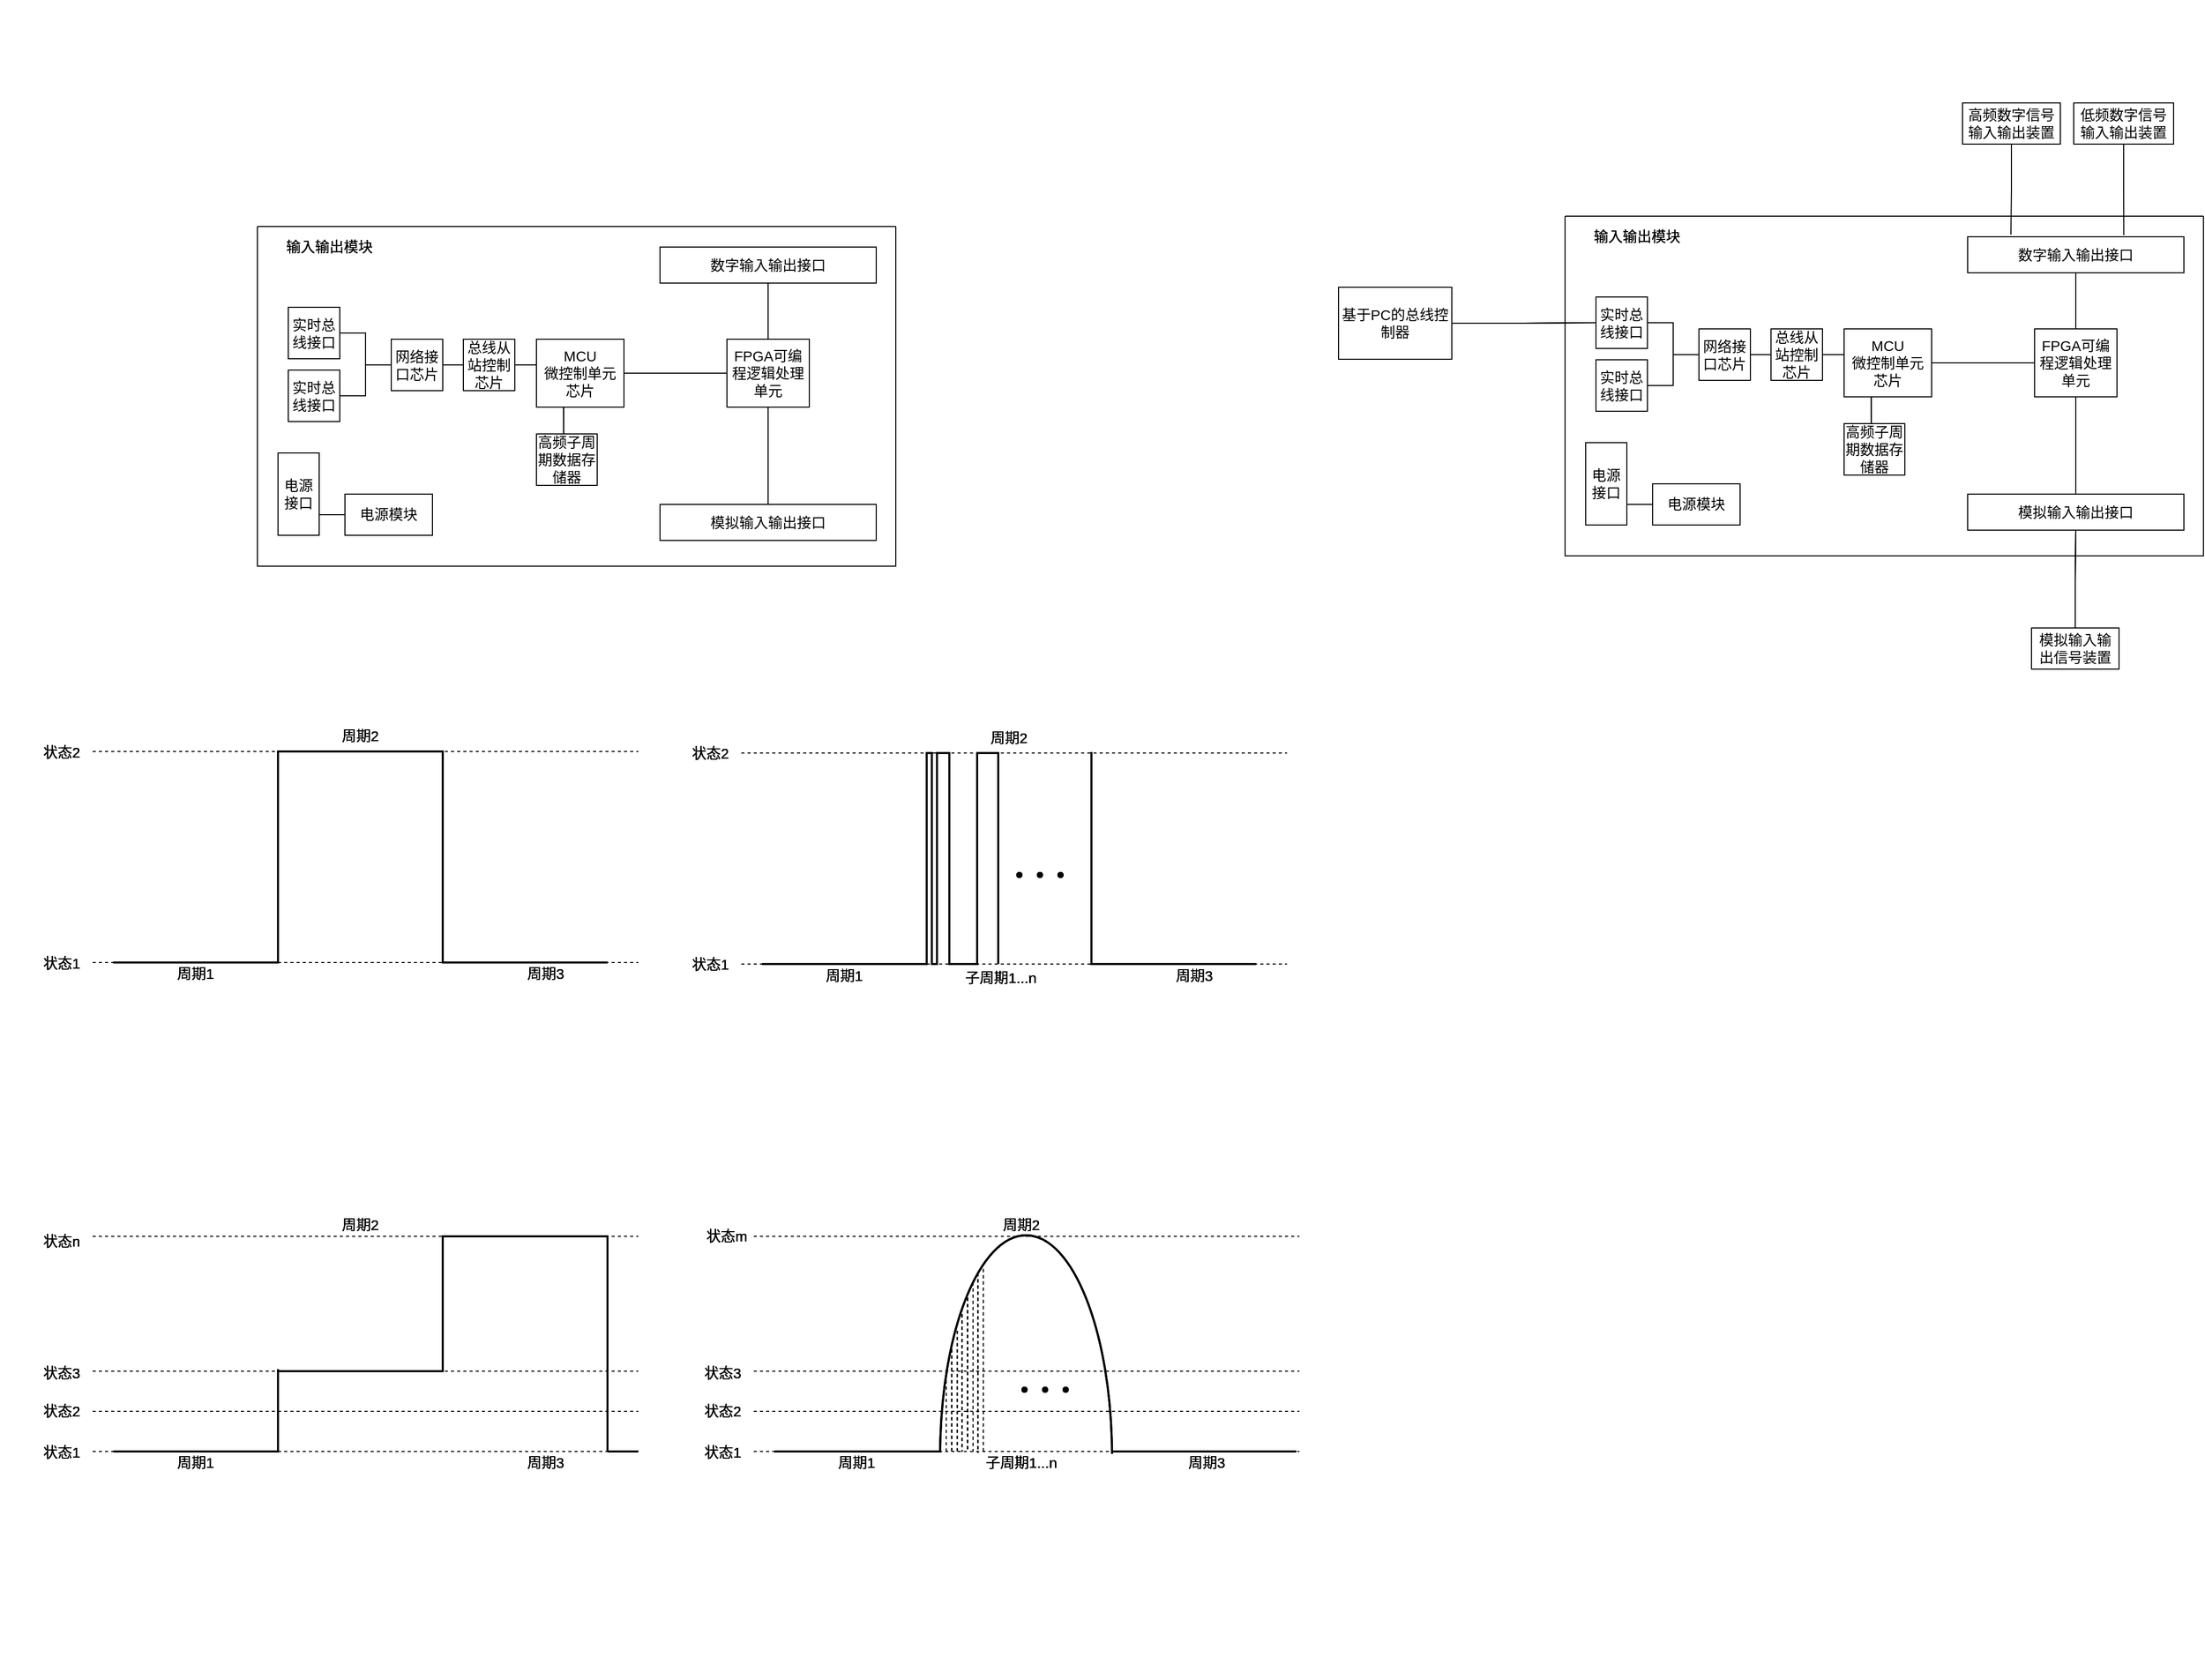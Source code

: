 <mxfile version="15.0.2" type="github">
  <diagram id="ObU5dJQl5wa7S7FLGcdt" name="Page-1">
    <mxGraphModel dx="780" dy="992" grid="1" gridSize="10" guides="1" tooltips="1" connect="1" arrows="1" fold="1" page="1" pageScale="1" pageWidth="2336" pageHeight="1654" backgroundImage="{&quot;src&quot;:&quot;data:page/id,WKHcngc61WRIY15uRqE_&quot;}" math="0" shadow="0">
      <root>
        <mxCell id="0" />
        <mxCell id="1" parent="0" />
        <mxCell id="wLuzzO7tyQ4Eh8L9m44y-172" value="连接示例" parent="0" />
        <mxCell id="wLuzzO7tyQ4Eh8L9m44y-1" value="" style="swimlane;startSize=0;" parent="wLuzzO7tyQ4Eh8L9m44y-172" vertex="1">
          <mxGeometry x="1520" y="210" width="620" height="330" as="geometry">
            <mxRectangle x="650" y="230" width="50" height="40" as="alternateBounds" />
          </mxGeometry>
        </mxCell>
        <mxCell id="wLuzzO7tyQ4Eh8L9m44y-2" value="输入输出模块" style="text;html=1;strokeColor=none;fillColor=none;align=center;verticalAlign=middle;whiteSpace=wrap;rounded=0;fontSize=14;" parent="wLuzzO7tyQ4Eh8L9m44y-1" vertex="1">
          <mxGeometry x="20" y="10" width="100" height="20" as="geometry" />
        </mxCell>
        <mxCell id="wLuzzO7tyQ4Eh8L9m44y-35" style="edgeStyle=orthogonalEdgeStyle;rounded=0;orthogonalLoop=1;jettySize=auto;html=1;exitX=1;exitY=0.5;exitDx=0;exitDy=0;entryX=0;entryY=0.5;entryDx=0;entryDy=0;startArrow=none;startFill=0;endArrow=none;endFill=0;" parent="wLuzzO7tyQ4Eh8L9m44y-1" source="wLuzzO7tyQ4Eh8L9m44y-3" target="wLuzzO7tyQ4Eh8L9m44y-32" edge="1">
          <mxGeometry relative="1" as="geometry" />
        </mxCell>
        <mxCell id="wLuzzO7tyQ4Eh8L9m44y-3" value="实时总线接口" style="rounded=0;whiteSpace=wrap;html=1;fontSize=14;" parent="wLuzzO7tyQ4Eh8L9m44y-1" vertex="1">
          <mxGeometry x="30" y="78.5" width="50" height="50" as="geometry" />
        </mxCell>
        <mxCell id="wLuzzO7tyQ4Eh8L9m44y-36" style="edgeStyle=orthogonalEdgeStyle;rounded=0;orthogonalLoop=1;jettySize=auto;html=1;exitX=1;exitY=0.5;exitDx=0;exitDy=0;entryX=0;entryY=0.5;entryDx=0;entryDy=0;startArrow=none;startFill=0;endArrow=none;endFill=0;" parent="wLuzzO7tyQ4Eh8L9m44y-1" source="wLuzzO7tyQ4Eh8L9m44y-4" target="wLuzzO7tyQ4Eh8L9m44y-32" edge="1">
          <mxGeometry relative="1" as="geometry" />
        </mxCell>
        <mxCell id="wLuzzO7tyQ4Eh8L9m44y-4" value="实时总线接口" style="rounded=0;whiteSpace=wrap;html=1;fontSize=14;" parent="wLuzzO7tyQ4Eh8L9m44y-1" vertex="1">
          <mxGeometry x="30" y="139.5" width="50" height="50" as="geometry" />
        </mxCell>
        <mxCell id="wLuzzO7tyQ4Eh8L9m44y-6" value="" style="edgeStyle=orthogonalEdgeStyle;rounded=0;orthogonalLoop=1;jettySize=auto;html=1;fontSize=14;startArrow=none;startFill=0;fillColor=#E6E6E6;entryX=0.005;entryY=0.376;entryDx=0;entryDy=0;entryPerimeter=0;endArrow=none;endFill=0;" parent="wLuzzO7tyQ4Eh8L9m44y-1" source="wLuzzO7tyQ4Eh8L9m44y-8" target="wLuzzO7tyQ4Eh8L9m44y-10" edge="1">
          <mxGeometry relative="1" as="geometry" />
        </mxCell>
        <mxCell id="wLuzzO7tyQ4Eh8L9m44y-8" value="总线从站控制芯片" style="rounded=0;whiteSpace=wrap;html=1;fontSize=14;" parent="wLuzzO7tyQ4Eh8L9m44y-1" vertex="1">
          <mxGeometry x="200" y="109.5" width="50" height="50" as="geometry" />
        </mxCell>
        <mxCell id="wLuzzO7tyQ4Eh8L9m44y-9" style="edgeStyle=orthogonalEdgeStyle;rounded=0;orthogonalLoop=1;jettySize=auto;html=1;exitX=0.25;exitY=1;exitDx=0;exitDy=0;entryX=0.448;entryY=0.011;entryDx=0;entryDy=0;entryPerimeter=0;fontSize=14;startArrow=none;startFill=0;fillColor=#E6E6E6;endArrow=none;endFill=0;" parent="wLuzzO7tyQ4Eh8L9m44y-1" source="wLuzzO7tyQ4Eh8L9m44y-10" target="wLuzzO7tyQ4Eh8L9m44y-11" edge="1">
          <mxGeometry relative="1" as="geometry" />
        </mxCell>
        <mxCell id="wLuzzO7tyQ4Eh8L9m44y-31" style="edgeStyle=orthogonalEdgeStyle;rounded=0;orthogonalLoop=1;jettySize=auto;html=1;exitX=1;exitY=0.5;exitDx=0;exitDy=0;entryX=0;entryY=0.5;entryDx=0;entryDy=0;endArrow=none;endFill=0;" parent="wLuzzO7tyQ4Eh8L9m44y-1" source="wLuzzO7tyQ4Eh8L9m44y-10" target="wLuzzO7tyQ4Eh8L9m44y-18" edge="1">
          <mxGeometry relative="1" as="geometry" />
        </mxCell>
        <mxCell id="wLuzzO7tyQ4Eh8L9m44y-10" value="MCU&lt;br&gt;微控制单元芯片" style="rounded=0;whiteSpace=wrap;html=1;fontSize=14;" parent="wLuzzO7tyQ4Eh8L9m44y-1" vertex="1">
          <mxGeometry x="271" y="109.5" width="85" height="66" as="geometry" />
        </mxCell>
        <mxCell id="wLuzzO7tyQ4Eh8L9m44y-11" value="高频子周期数据存储器" style="rounded=0;whiteSpace=wrap;html=1;fontSize=14;" parent="wLuzzO7tyQ4Eh8L9m44y-1" vertex="1">
          <mxGeometry x="271" y="201.5" width="59" height="50" as="geometry" />
        </mxCell>
        <mxCell id="wLuzzO7tyQ4Eh8L9m44y-47" style="edgeStyle=orthogonalEdgeStyle;rounded=0;orthogonalLoop=1;jettySize=auto;html=1;exitX=0.5;exitY=0;exitDx=0;exitDy=0;startArrow=none;startFill=0;endArrow=none;endFill=0;entryX=0.5;entryY=1;entryDx=0;entryDy=0;" parent="wLuzzO7tyQ4Eh8L9m44y-1" source="wLuzzO7tyQ4Eh8L9m44y-18" target="wLuzzO7tyQ4Eh8L9m44y-13" edge="1">
          <mxGeometry relative="1" as="geometry">
            <mxPoint x="475" y="57" as="targetPoint" />
          </mxGeometry>
        </mxCell>
        <mxCell id="wLuzzO7tyQ4Eh8L9m44y-48" style="edgeStyle=orthogonalEdgeStyle;rounded=0;orthogonalLoop=1;jettySize=auto;html=1;exitX=0.5;exitY=1;exitDx=0;exitDy=0;entryX=0.5;entryY=0;entryDx=0;entryDy=0;startArrow=none;startFill=0;endArrow=none;endFill=0;" parent="wLuzzO7tyQ4Eh8L9m44y-1" source="wLuzzO7tyQ4Eh8L9m44y-18" target="wLuzzO7tyQ4Eh8L9m44y-38" edge="1">
          <mxGeometry relative="1" as="geometry" />
        </mxCell>
        <mxCell id="wLuzzO7tyQ4Eh8L9m44y-18" value="FPGA可编程逻辑处理单元" style="rounded=0;whiteSpace=wrap;html=1;fontSize=14;" parent="wLuzzO7tyQ4Eh8L9m44y-1" vertex="1">
          <mxGeometry x="456" y="109.5" width="80" height="66" as="geometry" />
        </mxCell>
        <mxCell id="wLuzzO7tyQ4Eh8L9m44y-37" style="edgeStyle=orthogonalEdgeStyle;rounded=0;orthogonalLoop=1;jettySize=auto;html=1;exitX=1;exitY=0.5;exitDx=0;exitDy=0;entryX=0;entryY=0.5;entryDx=0;entryDy=0;startArrow=none;startFill=0;endArrow=none;endFill=0;" parent="wLuzzO7tyQ4Eh8L9m44y-1" source="wLuzzO7tyQ4Eh8L9m44y-32" target="wLuzzO7tyQ4Eh8L9m44y-8" edge="1">
          <mxGeometry relative="1" as="geometry" />
        </mxCell>
        <mxCell id="wLuzzO7tyQ4Eh8L9m44y-32" value="网络接口芯片" style="rounded=0;whiteSpace=wrap;html=1;fontSize=14;" parent="wLuzzO7tyQ4Eh8L9m44y-1" vertex="1">
          <mxGeometry x="130" y="109.5" width="50" height="50" as="geometry" />
        </mxCell>
        <mxCell id="wLuzzO7tyQ4Eh8L9m44y-13" value="数字输入输出接口" style="rounded=0;whiteSpace=wrap;html=1;fontSize=14;" parent="wLuzzO7tyQ4Eh8L9m44y-1" vertex="1">
          <mxGeometry x="391" y="20" width="210" height="35" as="geometry" />
        </mxCell>
        <mxCell id="wLuzzO7tyQ4Eh8L9m44y-38" value="模拟输入输出接口" style="rounded=0;whiteSpace=wrap;html=1;fontSize=14;" parent="wLuzzO7tyQ4Eh8L9m44y-1" vertex="1">
          <mxGeometry x="391" y="270" width="210" height="35" as="geometry" />
        </mxCell>
        <mxCell id="wLuzzO7tyQ4Eh8L9m44y-42" value="电源接口" style="rounded=0;whiteSpace=wrap;html=1;fontSize=14;" parent="wLuzzO7tyQ4Eh8L9m44y-1" vertex="1">
          <mxGeometry x="20" y="220" width="40" height="80" as="geometry" />
        </mxCell>
        <mxCell id="wLuzzO7tyQ4Eh8L9m44y-44" style="edgeStyle=orthogonalEdgeStyle;rounded=0;orthogonalLoop=1;jettySize=auto;html=1;exitX=0;exitY=0.5;exitDx=0;exitDy=0;entryX=1;entryY=0.75;entryDx=0;entryDy=0;startArrow=none;startFill=0;endArrow=none;endFill=0;" parent="wLuzzO7tyQ4Eh8L9m44y-1" source="wLuzzO7tyQ4Eh8L9m44y-43" target="wLuzzO7tyQ4Eh8L9m44y-42" edge="1">
          <mxGeometry relative="1" as="geometry" />
        </mxCell>
        <mxCell id="wLuzzO7tyQ4Eh8L9m44y-43" value="电源模块" style="rounded=0;whiteSpace=wrap;html=1;fontSize=14;" parent="wLuzzO7tyQ4Eh8L9m44y-1" vertex="1">
          <mxGeometry x="85" y="260" width="85" height="40" as="geometry" />
        </mxCell>
        <mxCell id="wLuzzO7tyQ4Eh8L9m44y-50" value="数字高频输入输出装置" style="rounded=0;whiteSpace=wrap;html=1;fontSize=14;" parent="wLuzzO7tyQ4Eh8L9m44y-172" vertex="1">
          <mxGeometry x="1910" y="100" width="85" height="40" as="geometry" />
        </mxCell>
        <mxCell id="wLuzzO7tyQ4Eh8L9m44y-51" value="数字低频输入输出装置" style="rounded=0;whiteSpace=wrap;html=1;fontSize=14;" parent="wLuzzO7tyQ4Eh8L9m44y-172" vertex="1">
          <mxGeometry x="2020" y="100" width="85" height="40" as="geometry" />
        </mxCell>
        <mxCell id="wLuzzO7tyQ4Eh8L9m44y-55" style="edgeStyle=orthogonalEdgeStyle;rounded=0;orthogonalLoop=1;jettySize=auto;html=1;exitX=0.5;exitY=0;exitDx=0;exitDy=0;entryX=0.5;entryY=1;entryDx=0;entryDy=0;startArrow=none;startFill=0;endArrow=none;endFill=0;" parent="wLuzzO7tyQ4Eh8L9m44y-172" source="wLuzzO7tyQ4Eh8L9m44y-54" target="wLuzzO7tyQ4Eh8L9m44y-38" edge="1">
          <mxGeometry relative="1" as="geometry" />
        </mxCell>
        <mxCell id="wLuzzO7tyQ4Eh8L9m44y-54" value="模拟输入输出信号装置" style="rounded=0;whiteSpace=wrap;html=1;fontSize=14;" parent="wLuzzO7tyQ4Eh8L9m44y-172" vertex="1">
          <mxGeometry x="1973" y="610" width="85" height="40" as="geometry" />
        </mxCell>
        <mxCell id="wLuzzO7tyQ4Eh8L9m44y-79" style="edgeStyle=orthogonalEdgeStyle;rounded=0;orthogonalLoop=1;jettySize=auto;html=1;exitX=1;exitY=0.5;exitDx=0;exitDy=0;entryX=0;entryY=0.5;entryDx=0;entryDy=0;startArrow=none;startFill=0;endArrow=none;endFill=0;" parent="wLuzzO7tyQ4Eh8L9m44y-172" source="wLuzzO7tyQ4Eh8L9m44y-78" target="wLuzzO7tyQ4Eh8L9m44y-3" edge="1">
          <mxGeometry relative="1" as="geometry" />
        </mxCell>
        <mxCell id="wLuzzO7tyQ4Eh8L9m44y-78" value="基于PC的控制器" style="rounded=0;whiteSpace=wrap;html=1;fontSize=14;" parent="wLuzzO7tyQ4Eh8L9m44y-172" vertex="1">
          <mxGeometry x="1300" y="279" width="110" height="70" as="geometry" />
        </mxCell>
        <mxCell id="wLuzzO7tyQ4Eh8L9m44y-173" value="" style="swimlane;startSize=0;" parent="wLuzzO7tyQ4Eh8L9m44y-172" vertex="1">
          <mxGeometry x="1520" y="210" width="620" height="330" as="geometry">
            <mxRectangle x="650" y="230" width="50" height="40" as="alternateBounds" />
          </mxGeometry>
        </mxCell>
        <mxCell id="wLuzzO7tyQ4Eh8L9m44y-174" value="输入输出模块" style="text;html=1;strokeColor=none;fillColor=none;align=center;verticalAlign=middle;whiteSpace=wrap;rounded=0;fontSize=14;" parent="wLuzzO7tyQ4Eh8L9m44y-173" vertex="1">
          <mxGeometry x="20" y="10" width="100" height="20" as="geometry" />
        </mxCell>
        <mxCell id="wLuzzO7tyQ4Eh8L9m44y-175" style="edgeStyle=orthogonalEdgeStyle;rounded=0;orthogonalLoop=1;jettySize=auto;html=1;exitX=1;exitY=0.5;exitDx=0;exitDy=0;entryX=0;entryY=0.5;entryDx=0;entryDy=0;startArrow=none;startFill=0;endArrow=none;endFill=0;" parent="wLuzzO7tyQ4Eh8L9m44y-173" source="wLuzzO7tyQ4Eh8L9m44y-176" target="wLuzzO7tyQ4Eh8L9m44y-189" edge="1">
          <mxGeometry relative="1" as="geometry" />
        </mxCell>
        <mxCell id="wLuzzO7tyQ4Eh8L9m44y-176" value="实时总线接口" style="rounded=0;whiteSpace=wrap;html=1;fontSize=14;" parent="wLuzzO7tyQ4Eh8L9m44y-173" vertex="1">
          <mxGeometry x="30" y="78.5" width="50" height="50" as="geometry" />
        </mxCell>
        <mxCell id="wLuzzO7tyQ4Eh8L9m44y-177" style="edgeStyle=orthogonalEdgeStyle;rounded=0;orthogonalLoop=1;jettySize=auto;html=1;exitX=1;exitY=0.5;exitDx=0;exitDy=0;entryX=0;entryY=0.5;entryDx=0;entryDy=0;startArrow=none;startFill=0;endArrow=none;endFill=0;" parent="wLuzzO7tyQ4Eh8L9m44y-173" source="wLuzzO7tyQ4Eh8L9m44y-178" target="wLuzzO7tyQ4Eh8L9m44y-189" edge="1">
          <mxGeometry relative="1" as="geometry" />
        </mxCell>
        <mxCell id="wLuzzO7tyQ4Eh8L9m44y-178" value="实时总线接口" style="rounded=0;whiteSpace=wrap;html=1;fontSize=14;" parent="wLuzzO7tyQ4Eh8L9m44y-173" vertex="1">
          <mxGeometry x="30" y="139.5" width="50" height="50" as="geometry" />
        </mxCell>
        <mxCell id="wLuzzO7tyQ4Eh8L9m44y-179" value="" style="edgeStyle=orthogonalEdgeStyle;rounded=0;orthogonalLoop=1;jettySize=auto;html=1;fontSize=14;startArrow=none;startFill=0;fillColor=#E6E6E6;entryX=0.005;entryY=0.376;entryDx=0;entryDy=0;entryPerimeter=0;endArrow=none;endFill=0;" parent="wLuzzO7tyQ4Eh8L9m44y-173" source="wLuzzO7tyQ4Eh8L9m44y-180" target="wLuzzO7tyQ4Eh8L9m44y-183" edge="1">
          <mxGeometry relative="1" as="geometry" />
        </mxCell>
        <mxCell id="wLuzzO7tyQ4Eh8L9m44y-180" value="总线从站控制芯片" style="rounded=0;whiteSpace=wrap;html=1;fontSize=14;" parent="wLuzzO7tyQ4Eh8L9m44y-173" vertex="1">
          <mxGeometry x="200" y="109.5" width="50" height="50" as="geometry" />
        </mxCell>
        <mxCell id="wLuzzO7tyQ4Eh8L9m44y-181" style="edgeStyle=orthogonalEdgeStyle;rounded=0;orthogonalLoop=1;jettySize=auto;html=1;exitX=0.25;exitY=1;exitDx=0;exitDy=0;entryX=0.448;entryY=0.011;entryDx=0;entryDy=0;entryPerimeter=0;fontSize=14;startArrow=none;startFill=0;fillColor=#E6E6E6;endArrow=none;endFill=0;" parent="wLuzzO7tyQ4Eh8L9m44y-173" source="wLuzzO7tyQ4Eh8L9m44y-183" target="wLuzzO7tyQ4Eh8L9m44y-184" edge="1">
          <mxGeometry relative="1" as="geometry" />
        </mxCell>
        <mxCell id="wLuzzO7tyQ4Eh8L9m44y-182" style="edgeStyle=orthogonalEdgeStyle;rounded=0;orthogonalLoop=1;jettySize=auto;html=1;exitX=1;exitY=0.5;exitDx=0;exitDy=0;entryX=0;entryY=0.5;entryDx=0;entryDy=0;endArrow=none;endFill=0;" parent="wLuzzO7tyQ4Eh8L9m44y-173" source="wLuzzO7tyQ4Eh8L9m44y-183" target="wLuzzO7tyQ4Eh8L9m44y-187" edge="1">
          <mxGeometry relative="1" as="geometry" />
        </mxCell>
        <mxCell id="wLuzzO7tyQ4Eh8L9m44y-183" value="MCU&lt;br&gt;微控制单元芯片" style="rounded=0;whiteSpace=wrap;html=1;fontSize=14;" parent="wLuzzO7tyQ4Eh8L9m44y-173" vertex="1">
          <mxGeometry x="271" y="109.5" width="85" height="66" as="geometry" />
        </mxCell>
        <mxCell id="wLuzzO7tyQ4Eh8L9m44y-184" value="高频子周期数据存储器" style="rounded=0;whiteSpace=wrap;html=1;fontSize=14;" parent="wLuzzO7tyQ4Eh8L9m44y-173" vertex="1">
          <mxGeometry x="271" y="201.5" width="59" height="50" as="geometry" />
        </mxCell>
        <mxCell id="wLuzzO7tyQ4Eh8L9m44y-185" style="edgeStyle=orthogonalEdgeStyle;rounded=0;orthogonalLoop=1;jettySize=auto;html=1;exitX=0.5;exitY=0;exitDx=0;exitDy=0;startArrow=none;startFill=0;endArrow=none;endFill=0;entryX=0.5;entryY=1;entryDx=0;entryDy=0;" parent="wLuzzO7tyQ4Eh8L9m44y-173" source="wLuzzO7tyQ4Eh8L9m44y-187" target="wLuzzO7tyQ4Eh8L9m44y-190" edge="1">
          <mxGeometry relative="1" as="geometry">
            <mxPoint x="475" y="57" as="targetPoint" />
          </mxGeometry>
        </mxCell>
        <mxCell id="wLuzzO7tyQ4Eh8L9m44y-186" style="edgeStyle=orthogonalEdgeStyle;rounded=0;orthogonalLoop=1;jettySize=auto;html=1;exitX=0.5;exitY=1;exitDx=0;exitDy=0;entryX=0.5;entryY=0;entryDx=0;entryDy=0;startArrow=none;startFill=0;endArrow=none;endFill=0;" parent="wLuzzO7tyQ4Eh8L9m44y-173" source="wLuzzO7tyQ4Eh8L9m44y-187" target="wLuzzO7tyQ4Eh8L9m44y-191" edge="1">
          <mxGeometry relative="1" as="geometry" />
        </mxCell>
        <mxCell id="wLuzzO7tyQ4Eh8L9m44y-187" value="FPGA可编程逻辑处理单元" style="rounded=0;whiteSpace=wrap;html=1;fontSize=14;" parent="wLuzzO7tyQ4Eh8L9m44y-173" vertex="1">
          <mxGeometry x="456" y="109.5" width="80" height="66" as="geometry" />
        </mxCell>
        <mxCell id="wLuzzO7tyQ4Eh8L9m44y-188" style="edgeStyle=orthogonalEdgeStyle;rounded=0;orthogonalLoop=1;jettySize=auto;html=1;exitX=1;exitY=0.5;exitDx=0;exitDy=0;entryX=0;entryY=0.5;entryDx=0;entryDy=0;startArrow=none;startFill=0;endArrow=none;endFill=0;" parent="wLuzzO7tyQ4Eh8L9m44y-173" source="wLuzzO7tyQ4Eh8L9m44y-189" target="wLuzzO7tyQ4Eh8L9m44y-180" edge="1">
          <mxGeometry relative="1" as="geometry" />
        </mxCell>
        <mxCell id="wLuzzO7tyQ4Eh8L9m44y-189" value="网络接口芯片" style="rounded=0;whiteSpace=wrap;html=1;fontSize=14;" parent="wLuzzO7tyQ4Eh8L9m44y-173" vertex="1">
          <mxGeometry x="130" y="109.5" width="50" height="50" as="geometry" />
        </mxCell>
        <mxCell id="wLuzzO7tyQ4Eh8L9m44y-190" value="数字输入输出接口" style="rounded=0;whiteSpace=wrap;html=1;fontSize=14;" parent="wLuzzO7tyQ4Eh8L9m44y-173" vertex="1">
          <mxGeometry x="391" y="20" width="210" height="35" as="geometry" />
        </mxCell>
        <mxCell id="wLuzzO7tyQ4Eh8L9m44y-191" value="模拟输入输出接口" style="rounded=0;whiteSpace=wrap;html=1;fontSize=14;" parent="wLuzzO7tyQ4Eh8L9m44y-173" vertex="1">
          <mxGeometry x="391" y="270" width="210" height="35" as="geometry" />
        </mxCell>
        <mxCell id="wLuzzO7tyQ4Eh8L9m44y-192" value="电源接口" style="rounded=0;whiteSpace=wrap;html=1;fontSize=14;" parent="wLuzzO7tyQ4Eh8L9m44y-173" vertex="1">
          <mxGeometry x="20" y="220" width="40" height="80" as="geometry" />
        </mxCell>
        <mxCell id="wLuzzO7tyQ4Eh8L9m44y-193" style="edgeStyle=orthogonalEdgeStyle;rounded=0;orthogonalLoop=1;jettySize=auto;html=1;exitX=0;exitY=0.5;exitDx=0;exitDy=0;entryX=1;entryY=0.75;entryDx=0;entryDy=0;startArrow=none;startFill=0;endArrow=none;endFill=0;" parent="wLuzzO7tyQ4Eh8L9m44y-173" source="wLuzzO7tyQ4Eh8L9m44y-194" target="wLuzzO7tyQ4Eh8L9m44y-192" edge="1">
          <mxGeometry relative="1" as="geometry" />
        </mxCell>
        <mxCell id="wLuzzO7tyQ4Eh8L9m44y-194" value="电源模块" style="rounded=0;whiteSpace=wrap;html=1;fontSize=14;" parent="wLuzzO7tyQ4Eh8L9m44y-173" vertex="1">
          <mxGeometry x="85" y="260" width="85" height="40" as="geometry" />
        </mxCell>
        <mxCell id="wLuzzO7tyQ4Eh8L9m44y-196" value="数字高频输入输出装置" style="rounded=0;whiteSpace=wrap;html=1;fontSize=14;" parent="wLuzzO7tyQ4Eh8L9m44y-172" vertex="1">
          <mxGeometry x="1910" y="100" width="85" height="40" as="geometry" />
        </mxCell>
        <mxCell id="wLuzzO7tyQ4Eh8L9m44y-198" value="数字低频输入输出装置" style="rounded=0;whiteSpace=wrap;html=1;fontSize=14;" parent="wLuzzO7tyQ4Eh8L9m44y-172" vertex="1">
          <mxGeometry x="2020" y="100" width="85" height="40" as="geometry" />
        </mxCell>
        <mxCell id="wLuzzO7tyQ4Eh8L9m44y-199" style="edgeStyle=orthogonalEdgeStyle;rounded=0;orthogonalLoop=1;jettySize=auto;html=1;exitX=0.5;exitY=0;exitDx=0;exitDy=0;entryX=0.5;entryY=1;entryDx=0;entryDy=0;startArrow=none;startFill=0;endArrow=none;endFill=0;" parent="wLuzzO7tyQ4Eh8L9m44y-172" source="wLuzzO7tyQ4Eh8L9m44y-200" target="wLuzzO7tyQ4Eh8L9m44y-191" edge="1">
          <mxGeometry relative="1" as="geometry" />
        </mxCell>
        <mxCell id="wLuzzO7tyQ4Eh8L9m44y-200" value="模拟输入输出信号装置" style="rounded=0;whiteSpace=wrap;html=1;fontSize=14;" parent="wLuzzO7tyQ4Eh8L9m44y-172" vertex="1">
          <mxGeometry x="1973" y="610" width="85" height="40" as="geometry" />
        </mxCell>
        <mxCell id="wLuzzO7tyQ4Eh8L9m44y-223" style="edgeStyle=orthogonalEdgeStyle;rounded=0;orthogonalLoop=1;jettySize=auto;html=1;exitX=1;exitY=0.5;exitDx=0;exitDy=0;entryX=0;entryY=0.5;entryDx=0;entryDy=0;startArrow=none;startFill=0;endArrow=none;endFill=0;" parent="wLuzzO7tyQ4Eh8L9m44y-172" source="wLuzzO7tyQ4Eh8L9m44y-224" target="wLuzzO7tyQ4Eh8L9m44y-176" edge="1">
          <mxGeometry relative="1" as="geometry" />
        </mxCell>
        <mxCell id="wLuzzO7tyQ4Eh8L9m44y-224" value="基于PC的控制器" style="rounded=0;whiteSpace=wrap;html=1;fontSize=14;" parent="wLuzzO7tyQ4Eh8L9m44y-172" vertex="1">
          <mxGeometry x="1300" y="279" width="110" height="70" as="geometry" />
        </mxCell>
        <mxCell id="wLuzzO7tyQ4Eh8L9m44y-309" value="" style="swimlane;startSize=0;" parent="wLuzzO7tyQ4Eh8L9m44y-172" vertex="1">
          <mxGeometry x="1520" y="210" width="620" height="330" as="geometry">
            <mxRectangle x="650" y="230" width="50" height="40" as="alternateBounds" />
          </mxGeometry>
        </mxCell>
        <mxCell id="wLuzzO7tyQ4Eh8L9m44y-310" value="输入输出模块" style="text;html=1;strokeColor=none;fillColor=none;align=center;verticalAlign=middle;whiteSpace=wrap;rounded=0;fontSize=14;" parent="wLuzzO7tyQ4Eh8L9m44y-309" vertex="1">
          <mxGeometry x="20" y="10" width="100" height="20" as="geometry" />
        </mxCell>
        <mxCell id="wLuzzO7tyQ4Eh8L9m44y-311" style="edgeStyle=orthogonalEdgeStyle;rounded=0;orthogonalLoop=1;jettySize=auto;html=1;exitX=1;exitY=0.5;exitDx=0;exitDy=0;entryX=0;entryY=0.5;entryDx=0;entryDy=0;startArrow=none;startFill=0;endArrow=none;endFill=0;" parent="wLuzzO7tyQ4Eh8L9m44y-309" source="wLuzzO7tyQ4Eh8L9m44y-312" target="wLuzzO7tyQ4Eh8L9m44y-325" edge="1">
          <mxGeometry relative="1" as="geometry" />
        </mxCell>
        <mxCell id="wLuzzO7tyQ4Eh8L9m44y-312" value="实时总线接口" style="rounded=0;whiteSpace=wrap;html=1;fontSize=14;" parent="wLuzzO7tyQ4Eh8L9m44y-309" vertex="1">
          <mxGeometry x="30" y="78.5" width="50" height="50" as="geometry" />
        </mxCell>
        <mxCell id="wLuzzO7tyQ4Eh8L9m44y-313" style="edgeStyle=orthogonalEdgeStyle;rounded=0;orthogonalLoop=1;jettySize=auto;html=1;exitX=1;exitY=0.5;exitDx=0;exitDy=0;entryX=0;entryY=0.5;entryDx=0;entryDy=0;startArrow=none;startFill=0;endArrow=none;endFill=0;" parent="wLuzzO7tyQ4Eh8L9m44y-309" source="wLuzzO7tyQ4Eh8L9m44y-314" target="wLuzzO7tyQ4Eh8L9m44y-325" edge="1">
          <mxGeometry relative="1" as="geometry" />
        </mxCell>
        <mxCell id="wLuzzO7tyQ4Eh8L9m44y-314" value="实时总线接口" style="rounded=0;whiteSpace=wrap;html=1;fontSize=14;" parent="wLuzzO7tyQ4Eh8L9m44y-309" vertex="1">
          <mxGeometry x="30" y="139.5" width="50" height="50" as="geometry" />
        </mxCell>
        <mxCell id="wLuzzO7tyQ4Eh8L9m44y-315" value="" style="edgeStyle=orthogonalEdgeStyle;rounded=0;orthogonalLoop=1;jettySize=auto;html=1;fontSize=14;startArrow=none;startFill=0;fillColor=#E6E6E6;entryX=0.005;entryY=0.376;entryDx=0;entryDy=0;entryPerimeter=0;endArrow=none;endFill=0;" parent="wLuzzO7tyQ4Eh8L9m44y-309" source="wLuzzO7tyQ4Eh8L9m44y-316" target="wLuzzO7tyQ4Eh8L9m44y-319" edge="1">
          <mxGeometry relative="1" as="geometry" />
        </mxCell>
        <mxCell id="wLuzzO7tyQ4Eh8L9m44y-316" value="总线从站控制芯片" style="rounded=0;whiteSpace=wrap;html=1;fontSize=14;" parent="wLuzzO7tyQ4Eh8L9m44y-309" vertex="1">
          <mxGeometry x="200" y="109.5" width="50" height="50" as="geometry" />
        </mxCell>
        <mxCell id="wLuzzO7tyQ4Eh8L9m44y-317" style="edgeStyle=orthogonalEdgeStyle;rounded=0;orthogonalLoop=1;jettySize=auto;html=1;exitX=0.25;exitY=1;exitDx=0;exitDy=0;entryX=0.448;entryY=0.011;entryDx=0;entryDy=0;entryPerimeter=0;fontSize=14;startArrow=none;startFill=0;fillColor=#E6E6E6;endArrow=none;endFill=0;" parent="wLuzzO7tyQ4Eh8L9m44y-309" source="wLuzzO7tyQ4Eh8L9m44y-319" target="wLuzzO7tyQ4Eh8L9m44y-320" edge="1">
          <mxGeometry relative="1" as="geometry" />
        </mxCell>
        <mxCell id="wLuzzO7tyQ4Eh8L9m44y-318" style="edgeStyle=orthogonalEdgeStyle;rounded=0;orthogonalLoop=1;jettySize=auto;html=1;exitX=1;exitY=0.5;exitDx=0;exitDy=0;entryX=0;entryY=0.5;entryDx=0;entryDy=0;endArrow=none;endFill=0;" parent="wLuzzO7tyQ4Eh8L9m44y-309" source="wLuzzO7tyQ4Eh8L9m44y-319" target="wLuzzO7tyQ4Eh8L9m44y-323" edge="1">
          <mxGeometry relative="1" as="geometry" />
        </mxCell>
        <mxCell id="wLuzzO7tyQ4Eh8L9m44y-319" value="MCU&lt;br&gt;微控制单元芯片" style="rounded=0;whiteSpace=wrap;html=1;fontSize=14;" parent="wLuzzO7tyQ4Eh8L9m44y-309" vertex="1">
          <mxGeometry x="271" y="109.5" width="85" height="66" as="geometry" />
        </mxCell>
        <mxCell id="wLuzzO7tyQ4Eh8L9m44y-320" value="高频子周期数据存储器" style="rounded=0;whiteSpace=wrap;html=1;fontSize=14;" parent="wLuzzO7tyQ4Eh8L9m44y-309" vertex="1">
          <mxGeometry x="271" y="201.5" width="59" height="50" as="geometry" />
        </mxCell>
        <mxCell id="wLuzzO7tyQ4Eh8L9m44y-321" style="edgeStyle=orthogonalEdgeStyle;rounded=0;orthogonalLoop=1;jettySize=auto;html=1;exitX=0.5;exitY=0;exitDx=0;exitDy=0;startArrow=none;startFill=0;endArrow=none;endFill=0;entryX=0.5;entryY=1;entryDx=0;entryDy=0;" parent="wLuzzO7tyQ4Eh8L9m44y-309" source="wLuzzO7tyQ4Eh8L9m44y-323" target="wLuzzO7tyQ4Eh8L9m44y-326" edge="1">
          <mxGeometry relative="1" as="geometry">
            <mxPoint x="475" y="57" as="targetPoint" />
          </mxGeometry>
        </mxCell>
        <mxCell id="wLuzzO7tyQ4Eh8L9m44y-322" style="edgeStyle=orthogonalEdgeStyle;rounded=0;orthogonalLoop=1;jettySize=auto;html=1;exitX=0.5;exitY=1;exitDx=0;exitDy=0;entryX=0.5;entryY=0;entryDx=0;entryDy=0;startArrow=none;startFill=0;endArrow=none;endFill=0;" parent="wLuzzO7tyQ4Eh8L9m44y-309" source="wLuzzO7tyQ4Eh8L9m44y-323" target="wLuzzO7tyQ4Eh8L9m44y-327" edge="1">
          <mxGeometry relative="1" as="geometry" />
        </mxCell>
        <mxCell id="wLuzzO7tyQ4Eh8L9m44y-323" value="FPGA可编程逻辑处理单元" style="rounded=0;whiteSpace=wrap;html=1;fontSize=14;" parent="wLuzzO7tyQ4Eh8L9m44y-309" vertex="1">
          <mxGeometry x="456" y="109.5" width="80" height="66" as="geometry" />
        </mxCell>
        <mxCell id="wLuzzO7tyQ4Eh8L9m44y-324" style="edgeStyle=orthogonalEdgeStyle;rounded=0;orthogonalLoop=1;jettySize=auto;html=1;exitX=1;exitY=0.5;exitDx=0;exitDy=0;entryX=0;entryY=0.5;entryDx=0;entryDy=0;startArrow=none;startFill=0;endArrow=none;endFill=0;" parent="wLuzzO7tyQ4Eh8L9m44y-309" source="wLuzzO7tyQ4Eh8L9m44y-325" target="wLuzzO7tyQ4Eh8L9m44y-316" edge="1">
          <mxGeometry relative="1" as="geometry" />
        </mxCell>
        <mxCell id="wLuzzO7tyQ4Eh8L9m44y-325" value="网络接口芯片" style="rounded=0;whiteSpace=wrap;html=1;fontSize=14;" parent="wLuzzO7tyQ4Eh8L9m44y-309" vertex="1">
          <mxGeometry x="130" y="109.5" width="50" height="50" as="geometry" />
        </mxCell>
        <mxCell id="wLuzzO7tyQ4Eh8L9m44y-326" value="数字输入输出接口" style="rounded=0;whiteSpace=wrap;html=1;fontSize=14;" parent="wLuzzO7tyQ4Eh8L9m44y-309" vertex="1">
          <mxGeometry x="391" y="20" width="210" height="35" as="geometry" />
        </mxCell>
        <mxCell id="wLuzzO7tyQ4Eh8L9m44y-327" value="模拟输入输出接口" style="rounded=0;whiteSpace=wrap;html=1;fontSize=14;" parent="wLuzzO7tyQ4Eh8L9m44y-309" vertex="1">
          <mxGeometry x="391" y="270" width="210" height="35" as="geometry" />
        </mxCell>
        <mxCell id="wLuzzO7tyQ4Eh8L9m44y-328" value="电源接口" style="rounded=0;whiteSpace=wrap;html=1;fontSize=14;" parent="wLuzzO7tyQ4Eh8L9m44y-309" vertex="1">
          <mxGeometry x="20" y="220" width="40" height="80" as="geometry" />
        </mxCell>
        <mxCell id="wLuzzO7tyQ4Eh8L9m44y-329" style="edgeStyle=orthogonalEdgeStyle;rounded=0;orthogonalLoop=1;jettySize=auto;html=1;exitX=0;exitY=0.5;exitDx=0;exitDy=0;entryX=1;entryY=0.75;entryDx=0;entryDy=0;startArrow=none;startFill=0;endArrow=none;endFill=0;" parent="wLuzzO7tyQ4Eh8L9m44y-309" source="wLuzzO7tyQ4Eh8L9m44y-330" target="wLuzzO7tyQ4Eh8L9m44y-328" edge="1">
          <mxGeometry relative="1" as="geometry" />
        </mxCell>
        <mxCell id="wLuzzO7tyQ4Eh8L9m44y-330" value="电源模块" style="rounded=0;whiteSpace=wrap;html=1;fontSize=14;" parent="wLuzzO7tyQ4Eh8L9m44y-309" vertex="1">
          <mxGeometry x="85" y="260" width="85" height="40" as="geometry" />
        </mxCell>
        <mxCell id="wLuzzO7tyQ4Eh8L9m44y-331" style="edgeStyle=orthogonalEdgeStyle;rounded=0;orthogonalLoop=1;jettySize=auto;html=1;exitX=0.5;exitY=1;exitDx=0;exitDy=0;entryX=0.2;entryY=-0.057;entryDx=0;entryDy=0;entryPerimeter=0;startArrow=none;startFill=0;endArrow=none;endFill=0;" parent="wLuzzO7tyQ4Eh8L9m44y-172" source="wLuzzO7tyQ4Eh8L9m44y-332" target="wLuzzO7tyQ4Eh8L9m44y-326" edge="1">
          <mxGeometry relative="1" as="geometry" />
        </mxCell>
        <mxCell id="wLuzzO7tyQ4Eh8L9m44y-332" value="高频数字信号输入输出装置" style="rounded=0;whiteSpace=wrap;html=1;fontSize=14;" parent="wLuzzO7tyQ4Eh8L9m44y-172" vertex="1">
          <mxGeometry x="1906" y="100" width="95" height="40" as="geometry" />
        </mxCell>
        <mxCell id="wLuzzO7tyQ4Eh8L9m44y-333" style="edgeStyle=orthogonalEdgeStyle;rounded=0;orthogonalLoop=1;jettySize=auto;html=1;exitX=0.5;exitY=1;exitDx=0;exitDy=0;entryX=0.722;entryY=-0.042;entryDx=0;entryDy=0;entryPerimeter=0;startArrow=none;startFill=0;endArrow=none;endFill=0;" parent="wLuzzO7tyQ4Eh8L9m44y-172" source="wLuzzO7tyQ4Eh8L9m44y-334" target="wLuzzO7tyQ4Eh8L9m44y-326" edge="1">
          <mxGeometry relative="1" as="geometry" />
        </mxCell>
        <mxCell id="wLuzzO7tyQ4Eh8L9m44y-334" value="低频数字信号输入输出装置" style="rounded=0;whiteSpace=wrap;html=1;fontSize=14;" parent="wLuzzO7tyQ4Eh8L9m44y-172" vertex="1">
          <mxGeometry x="2014" y="100" width="97" height="40" as="geometry" />
        </mxCell>
        <mxCell id="wLuzzO7tyQ4Eh8L9m44y-335" style="edgeStyle=orthogonalEdgeStyle;rounded=0;orthogonalLoop=1;jettySize=auto;html=1;exitX=0.5;exitY=0;exitDx=0;exitDy=0;entryX=0.5;entryY=1;entryDx=0;entryDy=0;startArrow=none;startFill=0;endArrow=none;endFill=0;" parent="wLuzzO7tyQ4Eh8L9m44y-172" source="wLuzzO7tyQ4Eh8L9m44y-336" target="wLuzzO7tyQ4Eh8L9m44y-327" edge="1">
          <mxGeometry relative="1" as="geometry" />
        </mxCell>
        <mxCell id="wLuzzO7tyQ4Eh8L9m44y-336" value="模拟输入输出信号装置" style="rounded=0;whiteSpace=wrap;html=1;fontSize=14;" parent="wLuzzO7tyQ4Eh8L9m44y-172" vertex="1">
          <mxGeometry x="1973" y="610" width="85" height="40" as="geometry" />
        </mxCell>
        <mxCell id="wLuzzO7tyQ4Eh8L9m44y-359" style="edgeStyle=orthogonalEdgeStyle;rounded=0;orthogonalLoop=1;jettySize=auto;html=1;exitX=1;exitY=0.5;exitDx=0;exitDy=0;entryX=0;entryY=0.5;entryDx=0;entryDy=0;startArrow=none;startFill=0;endArrow=none;endFill=0;" parent="wLuzzO7tyQ4Eh8L9m44y-172" source="wLuzzO7tyQ4Eh8L9m44y-360" target="wLuzzO7tyQ4Eh8L9m44y-312" edge="1">
          <mxGeometry relative="1" as="geometry" />
        </mxCell>
        <mxCell id="wLuzzO7tyQ4Eh8L9m44y-360" value="基于PC的总线控制器" style="rounded=0;whiteSpace=wrap;html=1;fontSize=14;" parent="wLuzzO7tyQ4Eh8L9m44y-172" vertex="1">
          <mxGeometry x="1300" y="279" width="110" height="70" as="geometry" />
        </mxCell>
        <mxCell id="wLuzzO7tyQ4Eh8L9m44y-308" value="模块" parent="0" />
        <mxCell id="wLuzzO7tyQ4Eh8L9m44y-56" value="" style="swimlane;startSize=0;" parent="wLuzzO7tyQ4Eh8L9m44y-308" vertex="1">
          <mxGeometry x="250" y="220" width="620" height="330" as="geometry">
            <mxRectangle x="650" y="230" width="50" height="40" as="alternateBounds" />
          </mxGeometry>
        </mxCell>
        <mxCell id="wLuzzO7tyQ4Eh8L9m44y-57" value="输入输出模块" style="text;html=1;strokeColor=none;fillColor=none;align=center;verticalAlign=middle;whiteSpace=wrap;rounded=0;fontSize=14;" parent="wLuzzO7tyQ4Eh8L9m44y-56" vertex="1">
          <mxGeometry x="20" y="10" width="100" height="20" as="geometry" />
        </mxCell>
        <mxCell id="wLuzzO7tyQ4Eh8L9m44y-58" style="edgeStyle=orthogonalEdgeStyle;rounded=0;orthogonalLoop=1;jettySize=auto;html=1;exitX=1;exitY=0.5;exitDx=0;exitDy=0;entryX=0;entryY=0.5;entryDx=0;entryDy=0;startArrow=none;startFill=0;endArrow=none;endFill=0;" parent="wLuzzO7tyQ4Eh8L9m44y-56" source="wLuzzO7tyQ4Eh8L9m44y-59" target="wLuzzO7tyQ4Eh8L9m44y-72" edge="1">
          <mxGeometry relative="1" as="geometry" />
        </mxCell>
        <mxCell id="wLuzzO7tyQ4Eh8L9m44y-59" value="实时总线接口" style="rounded=0;whiteSpace=wrap;html=1;fontSize=14;" parent="wLuzzO7tyQ4Eh8L9m44y-56" vertex="1">
          <mxGeometry x="30" y="78.5" width="50" height="50" as="geometry" />
        </mxCell>
        <mxCell id="wLuzzO7tyQ4Eh8L9m44y-60" style="edgeStyle=orthogonalEdgeStyle;rounded=0;orthogonalLoop=1;jettySize=auto;html=1;exitX=1;exitY=0.5;exitDx=0;exitDy=0;entryX=0;entryY=0.5;entryDx=0;entryDy=0;startArrow=none;startFill=0;endArrow=none;endFill=0;" parent="wLuzzO7tyQ4Eh8L9m44y-56" source="wLuzzO7tyQ4Eh8L9m44y-61" target="wLuzzO7tyQ4Eh8L9m44y-72" edge="1">
          <mxGeometry relative="1" as="geometry" />
        </mxCell>
        <mxCell id="wLuzzO7tyQ4Eh8L9m44y-61" value="实时总线接口" style="rounded=0;whiteSpace=wrap;html=1;fontSize=14;" parent="wLuzzO7tyQ4Eh8L9m44y-56" vertex="1">
          <mxGeometry x="30" y="139.5" width="50" height="50" as="geometry" />
        </mxCell>
        <mxCell id="wLuzzO7tyQ4Eh8L9m44y-62" value="" style="edgeStyle=orthogonalEdgeStyle;rounded=0;orthogonalLoop=1;jettySize=auto;html=1;fontSize=14;startArrow=none;startFill=0;fillColor=#E6E6E6;entryX=0.005;entryY=0.376;entryDx=0;entryDy=0;entryPerimeter=0;endArrow=none;endFill=0;" parent="wLuzzO7tyQ4Eh8L9m44y-56" source="wLuzzO7tyQ4Eh8L9m44y-63" target="wLuzzO7tyQ4Eh8L9m44y-66" edge="1">
          <mxGeometry relative="1" as="geometry" />
        </mxCell>
        <mxCell id="wLuzzO7tyQ4Eh8L9m44y-63" value="总线从站控制芯片" style="rounded=0;whiteSpace=wrap;html=1;fontSize=14;" parent="wLuzzO7tyQ4Eh8L9m44y-56" vertex="1">
          <mxGeometry x="200" y="109.5" width="50" height="50" as="geometry" />
        </mxCell>
        <mxCell id="wLuzzO7tyQ4Eh8L9m44y-64" style="edgeStyle=orthogonalEdgeStyle;rounded=0;orthogonalLoop=1;jettySize=auto;html=1;exitX=0.25;exitY=1;exitDx=0;exitDy=0;entryX=0.448;entryY=0.011;entryDx=0;entryDy=0;entryPerimeter=0;fontSize=14;startArrow=none;startFill=0;fillColor=#E6E6E6;endArrow=none;endFill=0;" parent="wLuzzO7tyQ4Eh8L9m44y-56" source="wLuzzO7tyQ4Eh8L9m44y-66" target="wLuzzO7tyQ4Eh8L9m44y-67" edge="1">
          <mxGeometry relative="1" as="geometry" />
        </mxCell>
        <mxCell id="wLuzzO7tyQ4Eh8L9m44y-65" style="edgeStyle=orthogonalEdgeStyle;rounded=0;orthogonalLoop=1;jettySize=auto;html=1;exitX=1;exitY=0.5;exitDx=0;exitDy=0;entryX=0;entryY=0.5;entryDx=0;entryDy=0;endArrow=none;endFill=0;" parent="wLuzzO7tyQ4Eh8L9m44y-56" source="wLuzzO7tyQ4Eh8L9m44y-66" target="wLuzzO7tyQ4Eh8L9m44y-70" edge="1">
          <mxGeometry relative="1" as="geometry" />
        </mxCell>
        <mxCell id="wLuzzO7tyQ4Eh8L9m44y-66" value="MCU&lt;br&gt;微控制单元芯片" style="rounded=0;whiteSpace=wrap;html=1;fontSize=14;" parent="wLuzzO7tyQ4Eh8L9m44y-56" vertex="1">
          <mxGeometry x="271" y="109.5" width="85" height="66" as="geometry" />
        </mxCell>
        <mxCell id="wLuzzO7tyQ4Eh8L9m44y-67" value="高频子周期数据存储器" style="rounded=0;whiteSpace=wrap;html=1;fontSize=14;" parent="wLuzzO7tyQ4Eh8L9m44y-56" vertex="1">
          <mxGeometry x="271" y="201.5" width="59" height="50" as="geometry" />
        </mxCell>
        <mxCell id="wLuzzO7tyQ4Eh8L9m44y-68" style="edgeStyle=orthogonalEdgeStyle;rounded=0;orthogonalLoop=1;jettySize=auto;html=1;exitX=0.5;exitY=0;exitDx=0;exitDy=0;startArrow=none;startFill=0;endArrow=none;endFill=0;entryX=0.5;entryY=1;entryDx=0;entryDy=0;" parent="wLuzzO7tyQ4Eh8L9m44y-56" source="wLuzzO7tyQ4Eh8L9m44y-70" target="wLuzzO7tyQ4Eh8L9m44y-73" edge="1">
          <mxGeometry relative="1" as="geometry">
            <mxPoint x="475" y="57" as="targetPoint" />
          </mxGeometry>
        </mxCell>
        <mxCell id="wLuzzO7tyQ4Eh8L9m44y-69" style="edgeStyle=orthogonalEdgeStyle;rounded=0;orthogonalLoop=1;jettySize=auto;html=1;exitX=0.5;exitY=1;exitDx=0;exitDy=0;entryX=0.5;entryY=0;entryDx=0;entryDy=0;startArrow=none;startFill=0;endArrow=none;endFill=0;" parent="wLuzzO7tyQ4Eh8L9m44y-56" source="wLuzzO7tyQ4Eh8L9m44y-70" target="wLuzzO7tyQ4Eh8L9m44y-74" edge="1">
          <mxGeometry relative="1" as="geometry" />
        </mxCell>
        <mxCell id="wLuzzO7tyQ4Eh8L9m44y-70" value="FPGA可编程逻辑处理单元" style="rounded=0;whiteSpace=wrap;html=1;fontSize=14;" parent="wLuzzO7tyQ4Eh8L9m44y-56" vertex="1">
          <mxGeometry x="456" y="109.5" width="80" height="66" as="geometry" />
        </mxCell>
        <mxCell id="wLuzzO7tyQ4Eh8L9m44y-71" style="edgeStyle=orthogonalEdgeStyle;rounded=0;orthogonalLoop=1;jettySize=auto;html=1;exitX=1;exitY=0.5;exitDx=0;exitDy=0;entryX=0;entryY=0.5;entryDx=0;entryDy=0;startArrow=none;startFill=0;endArrow=none;endFill=0;" parent="wLuzzO7tyQ4Eh8L9m44y-56" source="wLuzzO7tyQ4Eh8L9m44y-72" target="wLuzzO7tyQ4Eh8L9m44y-63" edge="1">
          <mxGeometry relative="1" as="geometry" />
        </mxCell>
        <mxCell id="wLuzzO7tyQ4Eh8L9m44y-72" value="网络接口芯片" style="rounded=0;whiteSpace=wrap;html=1;fontSize=14;" parent="wLuzzO7tyQ4Eh8L9m44y-56" vertex="1">
          <mxGeometry x="130" y="109.5" width="50" height="50" as="geometry" />
        </mxCell>
        <mxCell id="wLuzzO7tyQ4Eh8L9m44y-73" value="数字输入输出接口" style="rounded=0;whiteSpace=wrap;html=1;fontSize=14;" parent="wLuzzO7tyQ4Eh8L9m44y-56" vertex="1">
          <mxGeometry x="391" y="20" width="210" height="35" as="geometry" />
        </mxCell>
        <mxCell id="wLuzzO7tyQ4Eh8L9m44y-74" value="模拟输入输出接口" style="rounded=0;whiteSpace=wrap;html=1;fontSize=14;" parent="wLuzzO7tyQ4Eh8L9m44y-56" vertex="1">
          <mxGeometry x="391" y="270" width="210" height="35" as="geometry" />
        </mxCell>
        <mxCell id="wLuzzO7tyQ4Eh8L9m44y-75" value="电源接口" style="rounded=0;whiteSpace=wrap;html=1;fontSize=14;" parent="wLuzzO7tyQ4Eh8L9m44y-56" vertex="1">
          <mxGeometry x="20" y="220" width="40" height="80" as="geometry" />
        </mxCell>
        <mxCell id="wLuzzO7tyQ4Eh8L9m44y-76" style="edgeStyle=orthogonalEdgeStyle;rounded=0;orthogonalLoop=1;jettySize=auto;html=1;exitX=0;exitY=0.5;exitDx=0;exitDy=0;entryX=1;entryY=0.75;entryDx=0;entryDy=0;startArrow=none;startFill=0;endArrow=none;endFill=0;" parent="wLuzzO7tyQ4Eh8L9m44y-56" source="wLuzzO7tyQ4Eh8L9m44y-77" target="wLuzzO7tyQ4Eh8L9m44y-75" edge="1">
          <mxGeometry relative="1" as="geometry" />
        </mxCell>
        <mxCell id="wLuzzO7tyQ4Eh8L9m44y-77" value="电源模块" style="rounded=0;whiteSpace=wrap;html=1;fontSize=14;" parent="wLuzzO7tyQ4Eh8L9m44y-56" vertex="1">
          <mxGeometry x="85" y="260" width="85" height="40" as="geometry" />
        </mxCell>
        <mxCell id="wLuzzO7tyQ4Eh8L9m44y-201" value="" style="swimlane;startSize=0;" parent="wLuzzO7tyQ4Eh8L9m44y-308" vertex="1">
          <mxGeometry x="250" y="220" width="620" height="330" as="geometry">
            <mxRectangle x="650" y="230" width="50" height="40" as="alternateBounds" />
          </mxGeometry>
        </mxCell>
        <mxCell id="wLuzzO7tyQ4Eh8L9m44y-202" value="输入输出模块" style="text;html=1;strokeColor=none;fillColor=none;align=center;verticalAlign=middle;whiteSpace=wrap;rounded=0;fontSize=14;" parent="wLuzzO7tyQ4Eh8L9m44y-201" vertex="1">
          <mxGeometry x="20" y="10" width="100" height="20" as="geometry" />
        </mxCell>
        <mxCell id="wLuzzO7tyQ4Eh8L9m44y-203" style="edgeStyle=orthogonalEdgeStyle;rounded=0;orthogonalLoop=1;jettySize=auto;html=1;exitX=1;exitY=0.5;exitDx=0;exitDy=0;entryX=0;entryY=0.5;entryDx=0;entryDy=0;startArrow=none;startFill=0;endArrow=none;endFill=0;" parent="wLuzzO7tyQ4Eh8L9m44y-201" source="wLuzzO7tyQ4Eh8L9m44y-204" target="wLuzzO7tyQ4Eh8L9m44y-217" edge="1">
          <mxGeometry relative="1" as="geometry" />
        </mxCell>
        <mxCell id="wLuzzO7tyQ4Eh8L9m44y-204" value="实时总线接口" style="rounded=0;whiteSpace=wrap;html=1;fontSize=14;" parent="wLuzzO7tyQ4Eh8L9m44y-201" vertex="1">
          <mxGeometry x="30" y="78.5" width="50" height="50" as="geometry" />
        </mxCell>
        <mxCell id="wLuzzO7tyQ4Eh8L9m44y-205" style="edgeStyle=orthogonalEdgeStyle;rounded=0;orthogonalLoop=1;jettySize=auto;html=1;exitX=1;exitY=0.5;exitDx=0;exitDy=0;entryX=0;entryY=0.5;entryDx=0;entryDy=0;startArrow=none;startFill=0;endArrow=none;endFill=0;" parent="wLuzzO7tyQ4Eh8L9m44y-201" source="wLuzzO7tyQ4Eh8L9m44y-206" target="wLuzzO7tyQ4Eh8L9m44y-217" edge="1">
          <mxGeometry relative="1" as="geometry" />
        </mxCell>
        <mxCell id="wLuzzO7tyQ4Eh8L9m44y-206" value="实时总线接口" style="rounded=0;whiteSpace=wrap;html=1;fontSize=14;" parent="wLuzzO7tyQ4Eh8L9m44y-201" vertex="1">
          <mxGeometry x="30" y="139.5" width="50" height="50" as="geometry" />
        </mxCell>
        <mxCell id="wLuzzO7tyQ4Eh8L9m44y-207" value="" style="edgeStyle=orthogonalEdgeStyle;rounded=0;orthogonalLoop=1;jettySize=auto;html=1;fontSize=14;startArrow=none;startFill=0;fillColor=#E6E6E6;entryX=0.005;entryY=0.376;entryDx=0;entryDy=0;entryPerimeter=0;endArrow=none;endFill=0;" parent="wLuzzO7tyQ4Eh8L9m44y-201" source="wLuzzO7tyQ4Eh8L9m44y-208" target="wLuzzO7tyQ4Eh8L9m44y-211" edge="1">
          <mxGeometry relative="1" as="geometry" />
        </mxCell>
        <mxCell id="wLuzzO7tyQ4Eh8L9m44y-208" value="总线从站控制芯片" style="rounded=0;whiteSpace=wrap;html=1;fontSize=14;" parent="wLuzzO7tyQ4Eh8L9m44y-201" vertex="1">
          <mxGeometry x="200" y="109.5" width="50" height="50" as="geometry" />
        </mxCell>
        <mxCell id="wLuzzO7tyQ4Eh8L9m44y-209" style="edgeStyle=orthogonalEdgeStyle;rounded=0;orthogonalLoop=1;jettySize=auto;html=1;exitX=0.25;exitY=1;exitDx=0;exitDy=0;entryX=0.448;entryY=0.011;entryDx=0;entryDy=0;entryPerimeter=0;fontSize=14;startArrow=none;startFill=0;fillColor=#E6E6E6;endArrow=none;endFill=0;" parent="wLuzzO7tyQ4Eh8L9m44y-201" source="wLuzzO7tyQ4Eh8L9m44y-211" target="wLuzzO7tyQ4Eh8L9m44y-212" edge="1">
          <mxGeometry relative="1" as="geometry" />
        </mxCell>
        <mxCell id="wLuzzO7tyQ4Eh8L9m44y-210" style="edgeStyle=orthogonalEdgeStyle;rounded=0;orthogonalLoop=1;jettySize=auto;html=1;exitX=1;exitY=0.5;exitDx=0;exitDy=0;entryX=0;entryY=0.5;entryDx=0;entryDy=0;endArrow=none;endFill=0;" parent="wLuzzO7tyQ4Eh8L9m44y-201" source="wLuzzO7tyQ4Eh8L9m44y-211" target="wLuzzO7tyQ4Eh8L9m44y-215" edge="1">
          <mxGeometry relative="1" as="geometry" />
        </mxCell>
        <mxCell id="wLuzzO7tyQ4Eh8L9m44y-211" value="MCU&lt;br&gt;微控制单元芯片" style="rounded=0;whiteSpace=wrap;html=1;fontSize=14;" parent="wLuzzO7tyQ4Eh8L9m44y-201" vertex="1">
          <mxGeometry x="271" y="109.5" width="85" height="66" as="geometry" />
        </mxCell>
        <mxCell id="wLuzzO7tyQ4Eh8L9m44y-212" value="高频子周期数据存储器" style="rounded=0;whiteSpace=wrap;html=1;fontSize=14;" parent="wLuzzO7tyQ4Eh8L9m44y-201" vertex="1">
          <mxGeometry x="271" y="201.5" width="59" height="50" as="geometry" />
        </mxCell>
        <mxCell id="wLuzzO7tyQ4Eh8L9m44y-213" style="edgeStyle=orthogonalEdgeStyle;rounded=0;orthogonalLoop=1;jettySize=auto;html=1;exitX=0.5;exitY=0;exitDx=0;exitDy=0;startArrow=none;startFill=0;endArrow=none;endFill=0;entryX=0.5;entryY=1;entryDx=0;entryDy=0;" parent="wLuzzO7tyQ4Eh8L9m44y-201" source="wLuzzO7tyQ4Eh8L9m44y-215" target="wLuzzO7tyQ4Eh8L9m44y-218" edge="1">
          <mxGeometry relative="1" as="geometry">
            <mxPoint x="475" y="57" as="targetPoint" />
          </mxGeometry>
        </mxCell>
        <mxCell id="wLuzzO7tyQ4Eh8L9m44y-214" style="edgeStyle=orthogonalEdgeStyle;rounded=0;orthogonalLoop=1;jettySize=auto;html=1;exitX=0.5;exitY=1;exitDx=0;exitDy=0;entryX=0.5;entryY=0;entryDx=0;entryDy=0;startArrow=none;startFill=0;endArrow=none;endFill=0;" parent="wLuzzO7tyQ4Eh8L9m44y-201" source="wLuzzO7tyQ4Eh8L9m44y-215" target="wLuzzO7tyQ4Eh8L9m44y-219" edge="1">
          <mxGeometry relative="1" as="geometry" />
        </mxCell>
        <mxCell id="wLuzzO7tyQ4Eh8L9m44y-215" value="FPGA可编程逻辑处理单元" style="rounded=0;whiteSpace=wrap;html=1;fontSize=14;" parent="wLuzzO7tyQ4Eh8L9m44y-201" vertex="1">
          <mxGeometry x="456" y="109.5" width="80" height="66" as="geometry" />
        </mxCell>
        <mxCell id="wLuzzO7tyQ4Eh8L9m44y-216" style="edgeStyle=orthogonalEdgeStyle;rounded=0;orthogonalLoop=1;jettySize=auto;html=1;exitX=1;exitY=0.5;exitDx=0;exitDy=0;entryX=0;entryY=0.5;entryDx=0;entryDy=0;startArrow=none;startFill=0;endArrow=none;endFill=0;" parent="wLuzzO7tyQ4Eh8L9m44y-201" source="wLuzzO7tyQ4Eh8L9m44y-217" target="wLuzzO7tyQ4Eh8L9m44y-208" edge="1">
          <mxGeometry relative="1" as="geometry" />
        </mxCell>
        <mxCell id="wLuzzO7tyQ4Eh8L9m44y-217" value="网络接口芯片" style="rounded=0;whiteSpace=wrap;html=1;fontSize=14;" parent="wLuzzO7tyQ4Eh8L9m44y-201" vertex="1">
          <mxGeometry x="130" y="109.5" width="50" height="50" as="geometry" />
        </mxCell>
        <mxCell id="wLuzzO7tyQ4Eh8L9m44y-218" value="数字输入输出接口" style="rounded=0;whiteSpace=wrap;html=1;fontSize=14;" parent="wLuzzO7tyQ4Eh8L9m44y-201" vertex="1">
          <mxGeometry x="391" y="20" width="210" height="35" as="geometry" />
        </mxCell>
        <mxCell id="wLuzzO7tyQ4Eh8L9m44y-219" value="模拟输入输出接口" style="rounded=0;whiteSpace=wrap;html=1;fontSize=14;" parent="wLuzzO7tyQ4Eh8L9m44y-201" vertex="1">
          <mxGeometry x="391" y="270" width="210" height="35" as="geometry" />
        </mxCell>
        <mxCell id="wLuzzO7tyQ4Eh8L9m44y-220" value="电源接口" style="rounded=0;whiteSpace=wrap;html=1;fontSize=14;" parent="wLuzzO7tyQ4Eh8L9m44y-201" vertex="1">
          <mxGeometry x="20" y="220" width="40" height="80" as="geometry" />
        </mxCell>
        <mxCell id="wLuzzO7tyQ4Eh8L9m44y-221" style="edgeStyle=orthogonalEdgeStyle;rounded=0;orthogonalLoop=1;jettySize=auto;html=1;exitX=0;exitY=0.5;exitDx=0;exitDy=0;entryX=1;entryY=0.75;entryDx=0;entryDy=0;startArrow=none;startFill=0;endArrow=none;endFill=0;" parent="wLuzzO7tyQ4Eh8L9m44y-201" source="wLuzzO7tyQ4Eh8L9m44y-222" target="wLuzzO7tyQ4Eh8L9m44y-220" edge="1">
          <mxGeometry relative="1" as="geometry" />
        </mxCell>
        <mxCell id="wLuzzO7tyQ4Eh8L9m44y-222" value="电源模块" style="rounded=0;whiteSpace=wrap;html=1;fontSize=14;" parent="wLuzzO7tyQ4Eh8L9m44y-201" vertex="1">
          <mxGeometry x="85" y="260" width="85" height="40" as="geometry" />
        </mxCell>
        <mxCell id="wLuzzO7tyQ4Eh8L9m44y-337" value="" style="swimlane;startSize=0;" parent="wLuzzO7tyQ4Eh8L9m44y-308" vertex="1">
          <mxGeometry x="250" y="220" width="620" height="330" as="geometry">
            <mxRectangle x="650" y="230" width="50" height="40" as="alternateBounds" />
          </mxGeometry>
        </mxCell>
        <mxCell id="wLuzzO7tyQ4Eh8L9m44y-338" value="输入输出模块" style="text;html=1;strokeColor=none;fillColor=none;align=center;verticalAlign=middle;whiteSpace=wrap;rounded=0;fontSize=14;" parent="wLuzzO7tyQ4Eh8L9m44y-337" vertex="1">
          <mxGeometry x="20" y="10" width="100" height="20" as="geometry" />
        </mxCell>
        <mxCell id="wLuzzO7tyQ4Eh8L9m44y-339" style="edgeStyle=orthogonalEdgeStyle;rounded=0;orthogonalLoop=1;jettySize=auto;html=1;exitX=1;exitY=0.5;exitDx=0;exitDy=0;entryX=0;entryY=0.5;entryDx=0;entryDy=0;startArrow=none;startFill=0;endArrow=none;endFill=0;" parent="wLuzzO7tyQ4Eh8L9m44y-337" source="wLuzzO7tyQ4Eh8L9m44y-340" target="wLuzzO7tyQ4Eh8L9m44y-353" edge="1">
          <mxGeometry relative="1" as="geometry" />
        </mxCell>
        <mxCell id="wLuzzO7tyQ4Eh8L9m44y-340" value="实时总线接口" style="rounded=0;whiteSpace=wrap;html=1;fontSize=14;" parent="wLuzzO7tyQ4Eh8L9m44y-337" vertex="1">
          <mxGeometry x="30" y="78.5" width="50" height="50" as="geometry" />
        </mxCell>
        <mxCell id="wLuzzO7tyQ4Eh8L9m44y-341" style="edgeStyle=orthogonalEdgeStyle;rounded=0;orthogonalLoop=1;jettySize=auto;html=1;exitX=1;exitY=0.5;exitDx=0;exitDy=0;entryX=0;entryY=0.5;entryDx=0;entryDy=0;startArrow=none;startFill=0;endArrow=none;endFill=0;" parent="wLuzzO7tyQ4Eh8L9m44y-337" source="wLuzzO7tyQ4Eh8L9m44y-342" target="wLuzzO7tyQ4Eh8L9m44y-353" edge="1">
          <mxGeometry relative="1" as="geometry" />
        </mxCell>
        <mxCell id="wLuzzO7tyQ4Eh8L9m44y-342" value="实时总线接口" style="rounded=0;whiteSpace=wrap;html=1;fontSize=14;" parent="wLuzzO7tyQ4Eh8L9m44y-337" vertex="1">
          <mxGeometry x="30" y="139.5" width="50" height="50" as="geometry" />
        </mxCell>
        <mxCell id="wLuzzO7tyQ4Eh8L9m44y-343" value="" style="edgeStyle=orthogonalEdgeStyle;rounded=0;orthogonalLoop=1;jettySize=auto;html=1;fontSize=14;startArrow=none;startFill=0;fillColor=#E6E6E6;entryX=0.005;entryY=0.376;entryDx=0;entryDy=0;entryPerimeter=0;endArrow=none;endFill=0;" parent="wLuzzO7tyQ4Eh8L9m44y-337" source="wLuzzO7tyQ4Eh8L9m44y-344" target="wLuzzO7tyQ4Eh8L9m44y-347" edge="1">
          <mxGeometry relative="1" as="geometry" />
        </mxCell>
        <mxCell id="wLuzzO7tyQ4Eh8L9m44y-344" value="总线从站控制芯片" style="rounded=0;whiteSpace=wrap;html=1;fontSize=14;" parent="wLuzzO7tyQ4Eh8L9m44y-337" vertex="1">
          <mxGeometry x="200" y="109.5" width="50" height="50" as="geometry" />
        </mxCell>
        <mxCell id="wLuzzO7tyQ4Eh8L9m44y-345" style="edgeStyle=orthogonalEdgeStyle;rounded=0;orthogonalLoop=1;jettySize=auto;html=1;exitX=0.25;exitY=1;exitDx=0;exitDy=0;entryX=0.448;entryY=0.011;entryDx=0;entryDy=0;entryPerimeter=0;fontSize=14;startArrow=none;startFill=0;fillColor=#E6E6E6;endArrow=none;endFill=0;" parent="wLuzzO7tyQ4Eh8L9m44y-337" source="wLuzzO7tyQ4Eh8L9m44y-347" target="wLuzzO7tyQ4Eh8L9m44y-348" edge="1">
          <mxGeometry relative="1" as="geometry" />
        </mxCell>
        <mxCell id="wLuzzO7tyQ4Eh8L9m44y-346" style="edgeStyle=orthogonalEdgeStyle;rounded=0;orthogonalLoop=1;jettySize=auto;html=1;exitX=1;exitY=0.5;exitDx=0;exitDy=0;entryX=0;entryY=0.5;entryDx=0;entryDy=0;endArrow=none;endFill=0;" parent="wLuzzO7tyQ4Eh8L9m44y-337" source="wLuzzO7tyQ4Eh8L9m44y-347" target="wLuzzO7tyQ4Eh8L9m44y-351" edge="1">
          <mxGeometry relative="1" as="geometry" />
        </mxCell>
        <mxCell id="wLuzzO7tyQ4Eh8L9m44y-347" value="MCU&lt;br&gt;微控制单元芯片" style="rounded=0;whiteSpace=wrap;html=1;fontSize=14;" parent="wLuzzO7tyQ4Eh8L9m44y-337" vertex="1">
          <mxGeometry x="271" y="109.5" width="85" height="66" as="geometry" />
        </mxCell>
        <mxCell id="wLuzzO7tyQ4Eh8L9m44y-348" value="高频子周期数据存储器" style="rounded=0;whiteSpace=wrap;html=1;fontSize=14;" parent="wLuzzO7tyQ4Eh8L9m44y-337" vertex="1">
          <mxGeometry x="271" y="201.5" width="59" height="50" as="geometry" />
        </mxCell>
        <mxCell id="wLuzzO7tyQ4Eh8L9m44y-349" style="edgeStyle=orthogonalEdgeStyle;rounded=0;orthogonalLoop=1;jettySize=auto;html=1;exitX=0.5;exitY=0;exitDx=0;exitDy=0;startArrow=none;startFill=0;endArrow=none;endFill=0;entryX=0.5;entryY=1;entryDx=0;entryDy=0;" parent="wLuzzO7tyQ4Eh8L9m44y-337" source="wLuzzO7tyQ4Eh8L9m44y-351" target="wLuzzO7tyQ4Eh8L9m44y-354" edge="1">
          <mxGeometry relative="1" as="geometry">
            <mxPoint x="475" y="57" as="targetPoint" />
          </mxGeometry>
        </mxCell>
        <mxCell id="wLuzzO7tyQ4Eh8L9m44y-350" style="edgeStyle=orthogonalEdgeStyle;rounded=0;orthogonalLoop=1;jettySize=auto;html=1;exitX=0.5;exitY=1;exitDx=0;exitDy=0;entryX=0.5;entryY=0;entryDx=0;entryDy=0;startArrow=none;startFill=0;endArrow=none;endFill=0;" parent="wLuzzO7tyQ4Eh8L9m44y-337" source="wLuzzO7tyQ4Eh8L9m44y-351" target="wLuzzO7tyQ4Eh8L9m44y-355" edge="1">
          <mxGeometry relative="1" as="geometry" />
        </mxCell>
        <mxCell id="wLuzzO7tyQ4Eh8L9m44y-351" value="FPGA可编程逻辑处理单元" style="rounded=0;whiteSpace=wrap;html=1;fontSize=14;" parent="wLuzzO7tyQ4Eh8L9m44y-337" vertex="1">
          <mxGeometry x="456" y="109.5" width="80" height="66" as="geometry" />
        </mxCell>
        <mxCell id="wLuzzO7tyQ4Eh8L9m44y-352" style="edgeStyle=orthogonalEdgeStyle;rounded=0;orthogonalLoop=1;jettySize=auto;html=1;exitX=1;exitY=0.5;exitDx=0;exitDy=0;entryX=0;entryY=0.5;entryDx=0;entryDy=0;startArrow=none;startFill=0;endArrow=none;endFill=0;" parent="wLuzzO7tyQ4Eh8L9m44y-337" source="wLuzzO7tyQ4Eh8L9m44y-353" target="wLuzzO7tyQ4Eh8L9m44y-344" edge="1">
          <mxGeometry relative="1" as="geometry" />
        </mxCell>
        <mxCell id="wLuzzO7tyQ4Eh8L9m44y-353" value="网络接口芯片" style="rounded=0;whiteSpace=wrap;html=1;fontSize=14;" parent="wLuzzO7tyQ4Eh8L9m44y-337" vertex="1">
          <mxGeometry x="130" y="109.5" width="50" height="50" as="geometry" />
        </mxCell>
        <mxCell id="wLuzzO7tyQ4Eh8L9m44y-354" value="数字输入输出接口" style="rounded=0;whiteSpace=wrap;html=1;fontSize=14;" parent="wLuzzO7tyQ4Eh8L9m44y-337" vertex="1">
          <mxGeometry x="391" y="20" width="210" height="35" as="geometry" />
        </mxCell>
        <mxCell id="wLuzzO7tyQ4Eh8L9m44y-355" value="模拟输入输出接口" style="rounded=0;whiteSpace=wrap;html=1;fontSize=14;" parent="wLuzzO7tyQ4Eh8L9m44y-337" vertex="1">
          <mxGeometry x="391" y="270" width="210" height="35" as="geometry" />
        </mxCell>
        <mxCell id="wLuzzO7tyQ4Eh8L9m44y-356" value="电源接口" style="rounded=0;whiteSpace=wrap;html=1;fontSize=14;" parent="wLuzzO7tyQ4Eh8L9m44y-337" vertex="1">
          <mxGeometry x="20" y="220" width="40" height="80" as="geometry" />
        </mxCell>
        <mxCell id="wLuzzO7tyQ4Eh8L9m44y-357" style="edgeStyle=orthogonalEdgeStyle;rounded=0;orthogonalLoop=1;jettySize=auto;html=1;exitX=0;exitY=0.5;exitDx=0;exitDy=0;entryX=1;entryY=0.75;entryDx=0;entryDy=0;startArrow=none;startFill=0;endArrow=none;endFill=0;" parent="wLuzzO7tyQ4Eh8L9m44y-337" source="wLuzzO7tyQ4Eh8L9m44y-358" target="wLuzzO7tyQ4Eh8L9m44y-356" edge="1">
          <mxGeometry relative="1" as="geometry" />
        </mxCell>
        <mxCell id="wLuzzO7tyQ4Eh8L9m44y-358" value="电源模块" style="rounded=0;whiteSpace=wrap;html=1;fontSize=14;" parent="wLuzzO7tyQ4Eh8L9m44y-337" vertex="1">
          <mxGeometry x="85" y="260" width="85" height="40" as="geometry" />
        </mxCell>
        <mxCell id="wLuzzO7tyQ4Eh8L9m44y-444" value="模拟 子周期" parent="0" />
        <mxCell id="wLuzzO7tyQ4Eh8L9m44y-483" value="" style="verticalLabelPosition=bottom;verticalAlign=top;html=1;shape=mxgraph.basic.arc;startAngle=0.503;endAngle=0.998;rounded=0;direction=south;rotation=0;strokeWidth=2;" parent="wLuzzO7tyQ4Eh8L9m44y-444" vertex="1">
          <mxGeometry x="913" y="1200" width="167" height="430" as="geometry" />
        </mxCell>
        <mxCell id="wLuzzO7tyQ4Eh8L9m44y-118" value="" style="line;strokeWidth=1;html=1;fontSize=14;fillColor=#E6E6E6;dashed=1;" parent="wLuzzO7tyQ4Eh8L9m44y-444" vertex="1">
          <mxGeometry x="90" y="1405" width="530" height="10" as="geometry" />
        </mxCell>
        <mxCell id="wLuzzO7tyQ4Eh8L9m44y-119" value="状态1" style="text;html=1;strokeColor=none;fillColor=none;align=center;verticalAlign=middle;whiteSpace=wrap;rounded=0;dashed=1;fontSize=14;" parent="wLuzzO7tyQ4Eh8L9m44y-444" vertex="1">
          <mxGeometry x="40" y="1400.5" width="40" height="20" as="geometry" />
        </mxCell>
        <mxCell id="wLuzzO7tyQ4Eh8L9m44y-120" value="" style="line;strokeWidth=1;html=1;fontSize=14;fillColor=#E6E6E6;dashed=1;" parent="wLuzzO7tyQ4Eh8L9m44y-444" vertex="1">
          <mxGeometry x="90" y="1196" width="530" height="10" as="geometry" />
        </mxCell>
        <mxCell id="wLuzzO7tyQ4Eh8L9m44y-121" value="状态n" style="text;html=1;strokeColor=none;fillColor=none;align=center;verticalAlign=middle;whiteSpace=wrap;rounded=0;dashed=1;fontSize=14;" parent="wLuzzO7tyQ4Eh8L9m44y-444" vertex="1">
          <mxGeometry x="40" y="1195.5" width="40" height="20" as="geometry" />
        </mxCell>
        <mxCell id="wLuzzO7tyQ4Eh8L9m44y-122" value="" style="line;strokeWidth=2;html=1;fontSize=14;fillColor=#E6E6E6;" parent="wLuzzO7tyQ4Eh8L9m44y-444" vertex="1">
          <mxGeometry x="110" y="1405" width="160" height="10" as="geometry" />
        </mxCell>
        <mxCell id="wLuzzO7tyQ4Eh8L9m44y-123" value="" style="line;strokeWidth=2;direction=south;html=1;fontSize=14;fillColor=#E6E6E6;shadow=0;" parent="wLuzzO7tyQ4Eh8L9m44y-444" vertex="1">
          <mxGeometry x="265" y="1330" width="10" height="81" as="geometry" />
        </mxCell>
        <mxCell id="wLuzzO7tyQ4Eh8L9m44y-124" value="" style="line;strokeWidth=2;html=1;fontSize=14;fillColor=#E6E6E6;" parent="wLuzzO7tyQ4Eh8L9m44y-444" vertex="1">
          <mxGeometry x="269" y="1327" width="161" height="10" as="geometry" />
        </mxCell>
        <mxCell id="wLuzzO7tyQ4Eh8L9m44y-125" value="" style="line;strokeWidth=2;direction=south;html=1;fontSize=14;fillColor=#E6E6E6;shadow=0;" parent="wLuzzO7tyQ4Eh8L9m44y-444" vertex="1">
          <mxGeometry x="425" y="1200" width="10" height="133" as="geometry" />
        </mxCell>
        <mxCell id="wLuzzO7tyQ4Eh8L9m44y-126" value="" style="line;strokeWidth=2;html=1;fontSize=14;fillColor=#E6E6E6;" parent="wLuzzO7tyQ4Eh8L9m44y-444" vertex="1">
          <mxGeometry x="430" y="1196" width="161" height="10" as="geometry" />
        </mxCell>
        <mxCell id="wLuzzO7tyQ4Eh8L9m44y-127" value="周期1" style="text;html=1;strokeColor=none;fillColor=none;align=center;verticalAlign=middle;whiteSpace=wrap;rounded=0;dashed=1;fontSize=14;" parent="wLuzzO7tyQ4Eh8L9m44y-444" vertex="1">
          <mxGeometry x="170" y="1411" width="40" height="20" as="geometry" />
        </mxCell>
        <mxCell id="wLuzzO7tyQ4Eh8L9m44y-128" value="周期2" style="text;html=1;strokeColor=none;fillColor=none;align=center;verticalAlign=middle;whiteSpace=wrap;rounded=0;dashed=1;fontSize=14;" parent="wLuzzO7tyQ4Eh8L9m44y-444" vertex="1">
          <mxGeometry x="329.5" y="1180" width="40" height="20" as="geometry" />
        </mxCell>
        <mxCell id="wLuzzO7tyQ4Eh8L9m44y-129" value="周期3" style="text;html=1;strokeColor=none;fillColor=none;align=center;verticalAlign=middle;whiteSpace=wrap;rounded=0;dashed=1;fontSize=14;" parent="wLuzzO7tyQ4Eh8L9m44y-444" vertex="1">
          <mxGeometry x="510" y="1411" width="40" height="20" as="geometry" />
        </mxCell>
        <mxCell id="wLuzzO7tyQ4Eh8L9m44y-131" value="" style="line;strokeWidth=1;html=1;fontSize=14;fillColor=#E6E6E6;dashed=1;" parent="wLuzzO7tyQ4Eh8L9m44y-444" vertex="1">
          <mxGeometry x="90" y="1366" width="530" height="10" as="geometry" />
        </mxCell>
        <mxCell id="wLuzzO7tyQ4Eh8L9m44y-132" value="" style="line;strokeWidth=1;html=1;fontSize=14;fillColor=#E6E6E6;dashed=1;" parent="wLuzzO7tyQ4Eh8L9m44y-444" vertex="1">
          <mxGeometry x="90" y="1327" width="530" height="10" as="geometry" />
        </mxCell>
        <mxCell id="wLuzzO7tyQ4Eh8L9m44y-134" value="状态2" style="text;html=1;strokeColor=none;fillColor=none;align=center;verticalAlign=middle;whiteSpace=wrap;rounded=0;dashed=1;fontSize=14;" parent="wLuzzO7tyQ4Eh8L9m44y-444" vertex="1">
          <mxGeometry x="40" y="1361" width="40" height="20" as="geometry" />
        </mxCell>
        <mxCell id="wLuzzO7tyQ4Eh8L9m44y-135" value="状态3" style="text;html=1;strokeColor=none;fillColor=none;align=center;verticalAlign=middle;whiteSpace=wrap;rounded=0;dashed=1;fontSize=14;" parent="wLuzzO7tyQ4Eh8L9m44y-444" vertex="1">
          <mxGeometry x="40" y="1324" width="40" height="20" as="geometry" />
        </mxCell>
        <mxCell id="wLuzzO7tyQ4Eh8L9m44y-137" value="" style="line;strokeWidth=2;direction=south;html=1;fontSize=14;fillColor=#E6E6E6;shadow=0;" parent="wLuzzO7tyQ4Eh8L9m44y-444" vertex="1">
          <mxGeometry x="585" y="1200" width="10" height="210" as="geometry" />
        </mxCell>
        <mxCell id="wLuzzO7tyQ4Eh8L9m44y-138" value="" style="line;strokeWidth=2;html=1;fontSize=14;fillColor=#E6E6E6;" parent="wLuzzO7tyQ4Eh8L9m44y-444" vertex="1">
          <mxGeometry x="590" y="1405" width="30" height="10" as="geometry" />
        </mxCell>
        <mxCell id="wLuzzO7tyQ4Eh8L9m44y-139" value="" style="line;strokeWidth=1;html=1;fontSize=14;fillColor=#E6E6E6;dashed=1;" parent="wLuzzO7tyQ4Eh8L9m44y-444" vertex="1">
          <mxGeometry x="732" y="1405" width="530" height="10" as="geometry" />
        </mxCell>
        <mxCell id="wLuzzO7tyQ4Eh8L9m44y-140" value="状态1" style="text;html=1;strokeColor=none;fillColor=none;align=center;verticalAlign=middle;whiteSpace=wrap;rounded=0;dashed=1;fontSize=14;" parent="wLuzzO7tyQ4Eh8L9m44y-444" vertex="1">
          <mxGeometry x="682" y="1400.5" width="40" height="20" as="geometry" />
        </mxCell>
        <mxCell id="wLuzzO7tyQ4Eh8L9m44y-141" value="" style="line;strokeWidth=1;html=1;fontSize=14;fillColor=#E6E6E6;dashed=1;" parent="wLuzzO7tyQ4Eh8L9m44y-444" vertex="1">
          <mxGeometry x="732" y="1196" width="530" height="10" as="geometry" />
        </mxCell>
        <mxCell id="wLuzzO7tyQ4Eh8L9m44y-142" value="状态m" style="text;html=1;strokeColor=none;fillColor=none;align=center;verticalAlign=middle;whiteSpace=wrap;rounded=0;dashed=1;fontSize=14;" parent="wLuzzO7tyQ4Eh8L9m44y-444" vertex="1">
          <mxGeometry x="682" y="1190.5" width="48" height="20" as="geometry" />
        </mxCell>
        <mxCell id="wLuzzO7tyQ4Eh8L9m44y-143" value="" style="line;strokeWidth=2;html=1;fontSize=14;fillColor=#E6E6E6;" parent="wLuzzO7tyQ4Eh8L9m44y-444" vertex="1">
          <mxGeometry x="752" y="1405" width="160" height="10" as="geometry" />
        </mxCell>
        <mxCell id="wLuzzO7tyQ4Eh8L9m44y-148" value="周期1" style="text;html=1;strokeColor=none;fillColor=none;align=center;verticalAlign=middle;whiteSpace=wrap;rounded=0;dashed=1;fontSize=14;" parent="wLuzzO7tyQ4Eh8L9m44y-444" vertex="1">
          <mxGeometry x="812" y="1411" width="40" height="20" as="geometry" />
        </mxCell>
        <mxCell id="wLuzzO7tyQ4Eh8L9m44y-149" value="周期2" style="text;html=1;strokeColor=none;fillColor=none;align=center;verticalAlign=middle;whiteSpace=wrap;rounded=0;dashed=1;fontSize=14;" parent="wLuzzO7tyQ4Eh8L9m44y-444" vertex="1">
          <mxGeometry x="971.5" y="1180" width="40" height="20" as="geometry" />
        </mxCell>
        <mxCell id="wLuzzO7tyQ4Eh8L9m44y-150" value="周期3" style="text;html=1;strokeColor=none;fillColor=none;align=center;verticalAlign=middle;whiteSpace=wrap;rounded=0;dashed=1;fontSize=14;" parent="wLuzzO7tyQ4Eh8L9m44y-444" vertex="1">
          <mxGeometry x="1152" y="1411" width="40" height="20" as="geometry" />
        </mxCell>
        <mxCell id="wLuzzO7tyQ4Eh8L9m44y-151" value="" style="line;strokeWidth=1;html=1;fontSize=14;fillColor=#E6E6E6;dashed=1;" parent="wLuzzO7tyQ4Eh8L9m44y-444" vertex="1">
          <mxGeometry x="732" y="1366" width="530" height="10" as="geometry" />
        </mxCell>
        <mxCell id="wLuzzO7tyQ4Eh8L9m44y-152" value="" style="line;strokeWidth=1;html=1;fontSize=14;fillColor=#E6E6E6;dashed=1;" parent="wLuzzO7tyQ4Eh8L9m44y-444" vertex="1">
          <mxGeometry x="732" y="1327" width="530" height="10" as="geometry" />
        </mxCell>
        <mxCell id="wLuzzO7tyQ4Eh8L9m44y-153" value="状态2" style="text;html=1;strokeColor=none;fillColor=none;align=center;verticalAlign=middle;whiteSpace=wrap;rounded=0;dashed=1;fontSize=14;" parent="wLuzzO7tyQ4Eh8L9m44y-444" vertex="1">
          <mxGeometry x="682" y="1361" width="40" height="20" as="geometry" />
        </mxCell>
        <mxCell id="wLuzzO7tyQ4Eh8L9m44y-154" value="状态3" style="text;html=1;strokeColor=none;fillColor=none;align=center;verticalAlign=middle;whiteSpace=wrap;rounded=0;dashed=1;fontSize=14;" parent="wLuzzO7tyQ4Eh8L9m44y-444" vertex="1">
          <mxGeometry x="682" y="1324" width="40" height="20" as="geometry" />
        </mxCell>
        <mxCell id="wLuzzO7tyQ4Eh8L9m44y-156" value="" style="line;strokeWidth=2;html=1;fontSize=14;fillColor=#E6E6E6;" parent="wLuzzO7tyQ4Eh8L9m44y-444" vertex="1">
          <mxGeometry x="1080" y="1405" width="179" height="10" as="geometry" />
        </mxCell>
        <mxCell id="wLuzzO7tyQ4Eh8L9m44y-159" value="" style="line;strokeWidth=1;html=1;fontSize=14;fillColor=#E6E6E6;dashed=1;rotation=90;" parent="wLuzzO7tyQ4Eh8L9m44y-444" vertex="1">
          <mxGeometry x="883.88" y="1371.13" width="70.25" height="10" as="geometry" />
        </mxCell>
        <mxCell id="wLuzzO7tyQ4Eh8L9m44y-160" value="子周期1...n" style="text;html=1;strokeColor=none;fillColor=none;align=center;verticalAlign=middle;whiteSpace=wrap;rounded=0;dashed=1;fontSize=14;" parent="wLuzzO7tyQ4Eh8L9m44y-444" vertex="1">
          <mxGeometry x="946.5" y="1411" width="90" height="20" as="geometry" />
        </mxCell>
        <mxCell id="wLuzzO7tyQ4Eh8L9m44y-161" value="" style="line;strokeWidth=1;html=1;fontSize=14;fillColor=#E6E6E6;dashed=1;rotation=90;" parent="wLuzzO7tyQ4Eh8L9m44y-444" vertex="1">
          <mxGeometry x="874.63" y="1355.51" width="99.5" height="10" as="geometry" />
        </mxCell>
        <mxCell id="wLuzzO7tyQ4Eh8L9m44y-162" value="" style="line;strokeWidth=1;html=1;fontSize=14;fillColor=#E6E6E6;dashed=1;rotation=90;" parent="wLuzzO7tyQ4Eh8L9m44y-444" vertex="1">
          <mxGeometry x="869.94" y="1347.57" width="119.38" height="10" as="geometry" />
        </mxCell>
        <mxCell id="wLuzzO7tyQ4Eh8L9m44y-163" value="" style="line;strokeWidth=1;html=1;fontSize=14;fillColor=#E6E6E6;dashed=1;rotation=90;" parent="wLuzzO7tyQ4Eh8L9m44y-444" vertex="1">
          <mxGeometry x="864.63" y="1335.51" width="139.5" height="10" as="geometry" />
        </mxCell>
        <mxCell id="wLuzzO7tyQ4Eh8L9m44y-164" value="" style="line;strokeWidth=1;html=1;fontSize=14;fillColor=#E6E6E6;dashed=1;rotation=90;" parent="wLuzzO7tyQ4Eh8L9m44y-444" vertex="1">
          <mxGeometry x="865" y="1330.51" width="149.5" height="10" as="geometry" />
        </mxCell>
        <mxCell id="wLuzzO7tyQ4Eh8L9m44y-165" value="" style="line;strokeWidth=1;html=1;fontSize=14;fillColor=#E6E6E6;dashed=1;rotation=90;" parent="wLuzzO7tyQ4Eh8L9m44y-444" vertex="1">
          <mxGeometry x="862.66" y="1322.92" width="164.69" height="10" as="geometry" />
        </mxCell>
        <mxCell id="wLuzzO7tyQ4Eh8L9m44y-166" value="" style="group" parent="wLuzzO7tyQ4Eh8L9m44y-444" vertex="1" connectable="0">
          <mxGeometry x="975" y="1330" width="80" height="40" as="geometry" />
        </mxCell>
        <mxCell id="wLuzzO7tyQ4Eh8L9m44y-167" value="" style="shape=waypoint;sketch=0;fillStyle=solid;size=6;pointerEvents=1;points=[];fillColor=none;resizable=0;rotatable=0;perimeter=centerPerimeter;snapToPoint=1;fontSize=14;" parent="wLuzzO7tyQ4Eh8L9m44y-166" vertex="1">
          <mxGeometry width="40" height="40" as="geometry" />
        </mxCell>
        <mxCell id="wLuzzO7tyQ4Eh8L9m44y-168" value="" style="shape=waypoint;sketch=0;fillStyle=solid;size=6;pointerEvents=1;points=[];fillColor=none;resizable=0;rotatable=0;perimeter=centerPerimeter;snapToPoint=1;fontSize=14;" parent="wLuzzO7tyQ4Eh8L9m44y-166" vertex="1">
          <mxGeometry x="20" width="40" height="40" as="geometry" />
        </mxCell>
        <mxCell id="wLuzzO7tyQ4Eh8L9m44y-169" value="" style="shape=waypoint;sketch=0;fillStyle=solid;size=6;pointerEvents=1;points=[];fillColor=none;resizable=0;rotatable=0;perimeter=centerPerimeter;snapToPoint=1;fontSize=14;" parent="wLuzzO7tyQ4Eh8L9m44y-166" vertex="1">
          <mxGeometry x="40" width="40" height="40" as="geometry" />
        </mxCell>
        <mxCell id="wLuzzO7tyQ4Eh8L9m44y-170" value="" style="line;strokeWidth=1;html=1;fontSize=14;fillColor=#E6E6E6;dashed=1;rotation=90;" parent="wLuzzO7tyQ4Eh8L9m44y-444" vertex="1">
          <mxGeometry x="862.5" y="1319.01" width="174.5" height="10" as="geometry" />
        </mxCell>
        <mxCell id="wLuzzO7tyQ4Eh8L9m44y-171" value="" style="line;strokeWidth=1;html=1;fontSize=14;fillColor=#E6E6E6;dashed=1;rotation=90;" parent="wLuzzO7tyQ4Eh8L9m44y-444" vertex="1">
          <mxGeometry x="866.33" y="1316.59" width="177.35" height="10" as="geometry" />
        </mxCell>
        <mxCell id="wLuzzO7tyQ4Eh8L9m44y-264" value="" style="line;strokeWidth=1;html=1;fontSize=14;fillColor=#E6E6E6;dashed=1;" parent="wLuzzO7tyQ4Eh8L9m44y-444" vertex="1">
          <mxGeometry x="90" y="1405" width="530" height="10" as="geometry" />
        </mxCell>
        <mxCell id="wLuzzO7tyQ4Eh8L9m44y-265" value="状态1" style="text;html=1;strokeColor=none;fillColor=none;align=center;verticalAlign=middle;whiteSpace=wrap;rounded=0;dashed=1;fontSize=14;" parent="wLuzzO7tyQ4Eh8L9m44y-444" vertex="1">
          <mxGeometry x="40" y="1400.5" width="40" height="20" as="geometry" />
        </mxCell>
        <mxCell id="wLuzzO7tyQ4Eh8L9m44y-266" value="" style="line;strokeWidth=1;html=1;fontSize=14;fillColor=#E6E6E6;dashed=1;" parent="wLuzzO7tyQ4Eh8L9m44y-444" vertex="1">
          <mxGeometry x="90" y="1196" width="530" height="10" as="geometry" />
        </mxCell>
        <mxCell id="wLuzzO7tyQ4Eh8L9m44y-267" value="状态n" style="text;html=1;strokeColor=none;fillColor=none;align=center;verticalAlign=middle;whiteSpace=wrap;rounded=0;dashed=1;fontSize=14;" parent="wLuzzO7tyQ4Eh8L9m44y-444" vertex="1">
          <mxGeometry x="40" y="1195.5" width="40" height="20" as="geometry" />
        </mxCell>
        <mxCell id="wLuzzO7tyQ4Eh8L9m44y-268" value="" style="line;strokeWidth=2;html=1;fontSize=14;fillColor=#E6E6E6;" parent="wLuzzO7tyQ4Eh8L9m44y-444" vertex="1">
          <mxGeometry x="110" y="1405" width="160" height="10" as="geometry" />
        </mxCell>
        <mxCell id="wLuzzO7tyQ4Eh8L9m44y-269" value="" style="line;strokeWidth=2;direction=south;html=1;fontSize=14;fillColor=#E6E6E6;shadow=0;" parent="wLuzzO7tyQ4Eh8L9m44y-444" vertex="1">
          <mxGeometry x="265" y="1330" width="10" height="81" as="geometry" />
        </mxCell>
        <mxCell id="wLuzzO7tyQ4Eh8L9m44y-270" value="" style="line;strokeWidth=2;html=1;fontSize=14;fillColor=#E6E6E6;" parent="wLuzzO7tyQ4Eh8L9m44y-444" vertex="1">
          <mxGeometry x="269" y="1327" width="161" height="10" as="geometry" />
        </mxCell>
        <mxCell id="wLuzzO7tyQ4Eh8L9m44y-271" value="" style="line;strokeWidth=2;direction=south;html=1;fontSize=14;fillColor=#E6E6E6;shadow=0;" parent="wLuzzO7tyQ4Eh8L9m44y-444" vertex="1">
          <mxGeometry x="425" y="1200" width="10" height="133" as="geometry" />
        </mxCell>
        <mxCell id="wLuzzO7tyQ4Eh8L9m44y-272" value="" style="line;strokeWidth=2;html=1;fontSize=14;fillColor=#E6E6E6;" parent="wLuzzO7tyQ4Eh8L9m44y-444" vertex="1">
          <mxGeometry x="430" y="1196" width="161" height="10" as="geometry" />
        </mxCell>
        <mxCell id="wLuzzO7tyQ4Eh8L9m44y-273" value="周期1" style="text;html=1;strokeColor=none;fillColor=none;align=center;verticalAlign=middle;whiteSpace=wrap;rounded=0;dashed=1;fontSize=14;" parent="wLuzzO7tyQ4Eh8L9m44y-444" vertex="1">
          <mxGeometry x="170" y="1411" width="40" height="20" as="geometry" />
        </mxCell>
        <mxCell id="wLuzzO7tyQ4Eh8L9m44y-274" value="周期2" style="text;html=1;strokeColor=none;fillColor=none;align=center;verticalAlign=middle;whiteSpace=wrap;rounded=0;dashed=1;fontSize=14;" parent="wLuzzO7tyQ4Eh8L9m44y-444" vertex="1">
          <mxGeometry x="329.5" y="1180" width="40" height="20" as="geometry" />
        </mxCell>
        <mxCell id="wLuzzO7tyQ4Eh8L9m44y-275" value="周期3" style="text;html=1;strokeColor=none;fillColor=none;align=center;verticalAlign=middle;whiteSpace=wrap;rounded=0;dashed=1;fontSize=14;" parent="wLuzzO7tyQ4Eh8L9m44y-444" vertex="1">
          <mxGeometry x="510" y="1411" width="40" height="20" as="geometry" />
        </mxCell>
        <mxCell id="wLuzzO7tyQ4Eh8L9m44y-276" value="" style="line;strokeWidth=1;html=1;fontSize=14;fillColor=#E6E6E6;dashed=1;" parent="wLuzzO7tyQ4Eh8L9m44y-444" vertex="1">
          <mxGeometry x="90" y="1366" width="530" height="10" as="geometry" />
        </mxCell>
        <mxCell id="wLuzzO7tyQ4Eh8L9m44y-277" value="" style="line;strokeWidth=1;html=1;fontSize=14;fillColor=#E6E6E6;dashed=1;" parent="wLuzzO7tyQ4Eh8L9m44y-444" vertex="1">
          <mxGeometry x="90" y="1327" width="530" height="10" as="geometry" />
        </mxCell>
        <mxCell id="wLuzzO7tyQ4Eh8L9m44y-278" value="状态2" style="text;html=1;strokeColor=none;fillColor=none;align=center;verticalAlign=middle;whiteSpace=wrap;rounded=0;dashed=1;fontSize=14;" parent="wLuzzO7tyQ4Eh8L9m44y-444" vertex="1">
          <mxGeometry x="40" y="1361" width="40" height="20" as="geometry" />
        </mxCell>
        <mxCell id="wLuzzO7tyQ4Eh8L9m44y-279" value="状态3" style="text;html=1;strokeColor=none;fillColor=none;align=center;verticalAlign=middle;whiteSpace=wrap;rounded=0;dashed=1;fontSize=14;" parent="wLuzzO7tyQ4Eh8L9m44y-444" vertex="1">
          <mxGeometry x="40" y="1324" width="40" height="20" as="geometry" />
        </mxCell>
        <mxCell id="wLuzzO7tyQ4Eh8L9m44y-280" value="" style="line;strokeWidth=2;direction=south;html=1;fontSize=14;fillColor=#E6E6E6;shadow=0;" parent="wLuzzO7tyQ4Eh8L9m44y-444" vertex="1">
          <mxGeometry x="585" y="1200" width="10" height="210" as="geometry" />
        </mxCell>
        <mxCell id="wLuzzO7tyQ4Eh8L9m44y-281" value="" style="line;strokeWidth=2;html=1;fontSize=14;fillColor=#E6E6E6;" parent="wLuzzO7tyQ4Eh8L9m44y-444" vertex="1">
          <mxGeometry x="590" y="1405" width="30" height="10" as="geometry" />
        </mxCell>
        <mxCell id="wLuzzO7tyQ4Eh8L9m44y-282" value="" style="line;strokeWidth=1;html=1;fontSize=14;fillColor=#E6E6E6;dashed=1;" parent="wLuzzO7tyQ4Eh8L9m44y-444" vertex="1">
          <mxGeometry x="732" y="1405" width="530" height="10" as="geometry" />
        </mxCell>
        <mxCell id="wLuzzO7tyQ4Eh8L9m44y-283" value="状态1" style="text;html=1;strokeColor=none;fillColor=none;align=center;verticalAlign=middle;whiteSpace=wrap;rounded=0;dashed=1;fontSize=14;" parent="wLuzzO7tyQ4Eh8L9m44y-444" vertex="1">
          <mxGeometry x="682" y="1400.5" width="40" height="20" as="geometry" />
        </mxCell>
        <mxCell id="wLuzzO7tyQ4Eh8L9m44y-284" value="" style="line;strokeWidth=1;html=1;fontSize=14;fillColor=#E6E6E6;dashed=1;" parent="wLuzzO7tyQ4Eh8L9m44y-444" vertex="1">
          <mxGeometry x="732" y="1196" width="530" height="10" as="geometry" />
        </mxCell>
        <mxCell id="wLuzzO7tyQ4Eh8L9m44y-285" value="状态m" style="text;html=1;strokeColor=none;fillColor=none;align=center;verticalAlign=middle;whiteSpace=wrap;rounded=0;dashed=1;fontSize=14;" parent="wLuzzO7tyQ4Eh8L9m44y-444" vertex="1">
          <mxGeometry x="682" y="1190.5" width="48" height="20" as="geometry" />
        </mxCell>
        <mxCell id="wLuzzO7tyQ4Eh8L9m44y-286" value="" style="line;strokeWidth=2;html=1;fontSize=14;fillColor=#E6E6E6;" parent="wLuzzO7tyQ4Eh8L9m44y-444" vertex="1">
          <mxGeometry x="752" y="1405" width="160" height="10" as="geometry" />
        </mxCell>
        <mxCell id="wLuzzO7tyQ4Eh8L9m44y-287" value="周期1" style="text;html=1;strokeColor=none;fillColor=none;align=center;verticalAlign=middle;whiteSpace=wrap;rounded=0;dashed=1;fontSize=14;" parent="wLuzzO7tyQ4Eh8L9m44y-444" vertex="1">
          <mxGeometry x="812" y="1411" width="40" height="20" as="geometry" />
        </mxCell>
        <mxCell id="wLuzzO7tyQ4Eh8L9m44y-288" value="周期2" style="text;html=1;strokeColor=none;fillColor=none;align=center;verticalAlign=middle;whiteSpace=wrap;rounded=0;dashed=1;fontSize=14;" parent="wLuzzO7tyQ4Eh8L9m44y-444" vertex="1">
          <mxGeometry x="971.5" y="1180" width="40" height="20" as="geometry" />
        </mxCell>
        <mxCell id="wLuzzO7tyQ4Eh8L9m44y-289" value="周期3" style="text;html=1;strokeColor=none;fillColor=none;align=center;verticalAlign=middle;whiteSpace=wrap;rounded=0;dashed=1;fontSize=14;" parent="wLuzzO7tyQ4Eh8L9m44y-444" vertex="1">
          <mxGeometry x="1152" y="1411" width="40" height="20" as="geometry" />
        </mxCell>
        <mxCell id="wLuzzO7tyQ4Eh8L9m44y-290" value="" style="line;strokeWidth=1;html=1;fontSize=14;fillColor=#E6E6E6;dashed=1;" parent="wLuzzO7tyQ4Eh8L9m44y-444" vertex="1">
          <mxGeometry x="732" y="1366" width="530" height="10" as="geometry" />
        </mxCell>
        <mxCell id="wLuzzO7tyQ4Eh8L9m44y-291" value="" style="line;strokeWidth=1;html=1;fontSize=14;fillColor=#E6E6E6;dashed=1;" parent="wLuzzO7tyQ4Eh8L9m44y-444" vertex="1">
          <mxGeometry x="732" y="1327" width="530" height="10" as="geometry" />
        </mxCell>
        <mxCell id="wLuzzO7tyQ4Eh8L9m44y-292" value="状态2" style="text;html=1;strokeColor=none;fillColor=none;align=center;verticalAlign=middle;whiteSpace=wrap;rounded=0;dashed=1;fontSize=14;" parent="wLuzzO7tyQ4Eh8L9m44y-444" vertex="1">
          <mxGeometry x="682" y="1361" width="40" height="20" as="geometry" />
        </mxCell>
        <mxCell id="wLuzzO7tyQ4Eh8L9m44y-293" value="状态3" style="text;html=1;strokeColor=none;fillColor=none;align=center;verticalAlign=middle;whiteSpace=wrap;rounded=0;dashed=1;fontSize=14;" parent="wLuzzO7tyQ4Eh8L9m44y-444" vertex="1">
          <mxGeometry x="682" y="1324" width="40" height="20" as="geometry" />
        </mxCell>
        <mxCell id="wLuzzO7tyQ4Eh8L9m44y-294" value="" style="line;strokeWidth=2;html=1;fontSize=14;fillColor=#E6E6E6;" parent="wLuzzO7tyQ4Eh8L9m44y-444" vertex="1">
          <mxGeometry x="1080" y="1405" width="179" height="10" as="geometry" />
        </mxCell>
        <mxCell id="wLuzzO7tyQ4Eh8L9m44y-295" value="" style="line;strokeWidth=1;html=1;fontSize=14;fillColor=#E6E6E6;dashed=1;rotation=90;" parent="wLuzzO7tyQ4Eh8L9m44y-444" vertex="1">
          <mxGeometry x="883.88" y="1371.13" width="70.25" height="10" as="geometry" />
        </mxCell>
        <mxCell id="wLuzzO7tyQ4Eh8L9m44y-296" value="子周期1...n" style="text;html=1;strokeColor=none;fillColor=none;align=center;verticalAlign=middle;whiteSpace=wrap;rounded=0;dashed=1;fontSize=14;" parent="wLuzzO7tyQ4Eh8L9m44y-444" vertex="1">
          <mxGeometry x="946.5" y="1411" width="90" height="20" as="geometry" />
        </mxCell>
        <mxCell id="wLuzzO7tyQ4Eh8L9m44y-297" value="" style="line;strokeWidth=1;html=1;fontSize=14;fillColor=#E6E6E6;dashed=1;rotation=90;" parent="wLuzzO7tyQ4Eh8L9m44y-444" vertex="1">
          <mxGeometry x="874.63" y="1355.51" width="99.5" height="10" as="geometry" />
        </mxCell>
        <mxCell id="wLuzzO7tyQ4Eh8L9m44y-298" value="" style="line;strokeWidth=1;html=1;fontSize=14;fillColor=#E6E6E6;dashed=1;rotation=90;" parent="wLuzzO7tyQ4Eh8L9m44y-444" vertex="1">
          <mxGeometry x="869.94" y="1347.57" width="119.38" height="10" as="geometry" />
        </mxCell>
        <mxCell id="wLuzzO7tyQ4Eh8L9m44y-299" value="" style="line;strokeWidth=1;html=1;fontSize=14;fillColor=#E6E6E6;dashed=1;rotation=90;" parent="wLuzzO7tyQ4Eh8L9m44y-444" vertex="1">
          <mxGeometry x="864.63" y="1335.51" width="139.5" height="10" as="geometry" />
        </mxCell>
        <mxCell id="wLuzzO7tyQ4Eh8L9m44y-300" value="" style="line;strokeWidth=1;html=1;fontSize=14;fillColor=#E6E6E6;dashed=1;rotation=90;" parent="wLuzzO7tyQ4Eh8L9m44y-444" vertex="1">
          <mxGeometry x="865" y="1330.51" width="149.5" height="10" as="geometry" />
        </mxCell>
        <mxCell id="wLuzzO7tyQ4Eh8L9m44y-301" value="" style="line;strokeWidth=1;html=1;fontSize=14;fillColor=#E6E6E6;dashed=1;rotation=90;" parent="wLuzzO7tyQ4Eh8L9m44y-444" vertex="1">
          <mxGeometry x="862.66" y="1322.92" width="164.69" height="10" as="geometry" />
        </mxCell>
        <mxCell id="wLuzzO7tyQ4Eh8L9m44y-302" value="" style="group" parent="wLuzzO7tyQ4Eh8L9m44y-444" vertex="1" connectable="0">
          <mxGeometry x="975" y="1330" width="80" height="40" as="geometry" />
        </mxCell>
        <mxCell id="wLuzzO7tyQ4Eh8L9m44y-303" value="" style="shape=waypoint;sketch=0;fillStyle=solid;size=6;pointerEvents=1;points=[];fillColor=none;resizable=0;rotatable=0;perimeter=centerPerimeter;snapToPoint=1;fontSize=14;" parent="wLuzzO7tyQ4Eh8L9m44y-302" vertex="1">
          <mxGeometry width="40" height="40" as="geometry" />
        </mxCell>
        <mxCell id="wLuzzO7tyQ4Eh8L9m44y-304" value="" style="shape=waypoint;sketch=0;fillStyle=solid;size=6;pointerEvents=1;points=[];fillColor=none;resizable=0;rotatable=0;perimeter=centerPerimeter;snapToPoint=1;fontSize=14;" parent="wLuzzO7tyQ4Eh8L9m44y-302" vertex="1">
          <mxGeometry x="20" width="40" height="40" as="geometry" />
        </mxCell>
        <mxCell id="wLuzzO7tyQ4Eh8L9m44y-305" value="" style="shape=waypoint;sketch=0;fillStyle=solid;size=6;pointerEvents=1;points=[];fillColor=none;resizable=0;rotatable=0;perimeter=centerPerimeter;snapToPoint=1;fontSize=14;" parent="wLuzzO7tyQ4Eh8L9m44y-302" vertex="1">
          <mxGeometry x="40" width="40" height="40" as="geometry" />
        </mxCell>
        <mxCell id="wLuzzO7tyQ4Eh8L9m44y-306" value="" style="line;strokeWidth=1;html=1;fontSize=14;fillColor=#E6E6E6;dashed=1;rotation=90;" parent="wLuzzO7tyQ4Eh8L9m44y-444" vertex="1">
          <mxGeometry x="862.5" y="1319.01" width="174.5" height="10" as="geometry" />
        </mxCell>
        <mxCell id="wLuzzO7tyQ4Eh8L9m44y-307" value="" style="line;strokeWidth=1;html=1;fontSize=14;fillColor=#E6E6E6;dashed=1;rotation=90;" parent="wLuzzO7tyQ4Eh8L9m44y-444" vertex="1">
          <mxGeometry x="866.33" y="1316.59" width="177.35" height="10" as="geometry" />
        </mxCell>
        <mxCell id="wLuzzO7tyQ4Eh8L9m44y-400" value="" style="line;strokeWidth=1;html=1;fontSize=14;fillColor=#E6E6E6;dashed=1;" parent="wLuzzO7tyQ4Eh8L9m44y-444" vertex="1">
          <mxGeometry x="90" y="1405" width="530" height="10" as="geometry" />
        </mxCell>
        <mxCell id="wLuzzO7tyQ4Eh8L9m44y-401" value="状态1" style="text;html=1;strokeColor=none;fillColor=none;align=center;verticalAlign=middle;whiteSpace=wrap;rounded=0;dashed=1;fontSize=14;" parent="wLuzzO7tyQ4Eh8L9m44y-444" vertex="1">
          <mxGeometry x="40" y="1400.5" width="40" height="20" as="geometry" />
        </mxCell>
        <mxCell id="wLuzzO7tyQ4Eh8L9m44y-402" value="" style="line;strokeWidth=1;html=1;fontSize=14;fillColor=#E6E6E6;dashed=1;" parent="wLuzzO7tyQ4Eh8L9m44y-444" vertex="1">
          <mxGeometry x="90" y="1196" width="530" height="10" as="geometry" />
        </mxCell>
        <mxCell id="wLuzzO7tyQ4Eh8L9m44y-403" value="状态n" style="text;html=1;strokeColor=none;fillColor=none;align=center;verticalAlign=middle;whiteSpace=wrap;rounded=0;dashed=1;fontSize=14;" parent="wLuzzO7tyQ4Eh8L9m44y-444" vertex="1">
          <mxGeometry x="40" y="1195.5" width="40" height="20" as="geometry" />
        </mxCell>
        <mxCell id="wLuzzO7tyQ4Eh8L9m44y-404" value="" style="line;strokeWidth=2;html=1;fontSize=14;fillColor=#E6E6E6;" parent="wLuzzO7tyQ4Eh8L9m44y-444" vertex="1">
          <mxGeometry x="110" y="1405" width="160" height="10" as="geometry" />
        </mxCell>
        <mxCell id="wLuzzO7tyQ4Eh8L9m44y-405" value="" style="line;strokeWidth=2;direction=south;html=1;fontSize=14;fillColor=#E6E6E6;shadow=0;" parent="wLuzzO7tyQ4Eh8L9m44y-444" vertex="1">
          <mxGeometry x="265" y="1330" width="10" height="81" as="geometry" />
        </mxCell>
        <mxCell id="wLuzzO7tyQ4Eh8L9m44y-406" value="" style="line;strokeWidth=2;html=1;fontSize=14;fillColor=#E6E6E6;" parent="wLuzzO7tyQ4Eh8L9m44y-444" vertex="1">
          <mxGeometry x="269" y="1327" width="161" height="10" as="geometry" />
        </mxCell>
        <mxCell id="wLuzzO7tyQ4Eh8L9m44y-407" value="" style="line;strokeWidth=2;direction=south;html=1;fontSize=14;fillColor=#E6E6E6;shadow=0;" parent="wLuzzO7tyQ4Eh8L9m44y-444" vertex="1">
          <mxGeometry x="425" y="1200" width="10" height="133" as="geometry" />
        </mxCell>
        <mxCell id="wLuzzO7tyQ4Eh8L9m44y-408" value="" style="line;strokeWidth=2;html=1;fontSize=14;fillColor=#E6E6E6;" parent="wLuzzO7tyQ4Eh8L9m44y-444" vertex="1">
          <mxGeometry x="430" y="1196" width="161" height="10" as="geometry" />
        </mxCell>
        <mxCell id="wLuzzO7tyQ4Eh8L9m44y-409" value="周期1" style="text;html=1;strokeColor=none;fillColor=none;align=center;verticalAlign=middle;whiteSpace=wrap;rounded=0;dashed=1;fontSize=14;" parent="wLuzzO7tyQ4Eh8L9m44y-444" vertex="1">
          <mxGeometry x="170" y="1411" width="40" height="20" as="geometry" />
        </mxCell>
        <mxCell id="wLuzzO7tyQ4Eh8L9m44y-410" value="周期2" style="text;html=1;strokeColor=none;fillColor=none;align=center;verticalAlign=middle;whiteSpace=wrap;rounded=0;dashed=1;fontSize=14;" parent="wLuzzO7tyQ4Eh8L9m44y-444" vertex="1">
          <mxGeometry x="329.5" y="1180" width="40" height="20" as="geometry" />
        </mxCell>
        <mxCell id="wLuzzO7tyQ4Eh8L9m44y-411" value="周期3" style="text;html=1;strokeColor=none;fillColor=none;align=center;verticalAlign=middle;whiteSpace=wrap;rounded=0;dashed=1;fontSize=14;" parent="wLuzzO7tyQ4Eh8L9m44y-444" vertex="1">
          <mxGeometry x="510" y="1411" width="40" height="20" as="geometry" />
        </mxCell>
        <mxCell id="wLuzzO7tyQ4Eh8L9m44y-412" value="" style="line;strokeWidth=1;html=1;fontSize=14;fillColor=#E6E6E6;dashed=1;" parent="wLuzzO7tyQ4Eh8L9m44y-444" vertex="1">
          <mxGeometry x="90" y="1366" width="530" height="10" as="geometry" />
        </mxCell>
        <mxCell id="wLuzzO7tyQ4Eh8L9m44y-413" value="" style="line;strokeWidth=1;html=1;fontSize=14;fillColor=#E6E6E6;dashed=1;" parent="wLuzzO7tyQ4Eh8L9m44y-444" vertex="1">
          <mxGeometry x="90" y="1327" width="530" height="10" as="geometry" />
        </mxCell>
        <mxCell id="wLuzzO7tyQ4Eh8L9m44y-414" value="状态2" style="text;html=1;strokeColor=none;fillColor=none;align=center;verticalAlign=middle;whiteSpace=wrap;rounded=0;dashed=1;fontSize=14;" parent="wLuzzO7tyQ4Eh8L9m44y-444" vertex="1">
          <mxGeometry x="40" y="1361" width="40" height="20" as="geometry" />
        </mxCell>
        <mxCell id="wLuzzO7tyQ4Eh8L9m44y-415" value="状态3" style="text;html=1;strokeColor=none;fillColor=none;align=center;verticalAlign=middle;whiteSpace=wrap;rounded=0;dashed=1;fontSize=14;" parent="wLuzzO7tyQ4Eh8L9m44y-444" vertex="1">
          <mxGeometry x="40" y="1324" width="40" height="20" as="geometry" />
        </mxCell>
        <mxCell id="wLuzzO7tyQ4Eh8L9m44y-416" value="" style="line;strokeWidth=2;direction=south;html=1;fontSize=14;fillColor=#E6E6E6;shadow=0;" parent="wLuzzO7tyQ4Eh8L9m44y-444" vertex="1">
          <mxGeometry x="585" y="1200" width="10" height="210" as="geometry" />
        </mxCell>
        <mxCell id="wLuzzO7tyQ4Eh8L9m44y-417" value="" style="line;strokeWidth=2;html=1;fontSize=14;fillColor=#E6E6E6;" parent="wLuzzO7tyQ4Eh8L9m44y-444" vertex="1">
          <mxGeometry x="590" y="1405" width="30" height="10" as="geometry" />
        </mxCell>
        <mxCell id="wLuzzO7tyQ4Eh8L9m44y-418" value="" style="line;strokeWidth=1;html=1;fontSize=14;fillColor=#E6E6E6;dashed=1;" parent="wLuzzO7tyQ4Eh8L9m44y-444" vertex="1">
          <mxGeometry x="732" y="1405" width="530" height="10" as="geometry" />
        </mxCell>
        <mxCell id="wLuzzO7tyQ4Eh8L9m44y-419" value="状态1" style="text;html=1;strokeColor=none;fillColor=none;align=center;verticalAlign=middle;whiteSpace=wrap;rounded=0;dashed=1;fontSize=14;" parent="wLuzzO7tyQ4Eh8L9m44y-444" vertex="1">
          <mxGeometry x="682" y="1400.5" width="40" height="20" as="geometry" />
        </mxCell>
        <mxCell id="wLuzzO7tyQ4Eh8L9m44y-420" value="" style="line;strokeWidth=1;html=1;fontSize=14;fillColor=#E6E6E6;dashed=1;" parent="wLuzzO7tyQ4Eh8L9m44y-444" vertex="1">
          <mxGeometry x="732" y="1196" width="530" height="10" as="geometry" />
        </mxCell>
        <mxCell id="wLuzzO7tyQ4Eh8L9m44y-421" value="状态m" style="text;html=1;strokeColor=none;fillColor=none;align=center;verticalAlign=middle;whiteSpace=wrap;rounded=0;dashed=1;fontSize=14;" parent="wLuzzO7tyQ4Eh8L9m44y-444" vertex="1">
          <mxGeometry x="682" y="1190.5" width="48" height="20" as="geometry" />
        </mxCell>
        <mxCell id="wLuzzO7tyQ4Eh8L9m44y-422" value="" style="line;strokeWidth=2;html=1;fontSize=14;fillColor=#E6E6E6;" parent="wLuzzO7tyQ4Eh8L9m44y-444" vertex="1">
          <mxGeometry x="752" y="1405" width="160" height="10" as="geometry" />
        </mxCell>
        <mxCell id="wLuzzO7tyQ4Eh8L9m44y-423" value="周期1" style="text;html=1;strokeColor=none;fillColor=none;align=center;verticalAlign=middle;whiteSpace=wrap;rounded=0;dashed=1;fontSize=14;" parent="wLuzzO7tyQ4Eh8L9m44y-444" vertex="1">
          <mxGeometry x="812" y="1411" width="40" height="20" as="geometry" />
        </mxCell>
        <mxCell id="wLuzzO7tyQ4Eh8L9m44y-424" value="周期2" style="text;html=1;strokeColor=none;fillColor=none;align=center;verticalAlign=middle;whiteSpace=wrap;rounded=0;dashed=1;fontSize=14;" parent="wLuzzO7tyQ4Eh8L9m44y-444" vertex="1">
          <mxGeometry x="971.5" y="1180" width="40" height="20" as="geometry" />
        </mxCell>
        <mxCell id="wLuzzO7tyQ4Eh8L9m44y-425" value="周期3" style="text;html=1;strokeColor=none;fillColor=none;align=center;verticalAlign=middle;whiteSpace=wrap;rounded=0;dashed=1;fontSize=14;" parent="wLuzzO7tyQ4Eh8L9m44y-444" vertex="1">
          <mxGeometry x="1152" y="1411" width="40" height="20" as="geometry" />
        </mxCell>
        <mxCell id="wLuzzO7tyQ4Eh8L9m44y-426" value="" style="line;strokeWidth=1;html=1;fontSize=14;fillColor=#E6E6E6;dashed=1;" parent="wLuzzO7tyQ4Eh8L9m44y-444" vertex="1">
          <mxGeometry x="732" y="1366" width="530" height="10" as="geometry" />
        </mxCell>
        <mxCell id="wLuzzO7tyQ4Eh8L9m44y-427" value="" style="line;strokeWidth=1;html=1;fontSize=14;fillColor=#E6E6E6;dashed=1;" parent="wLuzzO7tyQ4Eh8L9m44y-444" vertex="1">
          <mxGeometry x="732" y="1327" width="530" height="10" as="geometry" />
        </mxCell>
        <mxCell id="wLuzzO7tyQ4Eh8L9m44y-428" value="状态2" style="text;html=1;strokeColor=none;fillColor=none;align=center;verticalAlign=middle;whiteSpace=wrap;rounded=0;dashed=1;fontSize=14;" parent="wLuzzO7tyQ4Eh8L9m44y-444" vertex="1">
          <mxGeometry x="682" y="1361" width="40" height="20" as="geometry" />
        </mxCell>
        <mxCell id="wLuzzO7tyQ4Eh8L9m44y-429" value="状态3" style="text;html=1;strokeColor=none;fillColor=none;align=center;verticalAlign=middle;whiteSpace=wrap;rounded=0;dashed=1;fontSize=14;" parent="wLuzzO7tyQ4Eh8L9m44y-444" vertex="1">
          <mxGeometry x="682" y="1324" width="40" height="20" as="geometry" />
        </mxCell>
        <mxCell id="wLuzzO7tyQ4Eh8L9m44y-430" value="" style="line;strokeWidth=2;html=1;fontSize=14;fillColor=#E6E6E6;" parent="wLuzzO7tyQ4Eh8L9m44y-444" vertex="1">
          <mxGeometry x="1080" y="1405" width="179" height="10" as="geometry" />
        </mxCell>
        <mxCell id="wLuzzO7tyQ4Eh8L9m44y-431" value="" style="line;strokeWidth=1;html=1;fontSize=14;fillColor=#E6E6E6;dashed=1;rotation=90;" parent="wLuzzO7tyQ4Eh8L9m44y-444" vertex="1">
          <mxGeometry x="883.88" y="1371.13" width="70.25" height="10" as="geometry" />
        </mxCell>
        <mxCell id="wLuzzO7tyQ4Eh8L9m44y-432" value="子周期1...n" style="text;html=1;strokeColor=none;fillColor=none;align=center;verticalAlign=middle;whiteSpace=wrap;rounded=0;dashed=1;fontSize=14;" parent="wLuzzO7tyQ4Eh8L9m44y-444" vertex="1">
          <mxGeometry x="946.5" y="1411" width="90" height="20" as="geometry" />
        </mxCell>
        <mxCell id="wLuzzO7tyQ4Eh8L9m44y-433" value="" style="line;strokeWidth=1;html=1;fontSize=14;fillColor=#E6E6E6;dashed=1;rotation=90;" parent="wLuzzO7tyQ4Eh8L9m44y-444" vertex="1">
          <mxGeometry x="874.63" y="1355.51" width="99.5" height="10" as="geometry" />
        </mxCell>
        <mxCell id="wLuzzO7tyQ4Eh8L9m44y-434" value="" style="line;strokeWidth=1;html=1;fontSize=14;fillColor=#E6E6E6;dashed=1;rotation=90;" parent="wLuzzO7tyQ4Eh8L9m44y-444" vertex="1">
          <mxGeometry x="869.94" y="1347.57" width="119.38" height="10" as="geometry" />
        </mxCell>
        <mxCell id="wLuzzO7tyQ4Eh8L9m44y-435" value="" style="line;strokeWidth=1;html=1;fontSize=14;fillColor=#E6E6E6;dashed=1;rotation=90;" parent="wLuzzO7tyQ4Eh8L9m44y-444" vertex="1">
          <mxGeometry x="864.63" y="1335.51" width="139.5" height="10" as="geometry" />
        </mxCell>
        <mxCell id="wLuzzO7tyQ4Eh8L9m44y-436" value="" style="line;strokeWidth=1;html=1;fontSize=14;fillColor=#E6E6E6;dashed=1;rotation=90;" parent="wLuzzO7tyQ4Eh8L9m44y-444" vertex="1">
          <mxGeometry x="865" y="1330.51" width="149.5" height="10" as="geometry" />
        </mxCell>
        <mxCell id="wLuzzO7tyQ4Eh8L9m44y-437" value="" style="line;strokeWidth=1;html=1;fontSize=14;fillColor=#E6E6E6;dashed=1;rotation=90;" parent="wLuzzO7tyQ4Eh8L9m44y-444" vertex="1">
          <mxGeometry x="862.66" y="1322.92" width="164.69" height="10" as="geometry" />
        </mxCell>
        <mxCell id="wLuzzO7tyQ4Eh8L9m44y-438" value="" style="group" parent="wLuzzO7tyQ4Eh8L9m44y-444" vertex="1" connectable="0">
          <mxGeometry x="975" y="1330" width="80" height="40" as="geometry" />
        </mxCell>
        <mxCell id="wLuzzO7tyQ4Eh8L9m44y-439" value="" style="shape=waypoint;sketch=0;fillStyle=solid;size=6;pointerEvents=1;points=[];fillColor=none;resizable=0;rotatable=0;perimeter=centerPerimeter;snapToPoint=1;fontSize=14;" parent="wLuzzO7tyQ4Eh8L9m44y-438" vertex="1">
          <mxGeometry width="40" height="40" as="geometry" />
        </mxCell>
        <mxCell id="wLuzzO7tyQ4Eh8L9m44y-440" value="" style="shape=waypoint;sketch=0;fillStyle=solid;size=6;pointerEvents=1;points=[];fillColor=none;resizable=0;rotatable=0;perimeter=centerPerimeter;snapToPoint=1;fontSize=14;" parent="wLuzzO7tyQ4Eh8L9m44y-438" vertex="1">
          <mxGeometry x="20" width="40" height="40" as="geometry" />
        </mxCell>
        <mxCell id="wLuzzO7tyQ4Eh8L9m44y-441" value="" style="shape=waypoint;sketch=0;fillStyle=solid;size=6;pointerEvents=1;points=[];fillColor=none;resizable=0;rotatable=0;perimeter=centerPerimeter;snapToPoint=1;fontSize=14;" parent="wLuzzO7tyQ4Eh8L9m44y-438" vertex="1">
          <mxGeometry x="40" width="40" height="40" as="geometry" />
        </mxCell>
        <mxCell id="wLuzzO7tyQ4Eh8L9m44y-442" value="" style="line;strokeWidth=1;html=1;fontSize=14;fillColor=#E6E6E6;dashed=1;rotation=90;" parent="wLuzzO7tyQ4Eh8L9m44y-444" vertex="1">
          <mxGeometry x="862.5" y="1319.01" width="174.5" height="10" as="geometry" />
        </mxCell>
        <mxCell id="wLuzzO7tyQ4Eh8L9m44y-443" value="" style="line;strokeWidth=1;html=1;fontSize=14;fillColor=#E6E6E6;dashed=1;rotation=90;" parent="wLuzzO7tyQ4Eh8L9m44y-444" vertex="1">
          <mxGeometry x="866.33" y="1316.59" width="177.35" height="10" as="geometry" />
        </mxCell>
        <mxCell id="wLuzzO7tyQ4Eh8L9m44y-484" value="" style="line;strokeWidth=1;html=1;fontSize=14;fillColor=#E6E6E6;dashed=1;" parent="wLuzzO7tyQ4Eh8L9m44y-444" vertex="1">
          <mxGeometry x="90" y="1405" width="530" height="10" as="geometry" />
        </mxCell>
        <mxCell id="wLuzzO7tyQ4Eh8L9m44y-485" value="状态1" style="text;html=1;strokeColor=none;fillColor=none;align=center;verticalAlign=middle;whiteSpace=wrap;rounded=0;dashed=1;fontSize=14;" parent="wLuzzO7tyQ4Eh8L9m44y-444" vertex="1">
          <mxGeometry x="40" y="1400.5" width="40" height="20" as="geometry" />
        </mxCell>
        <mxCell id="wLuzzO7tyQ4Eh8L9m44y-486" value="" style="line;strokeWidth=1;html=1;fontSize=14;fillColor=#E6E6E6;dashed=1;" parent="wLuzzO7tyQ4Eh8L9m44y-444" vertex="1">
          <mxGeometry x="90" y="1196" width="530" height="10" as="geometry" />
        </mxCell>
        <mxCell id="wLuzzO7tyQ4Eh8L9m44y-487" value="状态n" style="text;html=1;strokeColor=none;fillColor=none;align=center;verticalAlign=middle;whiteSpace=wrap;rounded=0;dashed=1;fontSize=14;" parent="wLuzzO7tyQ4Eh8L9m44y-444" vertex="1">
          <mxGeometry x="40" y="1195.5" width="40" height="20" as="geometry" />
        </mxCell>
        <mxCell id="wLuzzO7tyQ4Eh8L9m44y-488" value="" style="line;strokeWidth=2;html=1;fontSize=14;fillColor=#E6E6E6;" parent="wLuzzO7tyQ4Eh8L9m44y-444" vertex="1">
          <mxGeometry x="110" y="1405" width="160" height="10" as="geometry" />
        </mxCell>
        <mxCell id="wLuzzO7tyQ4Eh8L9m44y-489" value="" style="line;strokeWidth=2;direction=south;html=1;fontSize=14;fillColor=#E6E6E6;shadow=0;" parent="wLuzzO7tyQ4Eh8L9m44y-444" vertex="1">
          <mxGeometry x="265" y="1330" width="10" height="81" as="geometry" />
        </mxCell>
        <mxCell id="wLuzzO7tyQ4Eh8L9m44y-490" value="" style="line;strokeWidth=2;html=1;fontSize=14;fillColor=#E6E6E6;" parent="wLuzzO7tyQ4Eh8L9m44y-444" vertex="1">
          <mxGeometry x="269" y="1327" width="161" height="10" as="geometry" />
        </mxCell>
        <mxCell id="wLuzzO7tyQ4Eh8L9m44y-491" value="" style="line;strokeWidth=2;direction=south;html=1;fontSize=14;fillColor=#E6E6E6;shadow=0;" parent="wLuzzO7tyQ4Eh8L9m44y-444" vertex="1">
          <mxGeometry x="425" y="1200" width="10" height="133" as="geometry" />
        </mxCell>
        <mxCell id="wLuzzO7tyQ4Eh8L9m44y-492" value="" style="line;strokeWidth=2;html=1;fontSize=14;fillColor=#E6E6E6;" parent="wLuzzO7tyQ4Eh8L9m44y-444" vertex="1">
          <mxGeometry x="430" y="1196" width="161" height="10" as="geometry" />
        </mxCell>
        <mxCell id="wLuzzO7tyQ4Eh8L9m44y-493" value="周期1" style="text;html=1;strokeColor=none;fillColor=none;align=center;verticalAlign=middle;whiteSpace=wrap;rounded=0;dashed=1;fontSize=14;" parent="wLuzzO7tyQ4Eh8L9m44y-444" vertex="1">
          <mxGeometry x="170" y="1411" width="40" height="20" as="geometry" />
        </mxCell>
        <mxCell id="wLuzzO7tyQ4Eh8L9m44y-494" value="周期2" style="text;html=1;strokeColor=none;fillColor=none;align=center;verticalAlign=middle;whiteSpace=wrap;rounded=0;dashed=1;fontSize=14;" parent="wLuzzO7tyQ4Eh8L9m44y-444" vertex="1">
          <mxGeometry x="329.5" y="1180" width="40" height="20" as="geometry" />
        </mxCell>
        <mxCell id="wLuzzO7tyQ4Eh8L9m44y-495" value="周期3" style="text;html=1;strokeColor=none;fillColor=none;align=center;verticalAlign=middle;whiteSpace=wrap;rounded=0;dashed=1;fontSize=14;" parent="wLuzzO7tyQ4Eh8L9m44y-444" vertex="1">
          <mxGeometry x="510" y="1411" width="40" height="20" as="geometry" />
        </mxCell>
        <mxCell id="wLuzzO7tyQ4Eh8L9m44y-496" value="" style="line;strokeWidth=1;html=1;fontSize=14;fillColor=#E6E6E6;dashed=1;" parent="wLuzzO7tyQ4Eh8L9m44y-444" vertex="1">
          <mxGeometry x="90" y="1366" width="530" height="10" as="geometry" />
        </mxCell>
        <mxCell id="wLuzzO7tyQ4Eh8L9m44y-497" value="" style="line;strokeWidth=1;html=1;fontSize=14;fillColor=#E6E6E6;dashed=1;" parent="wLuzzO7tyQ4Eh8L9m44y-444" vertex="1">
          <mxGeometry x="90" y="1327" width="530" height="10" as="geometry" />
        </mxCell>
        <mxCell id="wLuzzO7tyQ4Eh8L9m44y-498" value="状态2" style="text;html=1;strokeColor=none;fillColor=none;align=center;verticalAlign=middle;whiteSpace=wrap;rounded=0;dashed=1;fontSize=14;" parent="wLuzzO7tyQ4Eh8L9m44y-444" vertex="1">
          <mxGeometry x="40" y="1361" width="40" height="20" as="geometry" />
        </mxCell>
        <mxCell id="wLuzzO7tyQ4Eh8L9m44y-499" value="状态3" style="text;html=1;strokeColor=none;fillColor=none;align=center;verticalAlign=middle;whiteSpace=wrap;rounded=0;dashed=1;fontSize=14;" parent="wLuzzO7tyQ4Eh8L9m44y-444" vertex="1">
          <mxGeometry x="40" y="1324" width="40" height="20" as="geometry" />
        </mxCell>
        <mxCell id="wLuzzO7tyQ4Eh8L9m44y-500" value="" style="line;strokeWidth=2;direction=south;html=1;fontSize=14;fillColor=#E6E6E6;shadow=0;" parent="wLuzzO7tyQ4Eh8L9m44y-444" vertex="1">
          <mxGeometry x="585" y="1200" width="10" height="210" as="geometry" />
        </mxCell>
        <mxCell id="wLuzzO7tyQ4Eh8L9m44y-501" value="" style="line;strokeWidth=2;html=1;fontSize=14;fillColor=#E6E6E6;" parent="wLuzzO7tyQ4Eh8L9m44y-444" vertex="1">
          <mxGeometry x="590" y="1405" width="30" height="10" as="geometry" />
        </mxCell>
        <mxCell id="wLuzzO7tyQ4Eh8L9m44y-502" value="" style="line;strokeWidth=1;html=1;fontSize=14;fillColor=#E6E6E6;dashed=1;" parent="wLuzzO7tyQ4Eh8L9m44y-444" vertex="1">
          <mxGeometry x="732" y="1405" width="530" height="10" as="geometry" />
        </mxCell>
        <mxCell id="wLuzzO7tyQ4Eh8L9m44y-503" value="状态1" style="text;html=1;strokeColor=none;fillColor=none;align=center;verticalAlign=middle;whiteSpace=wrap;rounded=0;dashed=1;fontSize=14;" parent="wLuzzO7tyQ4Eh8L9m44y-444" vertex="1">
          <mxGeometry x="682" y="1400.5" width="40" height="20" as="geometry" />
        </mxCell>
        <mxCell id="wLuzzO7tyQ4Eh8L9m44y-504" value="" style="line;strokeWidth=1;html=1;fontSize=14;fillColor=#E6E6E6;dashed=1;" parent="wLuzzO7tyQ4Eh8L9m44y-444" vertex="1">
          <mxGeometry x="732" y="1196" width="530" height="10" as="geometry" />
        </mxCell>
        <mxCell id="wLuzzO7tyQ4Eh8L9m44y-505" value="状态m" style="text;html=1;strokeColor=none;fillColor=none;align=center;verticalAlign=middle;whiteSpace=wrap;rounded=0;dashed=1;fontSize=14;" parent="wLuzzO7tyQ4Eh8L9m44y-444" vertex="1">
          <mxGeometry x="682" y="1190.5" width="48" height="20" as="geometry" />
        </mxCell>
        <mxCell id="wLuzzO7tyQ4Eh8L9m44y-506" value="" style="line;strokeWidth=2;html=1;fontSize=14;fillColor=#E6E6E6;" parent="wLuzzO7tyQ4Eh8L9m44y-444" vertex="1">
          <mxGeometry x="752" y="1405" width="160" height="10" as="geometry" />
        </mxCell>
        <mxCell id="wLuzzO7tyQ4Eh8L9m44y-507" value="周期1" style="text;html=1;strokeColor=none;fillColor=none;align=center;verticalAlign=middle;whiteSpace=wrap;rounded=0;dashed=1;fontSize=14;" parent="wLuzzO7tyQ4Eh8L9m44y-444" vertex="1">
          <mxGeometry x="812" y="1411" width="40" height="20" as="geometry" />
        </mxCell>
        <mxCell id="wLuzzO7tyQ4Eh8L9m44y-508" value="周期2" style="text;html=1;strokeColor=none;fillColor=none;align=center;verticalAlign=middle;whiteSpace=wrap;rounded=0;dashed=1;fontSize=14;" parent="wLuzzO7tyQ4Eh8L9m44y-444" vertex="1">
          <mxGeometry x="971.5" y="1180" width="40" height="20" as="geometry" />
        </mxCell>
        <mxCell id="wLuzzO7tyQ4Eh8L9m44y-509" value="周期3" style="text;html=1;strokeColor=none;fillColor=none;align=center;verticalAlign=middle;whiteSpace=wrap;rounded=0;dashed=1;fontSize=14;" parent="wLuzzO7tyQ4Eh8L9m44y-444" vertex="1">
          <mxGeometry x="1152" y="1411" width="40" height="20" as="geometry" />
        </mxCell>
        <mxCell id="wLuzzO7tyQ4Eh8L9m44y-510" value="" style="line;strokeWidth=1;html=1;fontSize=14;fillColor=#E6E6E6;dashed=1;" parent="wLuzzO7tyQ4Eh8L9m44y-444" vertex="1">
          <mxGeometry x="732" y="1366" width="530" height="10" as="geometry" />
        </mxCell>
        <mxCell id="wLuzzO7tyQ4Eh8L9m44y-511" value="" style="line;strokeWidth=1;html=1;fontSize=14;fillColor=#E6E6E6;dashed=1;" parent="wLuzzO7tyQ4Eh8L9m44y-444" vertex="1">
          <mxGeometry x="732" y="1327" width="530" height="10" as="geometry" />
        </mxCell>
        <mxCell id="wLuzzO7tyQ4Eh8L9m44y-512" value="状态2" style="text;html=1;strokeColor=none;fillColor=none;align=center;verticalAlign=middle;whiteSpace=wrap;rounded=0;dashed=1;fontSize=14;" parent="wLuzzO7tyQ4Eh8L9m44y-444" vertex="1">
          <mxGeometry x="682" y="1361" width="40" height="20" as="geometry" />
        </mxCell>
        <mxCell id="wLuzzO7tyQ4Eh8L9m44y-513" value="状态3" style="text;html=1;strokeColor=none;fillColor=none;align=center;verticalAlign=middle;whiteSpace=wrap;rounded=0;dashed=1;fontSize=14;" parent="wLuzzO7tyQ4Eh8L9m44y-444" vertex="1">
          <mxGeometry x="682" y="1324" width="40" height="20" as="geometry" />
        </mxCell>
        <mxCell id="wLuzzO7tyQ4Eh8L9m44y-514" value="" style="line;strokeWidth=2;html=1;fontSize=14;fillColor=#E6E6E6;" parent="wLuzzO7tyQ4Eh8L9m44y-444" vertex="1">
          <mxGeometry x="1080" y="1405" width="179" height="10" as="geometry" />
        </mxCell>
        <mxCell id="wLuzzO7tyQ4Eh8L9m44y-515" value="" style="line;strokeWidth=1;html=1;fontSize=14;fillColor=#E6E6E6;dashed=1;rotation=90;" parent="wLuzzO7tyQ4Eh8L9m44y-444" vertex="1">
          <mxGeometry x="883.88" y="1371.13" width="70.25" height="10" as="geometry" />
        </mxCell>
        <mxCell id="wLuzzO7tyQ4Eh8L9m44y-516" value="子周期1...n" style="text;html=1;strokeColor=none;fillColor=none;align=center;verticalAlign=middle;whiteSpace=wrap;rounded=0;dashed=1;fontSize=14;" parent="wLuzzO7tyQ4Eh8L9m44y-444" vertex="1">
          <mxGeometry x="946.5" y="1411" width="90" height="20" as="geometry" />
        </mxCell>
        <mxCell id="wLuzzO7tyQ4Eh8L9m44y-517" value="" style="line;strokeWidth=1;html=1;fontSize=14;fillColor=#E6E6E6;dashed=1;rotation=90;" parent="wLuzzO7tyQ4Eh8L9m44y-444" vertex="1">
          <mxGeometry x="874.63" y="1355.51" width="99.5" height="10" as="geometry" />
        </mxCell>
        <mxCell id="wLuzzO7tyQ4Eh8L9m44y-518" value="" style="line;strokeWidth=1;html=1;fontSize=14;fillColor=#E6E6E6;dashed=1;rotation=90;" parent="wLuzzO7tyQ4Eh8L9m44y-444" vertex="1">
          <mxGeometry x="869.94" y="1347.57" width="119.38" height="10" as="geometry" />
        </mxCell>
        <mxCell id="wLuzzO7tyQ4Eh8L9m44y-519" value="" style="line;strokeWidth=1;html=1;fontSize=14;fillColor=#E6E6E6;dashed=1;rotation=90;" parent="wLuzzO7tyQ4Eh8L9m44y-444" vertex="1">
          <mxGeometry x="864.63" y="1335.51" width="139.5" height="10" as="geometry" />
        </mxCell>
        <mxCell id="wLuzzO7tyQ4Eh8L9m44y-520" value="" style="line;strokeWidth=1;html=1;fontSize=14;fillColor=#E6E6E6;dashed=1;rotation=90;" parent="wLuzzO7tyQ4Eh8L9m44y-444" vertex="1">
          <mxGeometry x="865" y="1330.51" width="149.5" height="10" as="geometry" />
        </mxCell>
        <mxCell id="wLuzzO7tyQ4Eh8L9m44y-521" value="" style="line;strokeWidth=1;html=1;fontSize=14;fillColor=#E6E6E6;dashed=1;rotation=90;" parent="wLuzzO7tyQ4Eh8L9m44y-444" vertex="1">
          <mxGeometry x="862.66" y="1322.92" width="164.69" height="10" as="geometry" />
        </mxCell>
        <mxCell id="wLuzzO7tyQ4Eh8L9m44y-522" value="" style="group" parent="wLuzzO7tyQ4Eh8L9m44y-444" vertex="1" connectable="0">
          <mxGeometry x="975" y="1330" width="80" height="40" as="geometry" />
        </mxCell>
        <mxCell id="wLuzzO7tyQ4Eh8L9m44y-523" value="" style="shape=waypoint;sketch=0;fillStyle=solid;size=6;pointerEvents=1;points=[];fillColor=none;resizable=0;rotatable=0;perimeter=centerPerimeter;snapToPoint=1;fontSize=14;" parent="wLuzzO7tyQ4Eh8L9m44y-522" vertex="1">
          <mxGeometry width="40" height="40" as="geometry" />
        </mxCell>
        <mxCell id="wLuzzO7tyQ4Eh8L9m44y-524" value="" style="shape=waypoint;sketch=0;fillStyle=solid;size=6;pointerEvents=1;points=[];fillColor=none;resizable=0;rotatable=0;perimeter=centerPerimeter;snapToPoint=1;fontSize=14;" parent="wLuzzO7tyQ4Eh8L9m44y-522" vertex="1">
          <mxGeometry x="20" width="40" height="40" as="geometry" />
        </mxCell>
        <mxCell id="wLuzzO7tyQ4Eh8L9m44y-525" value="" style="shape=waypoint;sketch=0;fillStyle=solid;size=6;pointerEvents=1;points=[];fillColor=none;resizable=0;rotatable=0;perimeter=centerPerimeter;snapToPoint=1;fontSize=14;" parent="wLuzzO7tyQ4Eh8L9m44y-522" vertex="1">
          <mxGeometry x="40" width="40" height="40" as="geometry" />
        </mxCell>
        <mxCell id="wLuzzO7tyQ4Eh8L9m44y-526" value="" style="line;strokeWidth=1;html=1;fontSize=14;fillColor=#E6E6E6;dashed=1;rotation=90;" parent="wLuzzO7tyQ4Eh8L9m44y-444" vertex="1">
          <mxGeometry x="862.5" y="1319.01" width="174.5" height="10" as="geometry" />
        </mxCell>
        <mxCell id="wLuzzO7tyQ4Eh8L9m44y-527" value="" style="line;strokeWidth=1;html=1;fontSize=14;fillColor=#E6E6E6;dashed=1;rotation=90;" parent="wLuzzO7tyQ4Eh8L9m44y-444" vertex="1">
          <mxGeometry x="866.33" y="1316.59" width="177.35" height="10" as="geometry" />
        </mxCell>
        <mxCell id="wLuzzO7tyQ4Eh8L9m44y-568" value="" style="line;strokeWidth=1;html=1;fontSize=14;fillColor=#E6E6E6;dashed=1;" parent="wLuzzO7tyQ4Eh8L9m44y-444" vertex="1">
          <mxGeometry x="90" y="1405" width="530" height="10" as="geometry" />
        </mxCell>
        <mxCell id="wLuzzO7tyQ4Eh8L9m44y-569" value="状态1" style="text;html=1;strokeColor=none;fillColor=none;align=center;verticalAlign=middle;whiteSpace=wrap;rounded=0;dashed=1;fontSize=14;" parent="wLuzzO7tyQ4Eh8L9m44y-444" vertex="1">
          <mxGeometry x="40" y="1400.5" width="40" height="20" as="geometry" />
        </mxCell>
        <mxCell id="wLuzzO7tyQ4Eh8L9m44y-570" value="" style="line;strokeWidth=1;html=1;fontSize=14;fillColor=#E6E6E6;dashed=1;" parent="wLuzzO7tyQ4Eh8L9m44y-444" vertex="1">
          <mxGeometry x="90" y="1196" width="530" height="10" as="geometry" />
        </mxCell>
        <mxCell id="wLuzzO7tyQ4Eh8L9m44y-571" value="状态n" style="text;html=1;strokeColor=none;fillColor=none;align=center;verticalAlign=middle;whiteSpace=wrap;rounded=0;dashed=1;fontSize=14;" parent="wLuzzO7tyQ4Eh8L9m44y-444" vertex="1">
          <mxGeometry x="40" y="1195.5" width="40" height="20" as="geometry" />
        </mxCell>
        <mxCell id="wLuzzO7tyQ4Eh8L9m44y-572" value="" style="line;strokeWidth=2;html=1;fontSize=14;fillColor=#E6E6E6;" parent="wLuzzO7tyQ4Eh8L9m44y-444" vertex="1">
          <mxGeometry x="110" y="1405" width="160" height="10" as="geometry" />
        </mxCell>
        <mxCell id="wLuzzO7tyQ4Eh8L9m44y-573" value="" style="line;strokeWidth=2;direction=south;html=1;fontSize=14;fillColor=#E6E6E6;shadow=0;" parent="wLuzzO7tyQ4Eh8L9m44y-444" vertex="1">
          <mxGeometry x="265" y="1330" width="10" height="81" as="geometry" />
        </mxCell>
        <mxCell id="wLuzzO7tyQ4Eh8L9m44y-574" value="" style="line;strokeWidth=2;html=1;fontSize=14;fillColor=#E6E6E6;" parent="wLuzzO7tyQ4Eh8L9m44y-444" vertex="1">
          <mxGeometry x="269" y="1327" width="161" height="10" as="geometry" />
        </mxCell>
        <mxCell id="wLuzzO7tyQ4Eh8L9m44y-575" value="" style="line;strokeWidth=2;direction=south;html=1;fontSize=14;fillColor=#E6E6E6;shadow=0;" parent="wLuzzO7tyQ4Eh8L9m44y-444" vertex="1">
          <mxGeometry x="425" y="1200" width="10" height="133" as="geometry" />
        </mxCell>
        <mxCell id="wLuzzO7tyQ4Eh8L9m44y-576" value="" style="line;strokeWidth=2;html=1;fontSize=14;fillColor=#E6E6E6;" parent="wLuzzO7tyQ4Eh8L9m44y-444" vertex="1">
          <mxGeometry x="430" y="1196" width="161" height="10" as="geometry" />
        </mxCell>
        <mxCell id="wLuzzO7tyQ4Eh8L9m44y-577" value="周期1" style="text;html=1;strokeColor=none;fillColor=none;align=center;verticalAlign=middle;whiteSpace=wrap;rounded=0;dashed=1;fontSize=14;" parent="wLuzzO7tyQ4Eh8L9m44y-444" vertex="1">
          <mxGeometry x="170" y="1411" width="40" height="20" as="geometry" />
        </mxCell>
        <mxCell id="wLuzzO7tyQ4Eh8L9m44y-578" value="周期2" style="text;html=1;strokeColor=none;fillColor=none;align=center;verticalAlign=middle;whiteSpace=wrap;rounded=0;dashed=1;fontSize=14;" parent="wLuzzO7tyQ4Eh8L9m44y-444" vertex="1">
          <mxGeometry x="329.5" y="1180" width="40" height="20" as="geometry" />
        </mxCell>
        <mxCell id="wLuzzO7tyQ4Eh8L9m44y-579" value="周期3" style="text;html=1;strokeColor=none;fillColor=none;align=center;verticalAlign=middle;whiteSpace=wrap;rounded=0;dashed=1;fontSize=14;" parent="wLuzzO7tyQ4Eh8L9m44y-444" vertex="1">
          <mxGeometry x="510" y="1411" width="40" height="20" as="geometry" />
        </mxCell>
        <mxCell id="wLuzzO7tyQ4Eh8L9m44y-580" value="" style="line;strokeWidth=1;html=1;fontSize=14;fillColor=#E6E6E6;dashed=1;" parent="wLuzzO7tyQ4Eh8L9m44y-444" vertex="1">
          <mxGeometry x="90" y="1366" width="530" height="10" as="geometry" />
        </mxCell>
        <mxCell id="wLuzzO7tyQ4Eh8L9m44y-581" value="" style="line;strokeWidth=1;html=1;fontSize=14;fillColor=#E6E6E6;dashed=1;" parent="wLuzzO7tyQ4Eh8L9m44y-444" vertex="1">
          <mxGeometry x="90" y="1327" width="530" height="10" as="geometry" />
        </mxCell>
        <mxCell id="wLuzzO7tyQ4Eh8L9m44y-582" value="状态2" style="text;html=1;strokeColor=none;fillColor=none;align=center;verticalAlign=middle;whiteSpace=wrap;rounded=0;dashed=1;fontSize=14;" parent="wLuzzO7tyQ4Eh8L9m44y-444" vertex="1">
          <mxGeometry x="40" y="1361" width="40" height="20" as="geometry" />
        </mxCell>
        <mxCell id="wLuzzO7tyQ4Eh8L9m44y-583" value="状态3" style="text;html=1;strokeColor=none;fillColor=none;align=center;verticalAlign=middle;whiteSpace=wrap;rounded=0;dashed=1;fontSize=14;" parent="wLuzzO7tyQ4Eh8L9m44y-444" vertex="1">
          <mxGeometry x="40" y="1324" width="40" height="20" as="geometry" />
        </mxCell>
        <mxCell id="wLuzzO7tyQ4Eh8L9m44y-584" value="" style="line;strokeWidth=2;direction=south;html=1;fontSize=14;fillColor=#E6E6E6;shadow=0;" parent="wLuzzO7tyQ4Eh8L9m44y-444" vertex="1">
          <mxGeometry x="585" y="1200" width="10" height="210" as="geometry" />
        </mxCell>
        <mxCell id="wLuzzO7tyQ4Eh8L9m44y-585" value="" style="line;strokeWidth=2;html=1;fontSize=14;fillColor=#E6E6E6;" parent="wLuzzO7tyQ4Eh8L9m44y-444" vertex="1">
          <mxGeometry x="590" y="1405" width="30" height="10" as="geometry" />
        </mxCell>
        <mxCell id="wLuzzO7tyQ4Eh8L9m44y-586" value="" style="line;strokeWidth=1;html=1;fontSize=14;fillColor=#E6E6E6;dashed=1;" parent="wLuzzO7tyQ4Eh8L9m44y-444" vertex="1">
          <mxGeometry x="732" y="1405" width="530" height="10" as="geometry" />
        </mxCell>
        <mxCell id="wLuzzO7tyQ4Eh8L9m44y-587" value="状态1" style="text;html=1;strokeColor=none;fillColor=none;align=center;verticalAlign=middle;whiteSpace=wrap;rounded=0;dashed=1;fontSize=14;" parent="wLuzzO7tyQ4Eh8L9m44y-444" vertex="1">
          <mxGeometry x="682" y="1400.5" width="40" height="20" as="geometry" />
        </mxCell>
        <mxCell id="wLuzzO7tyQ4Eh8L9m44y-588" value="" style="line;strokeWidth=1;html=1;fontSize=14;fillColor=#E6E6E6;dashed=1;" parent="wLuzzO7tyQ4Eh8L9m44y-444" vertex="1">
          <mxGeometry x="732" y="1196" width="530" height="10" as="geometry" />
        </mxCell>
        <mxCell id="wLuzzO7tyQ4Eh8L9m44y-589" value="状态m" style="text;html=1;strokeColor=none;fillColor=none;align=center;verticalAlign=middle;whiteSpace=wrap;rounded=0;dashed=1;fontSize=14;" parent="wLuzzO7tyQ4Eh8L9m44y-444" vertex="1">
          <mxGeometry x="682" y="1190.5" width="48" height="20" as="geometry" />
        </mxCell>
        <mxCell id="wLuzzO7tyQ4Eh8L9m44y-590" value="" style="line;strokeWidth=2;html=1;fontSize=14;fillColor=#E6E6E6;" parent="wLuzzO7tyQ4Eh8L9m44y-444" vertex="1">
          <mxGeometry x="752" y="1405" width="160" height="10" as="geometry" />
        </mxCell>
        <mxCell id="wLuzzO7tyQ4Eh8L9m44y-591" value="周期1" style="text;html=1;strokeColor=none;fillColor=none;align=center;verticalAlign=middle;whiteSpace=wrap;rounded=0;dashed=1;fontSize=14;" parent="wLuzzO7tyQ4Eh8L9m44y-444" vertex="1">
          <mxGeometry x="812" y="1411" width="40" height="20" as="geometry" />
        </mxCell>
        <mxCell id="wLuzzO7tyQ4Eh8L9m44y-592" value="周期2" style="text;html=1;strokeColor=none;fillColor=none;align=center;verticalAlign=middle;whiteSpace=wrap;rounded=0;dashed=1;fontSize=14;" parent="wLuzzO7tyQ4Eh8L9m44y-444" vertex="1">
          <mxGeometry x="971.5" y="1180" width="40" height="20" as="geometry" />
        </mxCell>
        <mxCell id="wLuzzO7tyQ4Eh8L9m44y-593" value="周期3" style="text;html=1;strokeColor=none;fillColor=none;align=center;verticalAlign=middle;whiteSpace=wrap;rounded=0;dashed=1;fontSize=14;" parent="wLuzzO7tyQ4Eh8L9m44y-444" vertex="1">
          <mxGeometry x="1152" y="1411" width="40" height="20" as="geometry" />
        </mxCell>
        <mxCell id="wLuzzO7tyQ4Eh8L9m44y-594" value="" style="line;strokeWidth=1;html=1;fontSize=14;fillColor=#E6E6E6;dashed=1;" parent="wLuzzO7tyQ4Eh8L9m44y-444" vertex="1">
          <mxGeometry x="732" y="1366" width="530" height="10" as="geometry" />
        </mxCell>
        <mxCell id="wLuzzO7tyQ4Eh8L9m44y-595" value="" style="line;strokeWidth=1;html=1;fontSize=14;fillColor=#E6E6E6;dashed=1;" parent="wLuzzO7tyQ4Eh8L9m44y-444" vertex="1">
          <mxGeometry x="732" y="1327" width="530" height="10" as="geometry" />
        </mxCell>
        <mxCell id="wLuzzO7tyQ4Eh8L9m44y-596" value="状态2" style="text;html=1;strokeColor=none;fillColor=none;align=center;verticalAlign=middle;whiteSpace=wrap;rounded=0;dashed=1;fontSize=14;" parent="wLuzzO7tyQ4Eh8L9m44y-444" vertex="1">
          <mxGeometry x="682" y="1361" width="40" height="20" as="geometry" />
        </mxCell>
        <mxCell id="wLuzzO7tyQ4Eh8L9m44y-597" value="状态3" style="text;html=1;strokeColor=none;fillColor=none;align=center;verticalAlign=middle;whiteSpace=wrap;rounded=0;dashed=1;fontSize=14;" parent="wLuzzO7tyQ4Eh8L9m44y-444" vertex="1">
          <mxGeometry x="682" y="1324" width="40" height="20" as="geometry" />
        </mxCell>
        <mxCell id="wLuzzO7tyQ4Eh8L9m44y-598" value="" style="line;strokeWidth=2;html=1;fontSize=14;fillColor=#E6E6E6;" parent="wLuzzO7tyQ4Eh8L9m44y-444" vertex="1">
          <mxGeometry x="1080" y="1405" width="179" height="10" as="geometry" />
        </mxCell>
        <mxCell id="wLuzzO7tyQ4Eh8L9m44y-599" value="" style="line;strokeWidth=1;html=1;fontSize=14;fillColor=#E6E6E6;dashed=1;rotation=90;" parent="wLuzzO7tyQ4Eh8L9m44y-444" vertex="1">
          <mxGeometry x="883.88" y="1371.13" width="70.25" height="10" as="geometry" />
        </mxCell>
        <mxCell id="wLuzzO7tyQ4Eh8L9m44y-600" value="子周期1...n" style="text;html=1;strokeColor=none;fillColor=none;align=center;verticalAlign=middle;whiteSpace=wrap;rounded=0;dashed=1;fontSize=14;" parent="wLuzzO7tyQ4Eh8L9m44y-444" vertex="1">
          <mxGeometry x="946.5" y="1411" width="90" height="20" as="geometry" />
        </mxCell>
        <mxCell id="wLuzzO7tyQ4Eh8L9m44y-601" value="" style="line;strokeWidth=1;html=1;fontSize=14;fillColor=#E6E6E6;dashed=1;rotation=90;" parent="wLuzzO7tyQ4Eh8L9m44y-444" vertex="1">
          <mxGeometry x="874.63" y="1355.51" width="99.5" height="10" as="geometry" />
        </mxCell>
        <mxCell id="wLuzzO7tyQ4Eh8L9m44y-602" value="" style="line;strokeWidth=1;html=1;fontSize=14;fillColor=#E6E6E6;dashed=1;rotation=90;" parent="wLuzzO7tyQ4Eh8L9m44y-444" vertex="1">
          <mxGeometry x="869.94" y="1347.57" width="119.38" height="10" as="geometry" />
        </mxCell>
        <mxCell id="wLuzzO7tyQ4Eh8L9m44y-603" value="" style="line;strokeWidth=1;html=1;fontSize=14;fillColor=#E6E6E6;dashed=1;rotation=90;" parent="wLuzzO7tyQ4Eh8L9m44y-444" vertex="1">
          <mxGeometry x="864.63" y="1335.51" width="139.5" height="10" as="geometry" />
        </mxCell>
        <mxCell id="wLuzzO7tyQ4Eh8L9m44y-604" value="" style="line;strokeWidth=1;html=1;fontSize=14;fillColor=#E6E6E6;dashed=1;rotation=90;" parent="wLuzzO7tyQ4Eh8L9m44y-444" vertex="1">
          <mxGeometry x="865" y="1330.51" width="149.5" height="10" as="geometry" />
        </mxCell>
        <mxCell id="wLuzzO7tyQ4Eh8L9m44y-605" value="" style="line;strokeWidth=1;html=1;fontSize=14;fillColor=#E6E6E6;dashed=1;rotation=90;" parent="wLuzzO7tyQ4Eh8L9m44y-444" vertex="1">
          <mxGeometry x="862.66" y="1322.92" width="164.69" height="10" as="geometry" />
        </mxCell>
        <mxCell id="wLuzzO7tyQ4Eh8L9m44y-606" value="" style="group" parent="wLuzzO7tyQ4Eh8L9m44y-444" vertex="1" connectable="0">
          <mxGeometry x="975" y="1330" width="80" height="40" as="geometry" />
        </mxCell>
        <mxCell id="wLuzzO7tyQ4Eh8L9m44y-607" value="" style="shape=waypoint;sketch=0;fillStyle=solid;size=6;pointerEvents=1;points=[];fillColor=none;resizable=0;rotatable=0;perimeter=centerPerimeter;snapToPoint=1;fontSize=14;" parent="wLuzzO7tyQ4Eh8L9m44y-606" vertex="1">
          <mxGeometry width="40" height="40" as="geometry" />
        </mxCell>
        <mxCell id="wLuzzO7tyQ4Eh8L9m44y-608" value="" style="shape=waypoint;sketch=0;fillStyle=solid;size=6;pointerEvents=1;points=[];fillColor=none;resizable=0;rotatable=0;perimeter=centerPerimeter;snapToPoint=1;fontSize=14;" parent="wLuzzO7tyQ4Eh8L9m44y-606" vertex="1">
          <mxGeometry x="20" width="40" height="40" as="geometry" />
        </mxCell>
        <mxCell id="wLuzzO7tyQ4Eh8L9m44y-609" value="" style="shape=waypoint;sketch=0;fillStyle=solid;size=6;pointerEvents=1;points=[];fillColor=none;resizable=0;rotatable=0;perimeter=centerPerimeter;snapToPoint=1;fontSize=14;" parent="wLuzzO7tyQ4Eh8L9m44y-606" vertex="1">
          <mxGeometry x="40" width="40" height="40" as="geometry" />
        </mxCell>
        <mxCell id="wLuzzO7tyQ4Eh8L9m44y-610" value="" style="line;strokeWidth=1;html=1;fontSize=14;fillColor=#E6E6E6;dashed=1;rotation=90;" parent="wLuzzO7tyQ4Eh8L9m44y-444" vertex="1">
          <mxGeometry x="862.5" y="1319.01" width="174.5" height="10" as="geometry" />
        </mxCell>
        <mxCell id="wLuzzO7tyQ4Eh8L9m44y-611" value="" style="line;strokeWidth=1;html=1;fontSize=14;fillColor=#E6E6E6;dashed=1;rotation=90;" parent="wLuzzO7tyQ4Eh8L9m44y-444" vertex="1">
          <mxGeometry x="866.33" y="1316.59" width="177.35" height="10" as="geometry" />
        </mxCell>
        <mxCell id="wLuzzO7tyQ4Eh8L9m44y-567" value="" style="verticalLabelPosition=bottom;verticalAlign=top;html=1;shape=mxgraph.basic.arc;startAngle=0.503;endAngle=0.998;rounded=0;direction=south;rotation=0;strokeWidth=2;" parent="wLuzzO7tyQ4Eh8L9m44y-444" vertex="1">
          <mxGeometry x="913" y="1200" width="167" height="430" as="geometry" />
        </mxCell>
        <mxCell id="wLuzzO7tyQ4Eh8L9m44y-528" value="数字量子周期" parent="0" />
        <mxCell id="wLuzzO7tyQ4Eh8L9m44y-80" value="" style="line;strokeWidth=1;html=1;fontSize=14;fillColor=#E6E6E6;dashed=1;" parent="wLuzzO7tyQ4Eh8L9m44y-528" vertex="1">
          <mxGeometry x="90" y="930" width="530" height="10" as="geometry" />
        </mxCell>
        <mxCell id="wLuzzO7tyQ4Eh8L9m44y-81" value="状态1" style="text;html=1;strokeColor=none;fillColor=none;align=center;verticalAlign=middle;whiteSpace=wrap;rounded=0;dashed=1;fontSize=14;" parent="wLuzzO7tyQ4Eh8L9m44y-528" vertex="1">
          <mxGeometry x="40" y="925.5" width="40" height="20" as="geometry" />
        </mxCell>
        <mxCell id="wLuzzO7tyQ4Eh8L9m44y-82" value="" style="line;strokeWidth=1;html=1;fontSize=14;fillColor=#E6E6E6;dashed=1;" parent="wLuzzO7tyQ4Eh8L9m44y-528" vertex="1">
          <mxGeometry x="90" y="725" width="530" height="10" as="geometry" />
        </mxCell>
        <mxCell id="wLuzzO7tyQ4Eh8L9m44y-83" value="状态2" style="text;html=1;strokeColor=none;fillColor=none;align=center;verticalAlign=middle;whiteSpace=wrap;rounded=0;dashed=1;fontSize=14;" parent="wLuzzO7tyQ4Eh8L9m44y-528" vertex="1">
          <mxGeometry x="40" y="720.5" width="40" height="20" as="geometry" />
        </mxCell>
        <mxCell id="wLuzzO7tyQ4Eh8L9m44y-84" value="" style="line;strokeWidth=2;html=1;fontSize=14;fillColor=#E6E6E6;" parent="wLuzzO7tyQ4Eh8L9m44y-528" vertex="1">
          <mxGeometry x="110" y="930" width="160" height="10" as="geometry" />
        </mxCell>
        <mxCell id="wLuzzO7tyQ4Eh8L9m44y-85" value="" style="line;strokeWidth=2;direction=south;html=1;fontSize=14;fillColor=#E6E6E6;shadow=0;" parent="wLuzzO7tyQ4Eh8L9m44y-528" vertex="1">
          <mxGeometry x="265" y="730" width="10" height="206" as="geometry" />
        </mxCell>
        <mxCell id="wLuzzO7tyQ4Eh8L9m44y-86" value="" style="line;strokeWidth=2;html=1;fontSize=14;fillColor=#E6E6E6;" parent="wLuzzO7tyQ4Eh8L9m44y-528" vertex="1">
          <mxGeometry x="269" y="725" width="161" height="10" as="geometry" />
        </mxCell>
        <mxCell id="wLuzzO7tyQ4Eh8L9m44y-87" value="" style="line;strokeWidth=2;direction=south;html=1;fontSize=14;fillColor=#E6E6E6;shadow=0;" parent="wLuzzO7tyQ4Eh8L9m44y-528" vertex="1">
          <mxGeometry x="425" y="729" width="10" height="206" as="geometry" />
        </mxCell>
        <mxCell id="wLuzzO7tyQ4Eh8L9m44y-88" value="" style="line;strokeWidth=2;html=1;fontSize=14;fillColor=#E6E6E6;" parent="wLuzzO7tyQ4Eh8L9m44y-528" vertex="1">
          <mxGeometry x="429" y="930" width="161" height="10" as="geometry" />
        </mxCell>
        <mxCell id="wLuzzO7tyQ4Eh8L9m44y-89" value="周期1" style="text;html=1;strokeColor=none;fillColor=none;align=center;verticalAlign=middle;whiteSpace=wrap;rounded=0;dashed=1;fontSize=14;" parent="wLuzzO7tyQ4Eh8L9m44y-528" vertex="1">
          <mxGeometry x="170" y="936" width="40" height="20" as="geometry" />
        </mxCell>
        <mxCell id="wLuzzO7tyQ4Eh8L9m44y-90" value="周期2" style="text;html=1;strokeColor=none;fillColor=none;align=center;verticalAlign=middle;whiteSpace=wrap;rounded=0;dashed=1;fontSize=14;" parent="wLuzzO7tyQ4Eh8L9m44y-528" vertex="1">
          <mxGeometry x="329.5" y="705" width="40" height="20" as="geometry" />
        </mxCell>
        <mxCell id="wLuzzO7tyQ4Eh8L9m44y-91" value="周期3" style="text;html=1;strokeColor=none;fillColor=none;align=center;verticalAlign=middle;whiteSpace=wrap;rounded=0;dashed=1;fontSize=14;" parent="wLuzzO7tyQ4Eh8L9m44y-528" vertex="1">
          <mxGeometry x="510" y="936" width="40" height="20" as="geometry" />
        </mxCell>
        <mxCell id="wLuzzO7tyQ4Eh8L9m44y-92" value="" style="line;strokeWidth=1;html=1;fontSize=14;fillColor=#E6E6E6;dashed=1;" parent="wLuzzO7tyQ4Eh8L9m44y-528" vertex="1">
          <mxGeometry x="720" y="931.5" width="530" height="10" as="geometry" />
        </mxCell>
        <mxCell id="wLuzzO7tyQ4Eh8L9m44y-93" value="状态1" style="text;html=1;strokeColor=none;fillColor=none;align=center;verticalAlign=middle;whiteSpace=wrap;rounded=0;dashed=1;fontSize=14;" parent="wLuzzO7tyQ4Eh8L9m44y-528" vertex="1">
          <mxGeometry x="670" y="927" width="40" height="20" as="geometry" />
        </mxCell>
        <mxCell id="wLuzzO7tyQ4Eh8L9m44y-94" value="" style="line;strokeWidth=1;html=1;fontSize=14;fillColor=#E6E6E6;dashed=1;" parent="wLuzzO7tyQ4Eh8L9m44y-528" vertex="1">
          <mxGeometry x="720" y="726.5" width="530" height="10" as="geometry" />
        </mxCell>
        <mxCell id="wLuzzO7tyQ4Eh8L9m44y-95" value="状态2" style="text;html=1;strokeColor=none;fillColor=none;align=center;verticalAlign=middle;whiteSpace=wrap;rounded=0;dashed=1;fontSize=14;" parent="wLuzzO7tyQ4Eh8L9m44y-528" vertex="1">
          <mxGeometry x="670" y="722" width="40" height="20" as="geometry" />
        </mxCell>
        <mxCell id="wLuzzO7tyQ4Eh8L9m44y-96" value="" style="line;strokeWidth=2;html=1;fontSize=14;fillColor=#E6E6E6;" parent="wLuzzO7tyQ4Eh8L9m44y-528" vertex="1">
          <mxGeometry x="740" y="931.5" width="160" height="10" as="geometry" />
        </mxCell>
        <mxCell id="wLuzzO7tyQ4Eh8L9m44y-97" value="" style="line;strokeWidth=2;direction=south;html=1;fontSize=14;fillColor=#E6E6E6;shadow=0;" parent="wLuzzO7tyQ4Eh8L9m44y-528" vertex="1">
          <mxGeometry x="895" y="731.5" width="10" height="206" as="geometry" />
        </mxCell>
        <mxCell id="wLuzzO7tyQ4Eh8L9m44y-98" value="" style="line;strokeWidth=2;direction=south;html=1;fontSize=14;fillColor=#E6E6E6;shadow=0;" parent="wLuzzO7tyQ4Eh8L9m44y-528" vertex="1">
          <mxGeometry x="1055" y="730.5" width="10" height="206" as="geometry" />
        </mxCell>
        <mxCell id="wLuzzO7tyQ4Eh8L9m44y-99" value="" style="line;strokeWidth=2;html=1;fontSize=14;fillColor=#E6E6E6;" parent="wLuzzO7tyQ4Eh8L9m44y-528" vertex="1">
          <mxGeometry x="1059" y="931.5" width="161" height="10" as="geometry" />
        </mxCell>
        <mxCell id="wLuzzO7tyQ4Eh8L9m44y-100" value="周期1" style="text;html=1;strokeColor=none;fillColor=none;align=center;verticalAlign=middle;whiteSpace=wrap;rounded=0;dashed=1;fontSize=14;" parent="wLuzzO7tyQ4Eh8L9m44y-528" vertex="1">
          <mxGeometry x="800" y="937.5" width="40" height="20" as="geometry" />
        </mxCell>
        <mxCell id="wLuzzO7tyQ4Eh8L9m44y-101" value="周期2" style="text;html=1;strokeColor=none;fillColor=none;align=center;verticalAlign=middle;whiteSpace=wrap;rounded=0;dashed=1;fontSize=14;" parent="wLuzzO7tyQ4Eh8L9m44y-528" vertex="1">
          <mxGeometry x="959.5" y="706.5" width="40" height="20" as="geometry" />
        </mxCell>
        <mxCell id="wLuzzO7tyQ4Eh8L9m44y-102" value="周期3" style="text;html=1;strokeColor=none;fillColor=none;align=center;verticalAlign=middle;whiteSpace=wrap;rounded=0;dashed=1;fontSize=14;" parent="wLuzzO7tyQ4Eh8L9m44y-528" vertex="1">
          <mxGeometry x="1140" y="937.5" width="40" height="20" as="geometry" />
        </mxCell>
        <mxCell id="wLuzzO7tyQ4Eh8L9m44y-103" value="" style="line;strokeWidth=2;direction=south;html=1;fontSize=14;fillColor=#E6E6E6;shadow=0;" parent="wLuzzO7tyQ4Eh8L9m44y-528" vertex="1">
          <mxGeometry x="900" y="731.5" width="10" height="206" as="geometry" />
        </mxCell>
        <mxCell id="wLuzzO7tyQ4Eh8L9m44y-104" value="" style="line;strokeWidth=2;direction=south;html=1;fontSize=14;fillColor=#E6E6E6;shadow=0;" parent="wLuzzO7tyQ4Eh8L9m44y-528" vertex="1">
          <mxGeometry x="905" y="731.5" width="10" height="206" as="geometry" />
        </mxCell>
        <mxCell id="wLuzzO7tyQ4Eh8L9m44y-105" value="" style="line;strokeWidth=2;html=1;shadow=0;fontSize=14;fillColor=#E6E6E6;" parent="wLuzzO7tyQ4Eh8L9m44y-528" vertex="1">
          <mxGeometry x="899" y="730" width="7" height="3" as="geometry" />
        </mxCell>
        <mxCell id="wLuzzO7tyQ4Eh8L9m44y-106" value="" style="line;strokeWidth=2;html=1;shadow=0;fontSize=14;fillColor=#E6E6E6;" parent="wLuzzO7tyQ4Eh8L9m44y-528" vertex="1">
          <mxGeometry x="904" y="935" width="7" height="3" as="geometry" />
        </mxCell>
        <mxCell id="wLuzzO7tyQ4Eh8L9m44y-107" value="" style="line;strokeWidth=2;html=1;shadow=0;fontSize=14;fillColor=#E6E6E6;" parent="wLuzzO7tyQ4Eh8L9m44y-528" vertex="1">
          <mxGeometry x="909" y="730" width="14" height="3" as="geometry" />
        </mxCell>
        <mxCell id="wLuzzO7tyQ4Eh8L9m44y-108" value="" style="line;strokeWidth=2;direction=south;html=1;fontSize=14;fillColor=#E6E6E6;shadow=0;" parent="wLuzzO7tyQ4Eh8L9m44y-528" vertex="1">
          <mxGeometry x="917" y="731" width="10" height="206" as="geometry" />
        </mxCell>
        <mxCell id="wLuzzO7tyQ4Eh8L9m44y-109" value="" style="line;strokeWidth=2;html=1;shadow=0;fontSize=14;fillColor=#E6E6E6;" parent="wLuzzO7tyQ4Eh8L9m44y-528" vertex="1">
          <mxGeometry x="921" y="935" width="29" height="3" as="geometry" />
        </mxCell>
        <mxCell id="wLuzzO7tyQ4Eh8L9m44y-110" value="" style="line;strokeWidth=2;direction=south;html=1;fontSize=14;fillColor=#E6E6E6;shadow=0;" parent="wLuzzO7tyQ4Eh8L9m44y-528" vertex="1">
          <mxGeometry x="944" y="731.5" width="10" height="206" as="geometry" />
        </mxCell>
        <mxCell id="wLuzzO7tyQ4Eh8L9m44y-111" value="" style="line;strokeWidth=2;html=1;shadow=0;fontSize=14;fillColor=#E6E6E6;" parent="wLuzzO7tyQ4Eh8L9m44y-528" vertex="1">
          <mxGeometry x="948" y="725" width="22" height="13" as="geometry" />
        </mxCell>
        <mxCell id="wLuzzO7tyQ4Eh8L9m44y-112" value="" style="group" parent="wLuzzO7tyQ4Eh8L9m44y-528" vertex="1" connectable="0">
          <mxGeometry x="970" y="830" width="80" height="40" as="geometry" />
        </mxCell>
        <mxCell id="wLuzzO7tyQ4Eh8L9m44y-113" value="" style="shape=waypoint;sketch=0;fillStyle=solid;size=6;pointerEvents=1;points=[];fillColor=none;resizable=0;rotatable=0;perimeter=centerPerimeter;snapToPoint=1;fontSize=14;" parent="wLuzzO7tyQ4Eh8L9m44y-112" vertex="1">
          <mxGeometry width="40" height="40" as="geometry" />
        </mxCell>
        <mxCell id="wLuzzO7tyQ4Eh8L9m44y-114" value="" style="shape=waypoint;sketch=0;fillStyle=solid;size=6;pointerEvents=1;points=[];fillColor=none;resizable=0;rotatable=0;perimeter=centerPerimeter;snapToPoint=1;fontSize=14;" parent="wLuzzO7tyQ4Eh8L9m44y-112" vertex="1">
          <mxGeometry x="20" width="40" height="40" as="geometry" />
        </mxCell>
        <mxCell id="wLuzzO7tyQ4Eh8L9m44y-115" value="" style="shape=waypoint;sketch=0;fillStyle=solid;size=6;pointerEvents=1;points=[];fillColor=none;resizable=0;rotatable=0;perimeter=centerPerimeter;snapToPoint=1;fontSize=14;" parent="wLuzzO7tyQ4Eh8L9m44y-112" vertex="1">
          <mxGeometry x="40" width="40" height="40" as="geometry" />
        </mxCell>
        <mxCell id="wLuzzO7tyQ4Eh8L9m44y-116" value="" style="line;strokeWidth=2;direction=south;html=1;fontSize=14;fillColor=#E6E6E6;shadow=0;" parent="wLuzzO7tyQ4Eh8L9m44y-528" vertex="1">
          <mxGeometry x="964.5" y="730.5" width="10" height="206" as="geometry" />
        </mxCell>
        <mxCell id="wLuzzO7tyQ4Eh8L9m44y-117" value="子周期1...n" style="text;html=1;strokeColor=none;fillColor=none;align=center;verticalAlign=middle;whiteSpace=wrap;rounded=0;dashed=1;fontSize=14;" parent="wLuzzO7tyQ4Eh8L9m44y-528" vertex="1">
          <mxGeometry x="927" y="940" width="90" height="20" as="geometry" />
        </mxCell>
        <mxCell id="wLuzzO7tyQ4Eh8L9m44y-225" value="" style="line;strokeWidth=1;html=1;fontSize=14;fillColor=#E6E6E6;dashed=1;" parent="wLuzzO7tyQ4Eh8L9m44y-528" vertex="1">
          <mxGeometry x="90" y="930" width="530" height="10" as="geometry" />
        </mxCell>
        <mxCell id="wLuzzO7tyQ4Eh8L9m44y-226" value="状态1" style="text;html=1;strokeColor=none;fillColor=none;align=center;verticalAlign=middle;whiteSpace=wrap;rounded=0;dashed=1;fontSize=14;" parent="wLuzzO7tyQ4Eh8L9m44y-528" vertex="1">
          <mxGeometry x="40" y="925.5" width="40" height="20" as="geometry" />
        </mxCell>
        <mxCell id="wLuzzO7tyQ4Eh8L9m44y-227" value="" style="line;strokeWidth=1;html=1;fontSize=14;fillColor=#E6E6E6;dashed=1;" parent="wLuzzO7tyQ4Eh8L9m44y-528" vertex="1">
          <mxGeometry x="90" y="725" width="530" height="10" as="geometry" />
        </mxCell>
        <mxCell id="wLuzzO7tyQ4Eh8L9m44y-228" value="状态2" style="text;html=1;strokeColor=none;fillColor=none;align=center;verticalAlign=middle;whiteSpace=wrap;rounded=0;dashed=1;fontSize=14;" parent="wLuzzO7tyQ4Eh8L9m44y-528" vertex="1">
          <mxGeometry x="40" y="720.5" width="40" height="20" as="geometry" />
        </mxCell>
        <mxCell id="wLuzzO7tyQ4Eh8L9m44y-229" value="" style="line;strokeWidth=2;html=1;fontSize=14;fillColor=#E6E6E6;" parent="wLuzzO7tyQ4Eh8L9m44y-528" vertex="1">
          <mxGeometry x="110" y="930" width="160" height="10" as="geometry" />
        </mxCell>
        <mxCell id="wLuzzO7tyQ4Eh8L9m44y-230" value="" style="line;strokeWidth=2;direction=south;html=1;fontSize=14;fillColor=#E6E6E6;shadow=0;" parent="wLuzzO7tyQ4Eh8L9m44y-528" vertex="1">
          <mxGeometry x="265" y="730" width="10" height="206" as="geometry" />
        </mxCell>
        <mxCell id="wLuzzO7tyQ4Eh8L9m44y-231" value="" style="line;strokeWidth=2;html=1;fontSize=14;fillColor=#E6E6E6;" parent="wLuzzO7tyQ4Eh8L9m44y-528" vertex="1">
          <mxGeometry x="269" y="725" width="161" height="10" as="geometry" />
        </mxCell>
        <mxCell id="wLuzzO7tyQ4Eh8L9m44y-232" value="" style="line;strokeWidth=2;direction=south;html=1;fontSize=14;fillColor=#E6E6E6;shadow=0;" parent="wLuzzO7tyQ4Eh8L9m44y-528" vertex="1">
          <mxGeometry x="425" y="729" width="10" height="206" as="geometry" />
        </mxCell>
        <mxCell id="wLuzzO7tyQ4Eh8L9m44y-233" value="" style="line;strokeWidth=2;html=1;fontSize=14;fillColor=#E6E6E6;" parent="wLuzzO7tyQ4Eh8L9m44y-528" vertex="1">
          <mxGeometry x="429" y="930" width="161" height="10" as="geometry" />
        </mxCell>
        <mxCell id="wLuzzO7tyQ4Eh8L9m44y-234" value="周期1" style="text;html=1;strokeColor=none;fillColor=none;align=center;verticalAlign=middle;whiteSpace=wrap;rounded=0;dashed=1;fontSize=14;" parent="wLuzzO7tyQ4Eh8L9m44y-528" vertex="1">
          <mxGeometry x="170" y="936" width="40" height="20" as="geometry" />
        </mxCell>
        <mxCell id="wLuzzO7tyQ4Eh8L9m44y-235" value="周期2" style="text;html=1;strokeColor=none;fillColor=none;align=center;verticalAlign=middle;whiteSpace=wrap;rounded=0;dashed=1;fontSize=14;" parent="wLuzzO7tyQ4Eh8L9m44y-528" vertex="1">
          <mxGeometry x="329.5" y="705" width="40" height="20" as="geometry" />
        </mxCell>
        <mxCell id="wLuzzO7tyQ4Eh8L9m44y-236" value="周期3" style="text;html=1;strokeColor=none;fillColor=none;align=center;verticalAlign=middle;whiteSpace=wrap;rounded=0;dashed=1;fontSize=14;" parent="wLuzzO7tyQ4Eh8L9m44y-528" vertex="1">
          <mxGeometry x="510" y="936" width="40" height="20" as="geometry" />
        </mxCell>
        <mxCell id="wLuzzO7tyQ4Eh8L9m44y-237" value="" style="line;strokeWidth=1;html=1;fontSize=14;fillColor=#E6E6E6;dashed=1;" parent="wLuzzO7tyQ4Eh8L9m44y-528" vertex="1">
          <mxGeometry x="720" y="931.5" width="530" height="10" as="geometry" />
        </mxCell>
        <mxCell id="wLuzzO7tyQ4Eh8L9m44y-238" value="状态1" style="text;html=1;strokeColor=none;fillColor=none;align=center;verticalAlign=middle;whiteSpace=wrap;rounded=0;dashed=1;fontSize=14;" parent="wLuzzO7tyQ4Eh8L9m44y-528" vertex="1">
          <mxGeometry x="670" y="927" width="40" height="20" as="geometry" />
        </mxCell>
        <mxCell id="wLuzzO7tyQ4Eh8L9m44y-239" value="" style="line;strokeWidth=1;html=1;fontSize=14;fillColor=#E6E6E6;dashed=1;" parent="wLuzzO7tyQ4Eh8L9m44y-528" vertex="1">
          <mxGeometry x="720" y="726.5" width="530" height="10" as="geometry" />
        </mxCell>
        <mxCell id="wLuzzO7tyQ4Eh8L9m44y-240" value="状态2" style="text;html=1;strokeColor=none;fillColor=none;align=center;verticalAlign=middle;whiteSpace=wrap;rounded=0;dashed=1;fontSize=14;" parent="wLuzzO7tyQ4Eh8L9m44y-528" vertex="1">
          <mxGeometry x="670" y="722" width="40" height="20" as="geometry" />
        </mxCell>
        <mxCell id="wLuzzO7tyQ4Eh8L9m44y-241" value="" style="line;strokeWidth=2;html=1;fontSize=14;fillColor=#E6E6E6;" parent="wLuzzO7tyQ4Eh8L9m44y-528" vertex="1">
          <mxGeometry x="740" y="931.5" width="160" height="10" as="geometry" />
        </mxCell>
        <mxCell id="wLuzzO7tyQ4Eh8L9m44y-242" value="" style="line;strokeWidth=2;direction=south;html=1;fontSize=14;fillColor=#E6E6E6;shadow=0;" parent="wLuzzO7tyQ4Eh8L9m44y-528" vertex="1">
          <mxGeometry x="895" y="731.5" width="10" height="206" as="geometry" />
        </mxCell>
        <mxCell id="wLuzzO7tyQ4Eh8L9m44y-243" value="" style="line;strokeWidth=2;direction=south;html=1;fontSize=14;fillColor=#E6E6E6;shadow=0;" parent="wLuzzO7tyQ4Eh8L9m44y-528" vertex="1">
          <mxGeometry x="1055" y="730.5" width="10" height="206" as="geometry" />
        </mxCell>
        <mxCell id="wLuzzO7tyQ4Eh8L9m44y-244" value="" style="line;strokeWidth=2;html=1;fontSize=14;fillColor=#E6E6E6;" parent="wLuzzO7tyQ4Eh8L9m44y-528" vertex="1">
          <mxGeometry x="1059" y="931.5" width="161" height="10" as="geometry" />
        </mxCell>
        <mxCell id="wLuzzO7tyQ4Eh8L9m44y-245" value="周期1" style="text;html=1;strokeColor=none;fillColor=none;align=center;verticalAlign=middle;whiteSpace=wrap;rounded=0;dashed=1;fontSize=14;" parent="wLuzzO7tyQ4Eh8L9m44y-528" vertex="1">
          <mxGeometry x="800" y="937.5" width="40" height="20" as="geometry" />
        </mxCell>
        <mxCell id="wLuzzO7tyQ4Eh8L9m44y-246" value="周期2" style="text;html=1;strokeColor=none;fillColor=none;align=center;verticalAlign=middle;whiteSpace=wrap;rounded=0;dashed=1;fontSize=14;" parent="wLuzzO7tyQ4Eh8L9m44y-528" vertex="1">
          <mxGeometry x="959.5" y="706.5" width="40" height="20" as="geometry" />
        </mxCell>
        <mxCell id="wLuzzO7tyQ4Eh8L9m44y-247" value="周期3" style="text;html=1;strokeColor=none;fillColor=none;align=center;verticalAlign=middle;whiteSpace=wrap;rounded=0;dashed=1;fontSize=14;" parent="wLuzzO7tyQ4Eh8L9m44y-528" vertex="1">
          <mxGeometry x="1140" y="937.5" width="40" height="20" as="geometry" />
        </mxCell>
        <mxCell id="wLuzzO7tyQ4Eh8L9m44y-248" value="" style="line;strokeWidth=2;direction=south;html=1;fontSize=14;fillColor=#E6E6E6;shadow=0;" parent="wLuzzO7tyQ4Eh8L9m44y-528" vertex="1">
          <mxGeometry x="900" y="731.5" width="10" height="206" as="geometry" />
        </mxCell>
        <mxCell id="wLuzzO7tyQ4Eh8L9m44y-249" value="" style="line;strokeWidth=2;direction=south;html=1;fontSize=14;fillColor=#E6E6E6;shadow=0;" parent="wLuzzO7tyQ4Eh8L9m44y-528" vertex="1">
          <mxGeometry x="905" y="731.5" width="10" height="206" as="geometry" />
        </mxCell>
        <mxCell id="wLuzzO7tyQ4Eh8L9m44y-250" value="" style="line;strokeWidth=2;html=1;shadow=0;fontSize=14;fillColor=#E6E6E6;" parent="wLuzzO7tyQ4Eh8L9m44y-528" vertex="1">
          <mxGeometry x="899" y="730" width="7" height="3" as="geometry" />
        </mxCell>
        <mxCell id="wLuzzO7tyQ4Eh8L9m44y-251" value="" style="line;strokeWidth=2;html=1;shadow=0;fontSize=14;fillColor=#E6E6E6;" parent="wLuzzO7tyQ4Eh8L9m44y-528" vertex="1">
          <mxGeometry x="904" y="935" width="7" height="3" as="geometry" />
        </mxCell>
        <mxCell id="wLuzzO7tyQ4Eh8L9m44y-252" value="" style="line;strokeWidth=2;html=1;shadow=0;fontSize=14;fillColor=#E6E6E6;" parent="wLuzzO7tyQ4Eh8L9m44y-528" vertex="1">
          <mxGeometry x="909" y="730" width="14" height="3" as="geometry" />
        </mxCell>
        <mxCell id="wLuzzO7tyQ4Eh8L9m44y-253" value="" style="line;strokeWidth=2;direction=south;html=1;fontSize=14;fillColor=#E6E6E6;shadow=0;" parent="wLuzzO7tyQ4Eh8L9m44y-528" vertex="1">
          <mxGeometry x="917" y="731" width="10" height="206" as="geometry" />
        </mxCell>
        <mxCell id="wLuzzO7tyQ4Eh8L9m44y-254" value="" style="line;strokeWidth=2;html=1;shadow=0;fontSize=14;fillColor=#E6E6E6;" parent="wLuzzO7tyQ4Eh8L9m44y-528" vertex="1">
          <mxGeometry x="921" y="935" width="29" height="3" as="geometry" />
        </mxCell>
        <mxCell id="wLuzzO7tyQ4Eh8L9m44y-255" value="" style="line;strokeWidth=2;direction=south;html=1;fontSize=14;fillColor=#E6E6E6;shadow=0;" parent="wLuzzO7tyQ4Eh8L9m44y-528" vertex="1">
          <mxGeometry x="944" y="731.5" width="10" height="206" as="geometry" />
        </mxCell>
        <mxCell id="wLuzzO7tyQ4Eh8L9m44y-256" value="" style="line;strokeWidth=2;html=1;shadow=0;fontSize=14;fillColor=#E6E6E6;" parent="wLuzzO7tyQ4Eh8L9m44y-528" vertex="1">
          <mxGeometry x="948" y="725" width="22" height="13" as="geometry" />
        </mxCell>
        <mxCell id="wLuzzO7tyQ4Eh8L9m44y-257" value="" style="group" parent="wLuzzO7tyQ4Eh8L9m44y-528" vertex="1" connectable="0">
          <mxGeometry x="970" y="830" width="80" height="40" as="geometry" />
        </mxCell>
        <mxCell id="wLuzzO7tyQ4Eh8L9m44y-258" value="" style="shape=waypoint;sketch=0;fillStyle=solid;size=6;pointerEvents=1;points=[];fillColor=none;resizable=0;rotatable=0;perimeter=centerPerimeter;snapToPoint=1;fontSize=14;" parent="wLuzzO7tyQ4Eh8L9m44y-257" vertex="1">
          <mxGeometry width="40" height="40" as="geometry" />
        </mxCell>
        <mxCell id="wLuzzO7tyQ4Eh8L9m44y-259" value="" style="shape=waypoint;sketch=0;fillStyle=solid;size=6;pointerEvents=1;points=[];fillColor=none;resizable=0;rotatable=0;perimeter=centerPerimeter;snapToPoint=1;fontSize=14;" parent="wLuzzO7tyQ4Eh8L9m44y-257" vertex="1">
          <mxGeometry x="20" width="40" height="40" as="geometry" />
        </mxCell>
        <mxCell id="wLuzzO7tyQ4Eh8L9m44y-260" value="" style="shape=waypoint;sketch=0;fillStyle=solid;size=6;pointerEvents=1;points=[];fillColor=none;resizable=0;rotatable=0;perimeter=centerPerimeter;snapToPoint=1;fontSize=14;" parent="wLuzzO7tyQ4Eh8L9m44y-257" vertex="1">
          <mxGeometry x="40" width="40" height="40" as="geometry" />
        </mxCell>
        <mxCell id="wLuzzO7tyQ4Eh8L9m44y-261" value="" style="line;strokeWidth=2;direction=south;html=1;fontSize=14;fillColor=#E6E6E6;shadow=0;" parent="wLuzzO7tyQ4Eh8L9m44y-528" vertex="1">
          <mxGeometry x="964.5" y="730.5" width="10" height="206" as="geometry" />
        </mxCell>
        <mxCell id="wLuzzO7tyQ4Eh8L9m44y-262" value="子周期1...n" style="text;html=1;strokeColor=none;fillColor=none;align=center;verticalAlign=middle;whiteSpace=wrap;rounded=0;dashed=1;fontSize=14;" parent="wLuzzO7tyQ4Eh8L9m44y-528" vertex="1">
          <mxGeometry x="927" y="940" width="90" height="20" as="geometry" />
        </mxCell>
        <mxCell id="wLuzzO7tyQ4Eh8L9m44y-361" value="" style="line;strokeWidth=1;html=1;fontSize=14;fillColor=#E6E6E6;dashed=1;" parent="wLuzzO7tyQ4Eh8L9m44y-528" vertex="1">
          <mxGeometry x="90" y="930" width="530" height="10" as="geometry" />
        </mxCell>
        <mxCell id="wLuzzO7tyQ4Eh8L9m44y-362" value="状态1" style="text;html=1;strokeColor=none;fillColor=none;align=center;verticalAlign=middle;whiteSpace=wrap;rounded=0;dashed=1;fontSize=14;" parent="wLuzzO7tyQ4Eh8L9m44y-528" vertex="1">
          <mxGeometry x="40" y="925.5" width="40" height="20" as="geometry" />
        </mxCell>
        <mxCell id="wLuzzO7tyQ4Eh8L9m44y-363" value="" style="line;strokeWidth=1;html=1;fontSize=14;fillColor=#E6E6E6;dashed=1;" parent="wLuzzO7tyQ4Eh8L9m44y-528" vertex="1">
          <mxGeometry x="90" y="725" width="530" height="10" as="geometry" />
        </mxCell>
        <mxCell id="wLuzzO7tyQ4Eh8L9m44y-364" value="状态2" style="text;html=1;strokeColor=none;fillColor=none;align=center;verticalAlign=middle;whiteSpace=wrap;rounded=0;dashed=1;fontSize=14;" parent="wLuzzO7tyQ4Eh8L9m44y-528" vertex="1">
          <mxGeometry x="40" y="720.5" width="40" height="20" as="geometry" />
        </mxCell>
        <mxCell id="wLuzzO7tyQ4Eh8L9m44y-365" value="" style="line;strokeWidth=2;html=1;fontSize=14;fillColor=#E6E6E6;" parent="wLuzzO7tyQ4Eh8L9m44y-528" vertex="1">
          <mxGeometry x="110" y="930" width="160" height="10" as="geometry" />
        </mxCell>
        <mxCell id="wLuzzO7tyQ4Eh8L9m44y-366" value="" style="line;strokeWidth=2;direction=south;html=1;fontSize=14;fillColor=#E6E6E6;shadow=0;" parent="wLuzzO7tyQ4Eh8L9m44y-528" vertex="1">
          <mxGeometry x="265" y="730" width="10" height="206" as="geometry" />
        </mxCell>
        <mxCell id="wLuzzO7tyQ4Eh8L9m44y-367" value="" style="line;strokeWidth=2;html=1;fontSize=14;fillColor=#E6E6E6;" parent="wLuzzO7tyQ4Eh8L9m44y-528" vertex="1">
          <mxGeometry x="269" y="725" width="161" height="10" as="geometry" />
        </mxCell>
        <mxCell id="wLuzzO7tyQ4Eh8L9m44y-368" value="" style="line;strokeWidth=2;direction=south;html=1;fontSize=14;fillColor=#E6E6E6;shadow=0;" parent="wLuzzO7tyQ4Eh8L9m44y-528" vertex="1">
          <mxGeometry x="425" y="729" width="10" height="206" as="geometry" />
        </mxCell>
        <mxCell id="wLuzzO7tyQ4Eh8L9m44y-369" value="" style="line;strokeWidth=2;html=1;fontSize=14;fillColor=#E6E6E6;" parent="wLuzzO7tyQ4Eh8L9m44y-528" vertex="1">
          <mxGeometry x="429" y="930" width="161" height="10" as="geometry" />
        </mxCell>
        <mxCell id="wLuzzO7tyQ4Eh8L9m44y-370" value="周期1" style="text;html=1;strokeColor=none;fillColor=none;align=center;verticalAlign=middle;whiteSpace=wrap;rounded=0;dashed=1;fontSize=14;" parent="wLuzzO7tyQ4Eh8L9m44y-528" vertex="1">
          <mxGeometry x="170" y="936" width="40" height="20" as="geometry" />
        </mxCell>
        <mxCell id="wLuzzO7tyQ4Eh8L9m44y-371" value="周期2" style="text;html=1;strokeColor=none;fillColor=none;align=center;verticalAlign=middle;whiteSpace=wrap;rounded=0;dashed=1;fontSize=14;" parent="wLuzzO7tyQ4Eh8L9m44y-528" vertex="1">
          <mxGeometry x="329.5" y="705" width="40" height="20" as="geometry" />
        </mxCell>
        <mxCell id="wLuzzO7tyQ4Eh8L9m44y-372" value="周期3" style="text;html=1;strokeColor=none;fillColor=none;align=center;verticalAlign=middle;whiteSpace=wrap;rounded=0;dashed=1;fontSize=14;" parent="wLuzzO7tyQ4Eh8L9m44y-528" vertex="1">
          <mxGeometry x="510" y="936" width="40" height="20" as="geometry" />
        </mxCell>
        <mxCell id="wLuzzO7tyQ4Eh8L9m44y-373" value="" style="line;strokeWidth=1;html=1;fontSize=14;fillColor=#E6E6E6;dashed=1;" parent="wLuzzO7tyQ4Eh8L9m44y-528" vertex="1">
          <mxGeometry x="720" y="931.5" width="530" height="10" as="geometry" />
        </mxCell>
        <mxCell id="wLuzzO7tyQ4Eh8L9m44y-374" value="状态1" style="text;html=1;strokeColor=none;fillColor=none;align=center;verticalAlign=middle;whiteSpace=wrap;rounded=0;dashed=1;fontSize=14;" parent="wLuzzO7tyQ4Eh8L9m44y-528" vertex="1">
          <mxGeometry x="670" y="927" width="40" height="20" as="geometry" />
        </mxCell>
        <mxCell id="wLuzzO7tyQ4Eh8L9m44y-375" value="" style="line;strokeWidth=1;html=1;fontSize=14;fillColor=#E6E6E6;dashed=1;" parent="wLuzzO7tyQ4Eh8L9m44y-528" vertex="1">
          <mxGeometry x="720" y="726.5" width="530" height="10" as="geometry" />
        </mxCell>
        <mxCell id="wLuzzO7tyQ4Eh8L9m44y-376" value="状态2" style="text;html=1;strokeColor=none;fillColor=none;align=center;verticalAlign=middle;whiteSpace=wrap;rounded=0;dashed=1;fontSize=14;" parent="wLuzzO7tyQ4Eh8L9m44y-528" vertex="1">
          <mxGeometry x="670" y="722" width="40" height="20" as="geometry" />
        </mxCell>
        <mxCell id="wLuzzO7tyQ4Eh8L9m44y-377" value="" style="line;strokeWidth=2;html=1;fontSize=14;fillColor=#E6E6E6;" parent="wLuzzO7tyQ4Eh8L9m44y-528" vertex="1">
          <mxGeometry x="740" y="931.5" width="160" height="10" as="geometry" />
        </mxCell>
        <mxCell id="wLuzzO7tyQ4Eh8L9m44y-378" value="" style="line;strokeWidth=2;direction=south;html=1;fontSize=14;fillColor=#E6E6E6;shadow=0;" parent="wLuzzO7tyQ4Eh8L9m44y-528" vertex="1">
          <mxGeometry x="895" y="731.5" width="10" height="206" as="geometry" />
        </mxCell>
        <mxCell id="wLuzzO7tyQ4Eh8L9m44y-379" value="" style="line;strokeWidth=2;direction=south;html=1;fontSize=14;fillColor=#E6E6E6;shadow=0;" parent="wLuzzO7tyQ4Eh8L9m44y-528" vertex="1">
          <mxGeometry x="1055" y="730.5" width="10" height="206" as="geometry" />
        </mxCell>
        <mxCell id="wLuzzO7tyQ4Eh8L9m44y-380" value="" style="line;strokeWidth=2;html=1;fontSize=14;fillColor=#E6E6E6;" parent="wLuzzO7tyQ4Eh8L9m44y-528" vertex="1">
          <mxGeometry x="1059" y="931.5" width="161" height="10" as="geometry" />
        </mxCell>
        <mxCell id="wLuzzO7tyQ4Eh8L9m44y-381" value="周期1" style="text;html=1;strokeColor=none;fillColor=none;align=center;verticalAlign=middle;whiteSpace=wrap;rounded=0;dashed=1;fontSize=14;" parent="wLuzzO7tyQ4Eh8L9m44y-528" vertex="1">
          <mxGeometry x="800" y="937.5" width="40" height="20" as="geometry" />
        </mxCell>
        <mxCell id="wLuzzO7tyQ4Eh8L9m44y-382" value="周期2" style="text;html=1;strokeColor=none;fillColor=none;align=center;verticalAlign=middle;whiteSpace=wrap;rounded=0;dashed=1;fontSize=14;" parent="wLuzzO7tyQ4Eh8L9m44y-528" vertex="1">
          <mxGeometry x="959.5" y="706.5" width="40" height="20" as="geometry" />
        </mxCell>
        <mxCell id="wLuzzO7tyQ4Eh8L9m44y-383" value="周期3" style="text;html=1;strokeColor=none;fillColor=none;align=center;verticalAlign=middle;whiteSpace=wrap;rounded=0;dashed=1;fontSize=14;" parent="wLuzzO7tyQ4Eh8L9m44y-528" vertex="1">
          <mxGeometry x="1140" y="937.5" width="40" height="20" as="geometry" />
        </mxCell>
        <mxCell id="wLuzzO7tyQ4Eh8L9m44y-384" value="" style="line;strokeWidth=2;direction=south;html=1;fontSize=14;fillColor=#E6E6E6;shadow=0;" parent="wLuzzO7tyQ4Eh8L9m44y-528" vertex="1">
          <mxGeometry x="900" y="731.5" width="10" height="206" as="geometry" />
        </mxCell>
        <mxCell id="wLuzzO7tyQ4Eh8L9m44y-385" value="" style="line;strokeWidth=2;direction=south;html=1;fontSize=14;fillColor=#E6E6E6;shadow=0;" parent="wLuzzO7tyQ4Eh8L9m44y-528" vertex="1">
          <mxGeometry x="905" y="731.5" width="10" height="206" as="geometry" />
        </mxCell>
        <mxCell id="wLuzzO7tyQ4Eh8L9m44y-386" value="" style="line;strokeWidth=2;html=1;shadow=0;fontSize=14;fillColor=#E6E6E6;" parent="wLuzzO7tyQ4Eh8L9m44y-528" vertex="1">
          <mxGeometry x="899" y="730" width="7" height="3" as="geometry" />
        </mxCell>
        <mxCell id="wLuzzO7tyQ4Eh8L9m44y-387" value="" style="line;strokeWidth=2;html=1;shadow=0;fontSize=14;fillColor=#E6E6E6;" parent="wLuzzO7tyQ4Eh8L9m44y-528" vertex="1">
          <mxGeometry x="904" y="935" width="7" height="3" as="geometry" />
        </mxCell>
        <mxCell id="wLuzzO7tyQ4Eh8L9m44y-388" value="" style="line;strokeWidth=2;html=1;shadow=0;fontSize=14;fillColor=#E6E6E6;" parent="wLuzzO7tyQ4Eh8L9m44y-528" vertex="1">
          <mxGeometry x="909" y="730" width="14" height="3" as="geometry" />
        </mxCell>
        <mxCell id="wLuzzO7tyQ4Eh8L9m44y-389" value="" style="line;strokeWidth=2;direction=south;html=1;fontSize=14;fillColor=#E6E6E6;shadow=0;" parent="wLuzzO7tyQ4Eh8L9m44y-528" vertex="1">
          <mxGeometry x="917" y="731" width="10" height="206" as="geometry" />
        </mxCell>
        <mxCell id="wLuzzO7tyQ4Eh8L9m44y-390" value="" style="line;strokeWidth=2;html=1;shadow=0;fontSize=14;fillColor=#E6E6E6;" parent="wLuzzO7tyQ4Eh8L9m44y-528" vertex="1">
          <mxGeometry x="921" y="935" width="29" height="3" as="geometry" />
        </mxCell>
        <mxCell id="wLuzzO7tyQ4Eh8L9m44y-391" value="" style="line;strokeWidth=2;direction=south;html=1;fontSize=14;fillColor=#E6E6E6;shadow=0;" parent="wLuzzO7tyQ4Eh8L9m44y-528" vertex="1">
          <mxGeometry x="944" y="731.5" width="10" height="206" as="geometry" />
        </mxCell>
        <mxCell id="wLuzzO7tyQ4Eh8L9m44y-392" value="" style="line;strokeWidth=2;html=1;shadow=0;fontSize=14;fillColor=#E6E6E6;" parent="wLuzzO7tyQ4Eh8L9m44y-528" vertex="1">
          <mxGeometry x="948" y="725" width="22" height="13" as="geometry" />
        </mxCell>
        <mxCell id="wLuzzO7tyQ4Eh8L9m44y-393" value="" style="group" parent="wLuzzO7tyQ4Eh8L9m44y-528" vertex="1" connectable="0">
          <mxGeometry x="970" y="830" width="80" height="40" as="geometry" />
        </mxCell>
        <mxCell id="wLuzzO7tyQ4Eh8L9m44y-394" value="" style="shape=waypoint;sketch=0;fillStyle=solid;size=6;pointerEvents=1;points=[];fillColor=none;resizable=0;rotatable=0;perimeter=centerPerimeter;snapToPoint=1;fontSize=14;" parent="wLuzzO7tyQ4Eh8L9m44y-393" vertex="1">
          <mxGeometry width="40" height="40" as="geometry" />
        </mxCell>
        <mxCell id="wLuzzO7tyQ4Eh8L9m44y-395" value="" style="shape=waypoint;sketch=0;fillStyle=solid;size=6;pointerEvents=1;points=[];fillColor=none;resizable=0;rotatable=0;perimeter=centerPerimeter;snapToPoint=1;fontSize=14;" parent="wLuzzO7tyQ4Eh8L9m44y-393" vertex="1">
          <mxGeometry x="20" width="40" height="40" as="geometry" />
        </mxCell>
        <mxCell id="wLuzzO7tyQ4Eh8L9m44y-396" value="" style="shape=waypoint;sketch=0;fillStyle=solid;size=6;pointerEvents=1;points=[];fillColor=none;resizable=0;rotatable=0;perimeter=centerPerimeter;snapToPoint=1;fontSize=14;" parent="wLuzzO7tyQ4Eh8L9m44y-393" vertex="1">
          <mxGeometry x="40" width="40" height="40" as="geometry" />
        </mxCell>
        <mxCell id="wLuzzO7tyQ4Eh8L9m44y-397" value="" style="line;strokeWidth=2;direction=south;html=1;fontSize=14;fillColor=#E6E6E6;shadow=0;" parent="wLuzzO7tyQ4Eh8L9m44y-528" vertex="1">
          <mxGeometry x="964.5" y="730.5" width="10" height="206" as="geometry" />
        </mxCell>
        <mxCell id="wLuzzO7tyQ4Eh8L9m44y-398" value="子周期1...n" style="text;html=1;strokeColor=none;fillColor=none;align=center;verticalAlign=middle;whiteSpace=wrap;rounded=0;dashed=1;fontSize=14;" parent="wLuzzO7tyQ4Eh8L9m44y-528" vertex="1">
          <mxGeometry x="927" y="940" width="90" height="20" as="geometry" />
        </mxCell>
        <mxCell id="wLuzzO7tyQ4Eh8L9m44y-445" value="" style="line;strokeWidth=1;html=1;fontSize=14;fillColor=#E6E6E6;dashed=1;" parent="wLuzzO7tyQ4Eh8L9m44y-528" vertex="1">
          <mxGeometry x="90" y="930" width="530" height="10" as="geometry" />
        </mxCell>
        <mxCell id="wLuzzO7tyQ4Eh8L9m44y-446" value="状态1" style="text;html=1;strokeColor=none;fillColor=none;align=center;verticalAlign=middle;whiteSpace=wrap;rounded=0;dashed=1;fontSize=14;" parent="wLuzzO7tyQ4Eh8L9m44y-528" vertex="1">
          <mxGeometry x="40" y="925.5" width="40" height="20" as="geometry" />
        </mxCell>
        <mxCell id="wLuzzO7tyQ4Eh8L9m44y-447" value="" style="line;strokeWidth=1;html=1;fontSize=14;fillColor=#E6E6E6;dashed=1;" parent="wLuzzO7tyQ4Eh8L9m44y-528" vertex="1">
          <mxGeometry x="90" y="725" width="530" height="10" as="geometry" />
        </mxCell>
        <mxCell id="wLuzzO7tyQ4Eh8L9m44y-448" value="状态2" style="text;html=1;strokeColor=none;fillColor=none;align=center;verticalAlign=middle;whiteSpace=wrap;rounded=0;dashed=1;fontSize=14;" parent="wLuzzO7tyQ4Eh8L9m44y-528" vertex="1">
          <mxGeometry x="40" y="720.5" width="40" height="20" as="geometry" />
        </mxCell>
        <mxCell id="wLuzzO7tyQ4Eh8L9m44y-449" value="" style="line;strokeWidth=2;html=1;fontSize=14;fillColor=#E6E6E6;" parent="wLuzzO7tyQ4Eh8L9m44y-528" vertex="1">
          <mxGeometry x="110" y="930" width="160" height="10" as="geometry" />
        </mxCell>
        <mxCell id="wLuzzO7tyQ4Eh8L9m44y-450" value="" style="line;strokeWidth=2;direction=south;html=1;fontSize=14;fillColor=#E6E6E6;shadow=0;" parent="wLuzzO7tyQ4Eh8L9m44y-528" vertex="1">
          <mxGeometry x="265" y="730" width="10" height="206" as="geometry" />
        </mxCell>
        <mxCell id="wLuzzO7tyQ4Eh8L9m44y-451" value="" style="line;strokeWidth=2;html=1;fontSize=14;fillColor=#E6E6E6;" parent="wLuzzO7tyQ4Eh8L9m44y-528" vertex="1">
          <mxGeometry x="269" y="725" width="161" height="10" as="geometry" />
        </mxCell>
        <mxCell id="wLuzzO7tyQ4Eh8L9m44y-452" value="" style="line;strokeWidth=2;direction=south;html=1;fontSize=14;fillColor=#E6E6E6;shadow=0;" parent="wLuzzO7tyQ4Eh8L9m44y-528" vertex="1">
          <mxGeometry x="425" y="729" width="10" height="206" as="geometry" />
        </mxCell>
        <mxCell id="wLuzzO7tyQ4Eh8L9m44y-453" value="" style="line;strokeWidth=2;html=1;fontSize=14;fillColor=#E6E6E6;" parent="wLuzzO7tyQ4Eh8L9m44y-528" vertex="1">
          <mxGeometry x="429" y="930" width="161" height="10" as="geometry" />
        </mxCell>
        <mxCell id="wLuzzO7tyQ4Eh8L9m44y-454" value="周期1" style="text;html=1;strokeColor=none;fillColor=none;align=center;verticalAlign=middle;whiteSpace=wrap;rounded=0;dashed=1;fontSize=14;" parent="wLuzzO7tyQ4Eh8L9m44y-528" vertex="1">
          <mxGeometry x="170" y="936" width="40" height="20" as="geometry" />
        </mxCell>
        <mxCell id="wLuzzO7tyQ4Eh8L9m44y-455" value="周期2" style="text;html=1;strokeColor=none;fillColor=none;align=center;verticalAlign=middle;whiteSpace=wrap;rounded=0;dashed=1;fontSize=14;" parent="wLuzzO7tyQ4Eh8L9m44y-528" vertex="1">
          <mxGeometry x="329.5" y="705" width="40" height="20" as="geometry" />
        </mxCell>
        <mxCell id="wLuzzO7tyQ4Eh8L9m44y-456" value="周期3" style="text;html=1;strokeColor=none;fillColor=none;align=center;verticalAlign=middle;whiteSpace=wrap;rounded=0;dashed=1;fontSize=14;" parent="wLuzzO7tyQ4Eh8L9m44y-528" vertex="1">
          <mxGeometry x="510" y="936" width="40" height="20" as="geometry" />
        </mxCell>
        <mxCell id="wLuzzO7tyQ4Eh8L9m44y-457" value="" style="line;strokeWidth=1;html=1;fontSize=14;fillColor=#E6E6E6;dashed=1;" parent="wLuzzO7tyQ4Eh8L9m44y-528" vertex="1">
          <mxGeometry x="720" y="931.5" width="530" height="10" as="geometry" />
        </mxCell>
        <mxCell id="wLuzzO7tyQ4Eh8L9m44y-458" value="状态1" style="text;html=1;strokeColor=none;fillColor=none;align=center;verticalAlign=middle;whiteSpace=wrap;rounded=0;dashed=1;fontSize=14;" parent="wLuzzO7tyQ4Eh8L9m44y-528" vertex="1">
          <mxGeometry x="670" y="927" width="40" height="20" as="geometry" />
        </mxCell>
        <mxCell id="wLuzzO7tyQ4Eh8L9m44y-459" value="" style="line;strokeWidth=1;html=1;fontSize=14;fillColor=#E6E6E6;dashed=1;" parent="wLuzzO7tyQ4Eh8L9m44y-528" vertex="1">
          <mxGeometry x="720" y="726.5" width="530" height="10" as="geometry" />
        </mxCell>
        <mxCell id="wLuzzO7tyQ4Eh8L9m44y-460" value="状态2" style="text;html=1;strokeColor=none;fillColor=none;align=center;verticalAlign=middle;whiteSpace=wrap;rounded=0;dashed=1;fontSize=14;" parent="wLuzzO7tyQ4Eh8L9m44y-528" vertex="1">
          <mxGeometry x="670" y="722" width="40" height="20" as="geometry" />
        </mxCell>
        <mxCell id="wLuzzO7tyQ4Eh8L9m44y-461" value="" style="line;strokeWidth=2;html=1;fontSize=14;fillColor=#E6E6E6;" parent="wLuzzO7tyQ4Eh8L9m44y-528" vertex="1">
          <mxGeometry x="740" y="931.5" width="160" height="10" as="geometry" />
        </mxCell>
        <mxCell id="wLuzzO7tyQ4Eh8L9m44y-462" value="" style="line;strokeWidth=2;direction=south;html=1;fontSize=14;fillColor=#E6E6E6;shadow=0;" parent="wLuzzO7tyQ4Eh8L9m44y-528" vertex="1">
          <mxGeometry x="895" y="731.5" width="10" height="206" as="geometry" />
        </mxCell>
        <mxCell id="wLuzzO7tyQ4Eh8L9m44y-463" value="" style="line;strokeWidth=2;direction=south;html=1;fontSize=14;fillColor=#E6E6E6;shadow=0;" parent="wLuzzO7tyQ4Eh8L9m44y-528" vertex="1">
          <mxGeometry x="1055" y="730.5" width="10" height="206" as="geometry" />
        </mxCell>
        <mxCell id="wLuzzO7tyQ4Eh8L9m44y-464" value="" style="line;strokeWidth=2;html=1;fontSize=14;fillColor=#E6E6E6;" parent="wLuzzO7tyQ4Eh8L9m44y-528" vertex="1">
          <mxGeometry x="1059" y="931.5" width="161" height="10" as="geometry" />
        </mxCell>
        <mxCell id="wLuzzO7tyQ4Eh8L9m44y-465" value="周期1" style="text;html=1;strokeColor=none;fillColor=none;align=center;verticalAlign=middle;whiteSpace=wrap;rounded=0;dashed=1;fontSize=14;" parent="wLuzzO7tyQ4Eh8L9m44y-528" vertex="1">
          <mxGeometry x="800" y="937.5" width="40" height="20" as="geometry" />
        </mxCell>
        <mxCell id="wLuzzO7tyQ4Eh8L9m44y-466" value="周期2" style="text;html=1;strokeColor=none;fillColor=none;align=center;verticalAlign=middle;whiteSpace=wrap;rounded=0;dashed=1;fontSize=14;" parent="wLuzzO7tyQ4Eh8L9m44y-528" vertex="1">
          <mxGeometry x="959.5" y="706.5" width="40" height="20" as="geometry" />
        </mxCell>
        <mxCell id="wLuzzO7tyQ4Eh8L9m44y-467" value="周期3" style="text;html=1;strokeColor=none;fillColor=none;align=center;verticalAlign=middle;whiteSpace=wrap;rounded=0;dashed=1;fontSize=14;" parent="wLuzzO7tyQ4Eh8L9m44y-528" vertex="1">
          <mxGeometry x="1140" y="937.5" width="40" height="20" as="geometry" />
        </mxCell>
        <mxCell id="wLuzzO7tyQ4Eh8L9m44y-468" value="" style="line;strokeWidth=2;direction=south;html=1;fontSize=14;fillColor=#E6E6E6;shadow=0;" parent="wLuzzO7tyQ4Eh8L9m44y-528" vertex="1">
          <mxGeometry x="900" y="731.5" width="10" height="206" as="geometry" />
        </mxCell>
        <mxCell id="wLuzzO7tyQ4Eh8L9m44y-469" value="" style="line;strokeWidth=2;direction=south;html=1;fontSize=14;fillColor=#E6E6E6;shadow=0;" parent="wLuzzO7tyQ4Eh8L9m44y-528" vertex="1">
          <mxGeometry x="905" y="731.5" width="10" height="206" as="geometry" />
        </mxCell>
        <mxCell id="wLuzzO7tyQ4Eh8L9m44y-470" value="" style="line;strokeWidth=2;html=1;shadow=0;fontSize=14;fillColor=#E6E6E6;" parent="wLuzzO7tyQ4Eh8L9m44y-528" vertex="1">
          <mxGeometry x="899" y="730" width="7" height="3" as="geometry" />
        </mxCell>
        <mxCell id="wLuzzO7tyQ4Eh8L9m44y-471" value="" style="line;strokeWidth=2;html=1;shadow=0;fontSize=14;fillColor=#E6E6E6;" parent="wLuzzO7tyQ4Eh8L9m44y-528" vertex="1">
          <mxGeometry x="904" y="935" width="7" height="3" as="geometry" />
        </mxCell>
        <mxCell id="wLuzzO7tyQ4Eh8L9m44y-472" value="" style="line;strokeWidth=2;html=1;shadow=0;fontSize=14;fillColor=#E6E6E6;" parent="wLuzzO7tyQ4Eh8L9m44y-528" vertex="1">
          <mxGeometry x="909" y="730" width="14" height="3" as="geometry" />
        </mxCell>
        <mxCell id="wLuzzO7tyQ4Eh8L9m44y-473" value="" style="line;strokeWidth=2;direction=south;html=1;fontSize=14;fillColor=#E6E6E6;shadow=0;" parent="wLuzzO7tyQ4Eh8L9m44y-528" vertex="1">
          <mxGeometry x="917" y="731" width="10" height="206" as="geometry" />
        </mxCell>
        <mxCell id="wLuzzO7tyQ4Eh8L9m44y-474" value="" style="line;strokeWidth=2;html=1;shadow=0;fontSize=14;fillColor=#E6E6E6;" parent="wLuzzO7tyQ4Eh8L9m44y-528" vertex="1">
          <mxGeometry x="921" y="935" width="29" height="3" as="geometry" />
        </mxCell>
        <mxCell id="wLuzzO7tyQ4Eh8L9m44y-475" value="" style="line;strokeWidth=2;direction=south;html=1;fontSize=14;fillColor=#E6E6E6;shadow=0;" parent="wLuzzO7tyQ4Eh8L9m44y-528" vertex="1">
          <mxGeometry x="944" y="731.5" width="10" height="206" as="geometry" />
        </mxCell>
        <mxCell id="wLuzzO7tyQ4Eh8L9m44y-476" value="" style="line;strokeWidth=2;html=1;shadow=0;fontSize=14;fillColor=#E6E6E6;" parent="wLuzzO7tyQ4Eh8L9m44y-528" vertex="1">
          <mxGeometry x="948" y="725" width="22" height="13" as="geometry" />
        </mxCell>
        <mxCell id="wLuzzO7tyQ4Eh8L9m44y-477" value="" style="group" parent="wLuzzO7tyQ4Eh8L9m44y-528" vertex="1" connectable="0">
          <mxGeometry x="970" y="830" width="80" height="40" as="geometry" />
        </mxCell>
        <mxCell id="wLuzzO7tyQ4Eh8L9m44y-478" value="" style="shape=waypoint;sketch=0;fillStyle=solid;size=6;pointerEvents=1;points=[];fillColor=none;resizable=0;rotatable=0;perimeter=centerPerimeter;snapToPoint=1;fontSize=14;" parent="wLuzzO7tyQ4Eh8L9m44y-477" vertex="1">
          <mxGeometry width="40" height="40" as="geometry" />
        </mxCell>
        <mxCell id="wLuzzO7tyQ4Eh8L9m44y-479" value="" style="shape=waypoint;sketch=0;fillStyle=solid;size=6;pointerEvents=1;points=[];fillColor=none;resizable=0;rotatable=0;perimeter=centerPerimeter;snapToPoint=1;fontSize=14;" parent="wLuzzO7tyQ4Eh8L9m44y-477" vertex="1">
          <mxGeometry x="20" width="40" height="40" as="geometry" />
        </mxCell>
        <mxCell id="wLuzzO7tyQ4Eh8L9m44y-480" value="" style="shape=waypoint;sketch=0;fillStyle=solid;size=6;pointerEvents=1;points=[];fillColor=none;resizable=0;rotatable=0;perimeter=centerPerimeter;snapToPoint=1;fontSize=14;" parent="wLuzzO7tyQ4Eh8L9m44y-477" vertex="1">
          <mxGeometry x="40" width="40" height="40" as="geometry" />
        </mxCell>
        <mxCell id="wLuzzO7tyQ4Eh8L9m44y-481" value="" style="line;strokeWidth=2;direction=south;html=1;fontSize=14;fillColor=#E6E6E6;shadow=0;" parent="wLuzzO7tyQ4Eh8L9m44y-528" vertex="1">
          <mxGeometry x="964.5" y="730.5" width="10" height="206" as="geometry" />
        </mxCell>
        <mxCell id="wLuzzO7tyQ4Eh8L9m44y-482" value="子周期1...n" style="text;html=1;strokeColor=none;fillColor=none;align=center;verticalAlign=middle;whiteSpace=wrap;rounded=0;dashed=1;fontSize=14;" parent="wLuzzO7tyQ4Eh8L9m44y-528" vertex="1">
          <mxGeometry x="927" y="940" width="90" height="20" as="geometry" />
        </mxCell>
        <mxCell id="wLuzzO7tyQ4Eh8L9m44y-529" value="" style="line;strokeWidth=1;html=1;fontSize=14;fillColor=#E6E6E6;dashed=1;" parent="wLuzzO7tyQ4Eh8L9m44y-528" vertex="1">
          <mxGeometry x="90" y="930" width="530" height="10" as="geometry" />
        </mxCell>
        <mxCell id="wLuzzO7tyQ4Eh8L9m44y-530" value="状态1" style="text;html=1;strokeColor=none;fillColor=none;align=center;verticalAlign=middle;whiteSpace=wrap;rounded=0;dashed=1;fontSize=14;" parent="wLuzzO7tyQ4Eh8L9m44y-528" vertex="1">
          <mxGeometry x="40" y="925.5" width="40" height="20" as="geometry" />
        </mxCell>
        <mxCell id="wLuzzO7tyQ4Eh8L9m44y-531" value="" style="line;strokeWidth=1;html=1;fontSize=14;fillColor=#E6E6E6;dashed=1;" parent="wLuzzO7tyQ4Eh8L9m44y-528" vertex="1">
          <mxGeometry x="90" y="725" width="530" height="10" as="geometry" />
        </mxCell>
        <mxCell id="wLuzzO7tyQ4Eh8L9m44y-532" value="状态2" style="text;html=1;strokeColor=none;fillColor=none;align=center;verticalAlign=middle;whiteSpace=wrap;rounded=0;dashed=1;fontSize=14;" parent="wLuzzO7tyQ4Eh8L9m44y-528" vertex="1">
          <mxGeometry x="40" y="720.5" width="40" height="20" as="geometry" />
        </mxCell>
        <mxCell id="wLuzzO7tyQ4Eh8L9m44y-533" value="" style="line;strokeWidth=2;html=1;fontSize=14;fillColor=#E6E6E6;" parent="wLuzzO7tyQ4Eh8L9m44y-528" vertex="1">
          <mxGeometry x="110" y="930" width="160" height="10" as="geometry" />
        </mxCell>
        <mxCell id="wLuzzO7tyQ4Eh8L9m44y-534" value="" style="line;strokeWidth=2;direction=south;html=1;fontSize=14;fillColor=#E6E6E6;shadow=0;" parent="wLuzzO7tyQ4Eh8L9m44y-528" vertex="1">
          <mxGeometry x="265" y="730" width="10" height="206" as="geometry" />
        </mxCell>
        <mxCell id="wLuzzO7tyQ4Eh8L9m44y-535" value="" style="line;strokeWidth=2;html=1;fontSize=14;fillColor=#E6E6E6;" parent="wLuzzO7tyQ4Eh8L9m44y-528" vertex="1">
          <mxGeometry x="269" y="725" width="161" height="10" as="geometry" />
        </mxCell>
        <mxCell id="wLuzzO7tyQ4Eh8L9m44y-536" value="" style="line;strokeWidth=2;direction=south;html=1;fontSize=14;fillColor=#E6E6E6;shadow=0;" parent="wLuzzO7tyQ4Eh8L9m44y-528" vertex="1">
          <mxGeometry x="425" y="729" width="10" height="206" as="geometry" />
        </mxCell>
        <mxCell id="wLuzzO7tyQ4Eh8L9m44y-537" value="" style="line;strokeWidth=2;html=1;fontSize=14;fillColor=#E6E6E6;" parent="wLuzzO7tyQ4Eh8L9m44y-528" vertex="1">
          <mxGeometry x="429" y="930" width="161" height="10" as="geometry" />
        </mxCell>
        <mxCell id="wLuzzO7tyQ4Eh8L9m44y-538" value="周期1" style="text;html=1;strokeColor=none;fillColor=none;align=center;verticalAlign=middle;whiteSpace=wrap;rounded=0;dashed=1;fontSize=14;" parent="wLuzzO7tyQ4Eh8L9m44y-528" vertex="1">
          <mxGeometry x="170" y="936" width="40" height="20" as="geometry" />
        </mxCell>
        <mxCell id="wLuzzO7tyQ4Eh8L9m44y-539" value="周期2" style="text;html=1;strokeColor=none;fillColor=none;align=center;verticalAlign=middle;whiteSpace=wrap;rounded=0;dashed=1;fontSize=14;" parent="wLuzzO7tyQ4Eh8L9m44y-528" vertex="1">
          <mxGeometry x="329.5" y="705" width="40" height="20" as="geometry" />
        </mxCell>
        <mxCell id="wLuzzO7tyQ4Eh8L9m44y-540" value="周期3" style="text;html=1;strokeColor=none;fillColor=none;align=center;verticalAlign=middle;whiteSpace=wrap;rounded=0;dashed=1;fontSize=14;" parent="wLuzzO7tyQ4Eh8L9m44y-528" vertex="1">
          <mxGeometry x="510" y="936" width="40" height="20" as="geometry" />
        </mxCell>
        <mxCell id="wLuzzO7tyQ4Eh8L9m44y-541" value="" style="line;strokeWidth=1;html=1;fontSize=14;fillColor=#E6E6E6;dashed=1;" parent="wLuzzO7tyQ4Eh8L9m44y-528" vertex="1">
          <mxGeometry x="720" y="931.5" width="530" height="10" as="geometry" />
        </mxCell>
        <mxCell id="wLuzzO7tyQ4Eh8L9m44y-542" value="状态1" style="text;html=1;strokeColor=none;fillColor=none;align=center;verticalAlign=middle;whiteSpace=wrap;rounded=0;dashed=1;fontSize=14;" parent="wLuzzO7tyQ4Eh8L9m44y-528" vertex="1">
          <mxGeometry x="670" y="927" width="40" height="20" as="geometry" />
        </mxCell>
        <mxCell id="wLuzzO7tyQ4Eh8L9m44y-543" value="" style="line;strokeWidth=1;html=1;fontSize=14;fillColor=#E6E6E6;dashed=1;" parent="wLuzzO7tyQ4Eh8L9m44y-528" vertex="1">
          <mxGeometry x="720" y="726.5" width="530" height="10" as="geometry" />
        </mxCell>
        <mxCell id="wLuzzO7tyQ4Eh8L9m44y-544" value="状态2" style="text;html=1;strokeColor=none;fillColor=none;align=center;verticalAlign=middle;whiteSpace=wrap;rounded=0;dashed=1;fontSize=14;" parent="wLuzzO7tyQ4Eh8L9m44y-528" vertex="1">
          <mxGeometry x="670" y="722" width="40" height="20" as="geometry" />
        </mxCell>
        <mxCell id="wLuzzO7tyQ4Eh8L9m44y-545" value="" style="line;strokeWidth=2;html=1;fontSize=14;fillColor=#E6E6E6;" parent="wLuzzO7tyQ4Eh8L9m44y-528" vertex="1">
          <mxGeometry x="740" y="931.5" width="160" height="10" as="geometry" />
        </mxCell>
        <mxCell id="wLuzzO7tyQ4Eh8L9m44y-546" value="" style="line;strokeWidth=2;direction=south;html=1;fontSize=14;fillColor=#E6E6E6;shadow=0;" parent="wLuzzO7tyQ4Eh8L9m44y-528" vertex="1">
          <mxGeometry x="895" y="731.5" width="10" height="206" as="geometry" />
        </mxCell>
        <mxCell id="wLuzzO7tyQ4Eh8L9m44y-547" value="" style="line;strokeWidth=2;direction=south;html=1;fontSize=14;fillColor=#E6E6E6;shadow=0;" parent="wLuzzO7tyQ4Eh8L9m44y-528" vertex="1">
          <mxGeometry x="1055" y="730.5" width="10" height="206" as="geometry" />
        </mxCell>
        <mxCell id="wLuzzO7tyQ4Eh8L9m44y-548" value="" style="line;strokeWidth=2;html=1;fontSize=14;fillColor=#E6E6E6;" parent="wLuzzO7tyQ4Eh8L9m44y-528" vertex="1">
          <mxGeometry x="1059" y="931.5" width="161" height="10" as="geometry" />
        </mxCell>
        <mxCell id="wLuzzO7tyQ4Eh8L9m44y-549" value="周期1" style="text;html=1;strokeColor=none;fillColor=none;align=center;verticalAlign=middle;whiteSpace=wrap;rounded=0;dashed=1;fontSize=14;" parent="wLuzzO7tyQ4Eh8L9m44y-528" vertex="1">
          <mxGeometry x="800" y="937.5" width="40" height="20" as="geometry" />
        </mxCell>
        <mxCell id="wLuzzO7tyQ4Eh8L9m44y-550" value="周期2" style="text;html=1;strokeColor=none;fillColor=none;align=center;verticalAlign=middle;whiteSpace=wrap;rounded=0;dashed=1;fontSize=14;" parent="wLuzzO7tyQ4Eh8L9m44y-528" vertex="1">
          <mxGeometry x="959.5" y="706.5" width="40" height="20" as="geometry" />
        </mxCell>
        <mxCell id="wLuzzO7tyQ4Eh8L9m44y-551" value="周期3" style="text;html=1;strokeColor=none;fillColor=none;align=center;verticalAlign=middle;whiteSpace=wrap;rounded=0;dashed=1;fontSize=14;" parent="wLuzzO7tyQ4Eh8L9m44y-528" vertex="1">
          <mxGeometry x="1140" y="937.5" width="40" height="20" as="geometry" />
        </mxCell>
        <mxCell id="wLuzzO7tyQ4Eh8L9m44y-552" value="" style="line;strokeWidth=2;direction=south;html=1;fontSize=14;fillColor=#E6E6E6;shadow=0;" parent="wLuzzO7tyQ4Eh8L9m44y-528" vertex="1">
          <mxGeometry x="900" y="731.5" width="10" height="206" as="geometry" />
        </mxCell>
        <mxCell id="wLuzzO7tyQ4Eh8L9m44y-553" value="" style="line;strokeWidth=2;direction=south;html=1;fontSize=14;fillColor=#E6E6E6;shadow=0;" parent="wLuzzO7tyQ4Eh8L9m44y-528" vertex="1">
          <mxGeometry x="905" y="731.5" width="10" height="206" as="geometry" />
        </mxCell>
        <mxCell id="wLuzzO7tyQ4Eh8L9m44y-554" value="" style="line;strokeWidth=2;html=1;shadow=0;fontSize=14;fillColor=#E6E6E6;" parent="wLuzzO7tyQ4Eh8L9m44y-528" vertex="1">
          <mxGeometry x="899" y="730" width="7" height="3" as="geometry" />
        </mxCell>
        <mxCell id="wLuzzO7tyQ4Eh8L9m44y-555" value="" style="line;strokeWidth=2;html=1;shadow=0;fontSize=14;fillColor=#E6E6E6;" parent="wLuzzO7tyQ4Eh8L9m44y-528" vertex="1">
          <mxGeometry x="904" y="935" width="7" height="3" as="geometry" />
        </mxCell>
        <mxCell id="wLuzzO7tyQ4Eh8L9m44y-556" value="" style="line;strokeWidth=2;html=1;shadow=0;fontSize=14;fillColor=#E6E6E6;" parent="wLuzzO7tyQ4Eh8L9m44y-528" vertex="1">
          <mxGeometry x="909" y="730" width="14" height="3" as="geometry" />
        </mxCell>
        <mxCell id="wLuzzO7tyQ4Eh8L9m44y-557" value="" style="line;strokeWidth=2;direction=south;html=1;fontSize=14;fillColor=#E6E6E6;shadow=0;" parent="wLuzzO7tyQ4Eh8L9m44y-528" vertex="1">
          <mxGeometry x="917" y="731" width="10" height="206" as="geometry" />
        </mxCell>
        <mxCell id="wLuzzO7tyQ4Eh8L9m44y-558" value="" style="line;strokeWidth=2;html=1;shadow=0;fontSize=14;fillColor=#E6E6E6;" parent="wLuzzO7tyQ4Eh8L9m44y-528" vertex="1">
          <mxGeometry x="921" y="935" width="29" height="3" as="geometry" />
        </mxCell>
        <mxCell id="wLuzzO7tyQ4Eh8L9m44y-559" value="" style="line;strokeWidth=2;direction=south;html=1;fontSize=14;fillColor=#E6E6E6;shadow=0;" parent="wLuzzO7tyQ4Eh8L9m44y-528" vertex="1">
          <mxGeometry x="944" y="731.5" width="10" height="206" as="geometry" />
        </mxCell>
        <mxCell id="wLuzzO7tyQ4Eh8L9m44y-560" value="" style="line;strokeWidth=2;html=1;shadow=0;fontSize=14;fillColor=#E6E6E6;" parent="wLuzzO7tyQ4Eh8L9m44y-528" vertex="1">
          <mxGeometry x="948" y="725" width="22" height="13" as="geometry" />
        </mxCell>
        <mxCell id="wLuzzO7tyQ4Eh8L9m44y-561" value="" style="group" parent="wLuzzO7tyQ4Eh8L9m44y-528" vertex="1" connectable="0">
          <mxGeometry x="970" y="830" width="80" height="40" as="geometry" />
        </mxCell>
        <mxCell id="wLuzzO7tyQ4Eh8L9m44y-562" value="" style="shape=waypoint;sketch=0;fillStyle=solid;size=6;pointerEvents=1;points=[];fillColor=none;resizable=0;rotatable=0;perimeter=centerPerimeter;snapToPoint=1;fontSize=14;" parent="wLuzzO7tyQ4Eh8L9m44y-561" vertex="1">
          <mxGeometry width="40" height="40" as="geometry" />
        </mxCell>
        <mxCell id="wLuzzO7tyQ4Eh8L9m44y-563" value="" style="shape=waypoint;sketch=0;fillStyle=solid;size=6;pointerEvents=1;points=[];fillColor=none;resizable=0;rotatable=0;perimeter=centerPerimeter;snapToPoint=1;fontSize=14;" parent="wLuzzO7tyQ4Eh8L9m44y-561" vertex="1">
          <mxGeometry x="20" width="40" height="40" as="geometry" />
        </mxCell>
        <mxCell id="wLuzzO7tyQ4Eh8L9m44y-564" value="" style="shape=waypoint;sketch=0;fillStyle=solid;size=6;pointerEvents=1;points=[];fillColor=none;resizable=0;rotatable=0;perimeter=centerPerimeter;snapToPoint=1;fontSize=14;" parent="wLuzzO7tyQ4Eh8L9m44y-561" vertex="1">
          <mxGeometry x="40" width="40" height="40" as="geometry" />
        </mxCell>
        <mxCell id="wLuzzO7tyQ4Eh8L9m44y-565" value="" style="line;strokeWidth=2;direction=south;html=1;fontSize=14;fillColor=#E6E6E6;shadow=0;" parent="wLuzzO7tyQ4Eh8L9m44y-528" vertex="1">
          <mxGeometry x="964.5" y="730.5" width="10" height="206" as="geometry" />
        </mxCell>
        <mxCell id="wLuzzO7tyQ4Eh8L9m44y-566" value="子周期1...n" style="text;html=1;strokeColor=none;fillColor=none;align=center;verticalAlign=middle;whiteSpace=wrap;rounded=0;dashed=1;fontSize=14;" parent="wLuzzO7tyQ4Eh8L9m44y-528" vertex="1">
          <mxGeometry x="927" y="940" width="90" height="20" as="geometry" />
        </mxCell>
      </root>
    </mxGraphModel>
  </diagram>
</mxfile>
